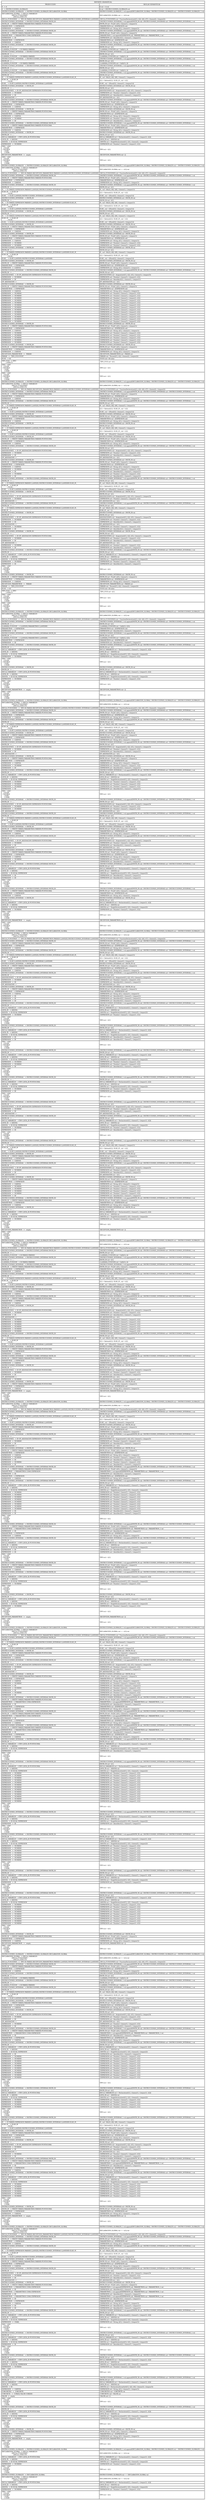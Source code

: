 digraph H { parent [ shape=plaintext label=< <table border='1' cellborder='1'>
<tr><td colspan="3">REPORTE GRAMATICAL</td></tr>
<tr><td port='port_one'>PRODUCCION</td><td port='port_two'>REGLAS SEMANTICAS</td></tr>
<tr><td align="left" port='port_one'>S  -&gt; A</td><td align="left" port='port_two'>S.val = A.val</td></tr>
<tr><td align="left" port='port_one'>A  -&gt; INSTRUCCIONES_GLOBALES</td><td align="left" port='port_two'>A.val = INSTRUCCIONES_GLOBALES.val</td></tr>
<tr><td align="left" port='port_one'>INSTRUCCIONES_GLOBALES  -&gt; INSTRUCCIONES_GLOBALES DECLARACION_GLOBAL</td><td align="left" port='port_two'>INSTRUCCIONES_GLOBALES_1.val.append(DECLARACION_GLOBAL) 
 INSTRUCCIONES_GLOBALES.val = INSTRUCCIONES_GLOBALES_1.val</td></tr>
<tr><td align="left" port='port_one'>DECLARACION_GLOBAL  -&gt; DECLA_VARIABLES 
 <BR/>|DECLA_FUNCIONES 
 <BR/>|DECLA_STRUCTS</td><td align="left" port='port_two'>DECLARACION_GLOBAL.val = = t[1].val</td></tr>
<tr><td align="left" port='port_one'>DECLA_FUNCIONES  -&gt;  TIPO ID PARIZQ RECEPCION_PARAMETROS PARDER LLAVEIZQ INSTRUCCIONES_INTERNAS LLAVEDER </td><td align="left" port='port_two'> DECLA_FUNCIONES.val= FunctionDeclaration(t[1], t[2], t[4], t[7], t.lineno(2), t.lexpos(2))</td></tr>
<tr><td align="left" port='port_one'>INSTRUCCIONES_INTERNAS  -&gt; INSTRUCCIONES_INTERNAS INSTR_IN </td><td align="left" port='port_two'> INSTRUCCIONES_INTERNAS_1.val.append(INSTR_IN.val) 
 INSTRUCCIONES_INTERNAS.val= INSTRUCCIONES_INTERNAS_1.val</td></tr>
<tr><td align="left" port='port_one'>INSTR_IN  -&gt; PRINTF PARIZQ PARAMETROS PARDER PUNTOCOMA </td><td align="left" port='port_two'>INSTR_IN.val= PrintF_(t[3], t.lineno(1), t.lexpos(1)) </td></tr>
<tr><td align="left" port='port_one'>PARAMETROS  -&gt; EXPRESION </td><td align="left" port='port_two'> PARAMETROS.val= [EXPRESION.val]</td></tr>
<tr><td align="left" port='port_one'>EXPRESION  -&gt;  CADENA </td><td align="left" port='port_two'> EXPRESION.val= String_(t[1], t.lineno(1), t.lexpos(1))</td></tr>
<tr><td align="left" port='port_one'>INSTRUCCIONES_INTERNAS  -&gt; INSTRUCCIONES_INTERNAS INSTR_IN </td><td align="left" port='port_two'> INSTRUCCIONES_INTERNAS_1.val.append(INSTR_IN.val) 
 INSTRUCCIONES_INTERNAS.val= INSTRUCCIONES_INTERNAS_1.val</td></tr>
<tr><td align="left" port='port_one'>INSTR_IN  -&gt; PRINTF PARIZQ PARAMETROS PARDER PUNTOCOMA </td><td align="left" port='port_two'>INSTR_IN.val= PrintF_(t[3], t.lineno(1), t.lexpos(1)) </td></tr>
<tr><td align="left" port='port_one'>PARAMETROS  -&gt; PARAMETROS COMA EXPRESION  </td><td align="left" port='port_two'> PARAMETROS_1.val.append(EXPRESION.val) 
 PARAMETROS.val= PARAMETROS_1.val</td></tr>
<tr><td align="left" port='port_one'>EXPRESION  -&gt;  ID </td><td align="left" port='port_two'> EXPRESION.val= Identifier(t[1], t.lineno(1), t.lexpos(1))</td></tr>
<tr><td align="left" port='port_one'>PARAMETROS  -&gt; EXPRESION </td><td align="left" port='port_two'> PARAMETROS.val= [EXPRESION.val]</td></tr>
<tr><td align="left" port='port_one'>EXPRESION  -&gt;  CADENA </td><td align="left" port='port_two'> EXPRESION.val= String_(t[1], t.lineno(1), t.lexpos(1))</td></tr>
<tr><td align="left" port='port_one'>INSTRUCCIONES_INTERNAS  -&gt; INSTRUCCIONES_INTERNAS INSTR_IN </td><td align="left" port='port_two'> INSTRUCCIONES_INTERNAS_1.val.append(INSTR_IN.val) 
 INSTRUCCIONES_INTERNAS.val= INSTRUCCIONES_INTERNAS_1.val</td></tr>
<tr><td align="left" port='port_one'>INSTR_IN  -&gt; ..... </td><td align="left" port='port_two'>INSTR_IN.val= t[1]</td></tr>
<tr><td align="left" port='port_one'>LLAMADA_FUNCION  -&gt; ID PARIZQ PARDER  </td><td align="left" port='port_two'> LLAMADA_FUNCION.val= Call(t[1], [])</td></tr>
<tr><td align="left" port='port_one'>INSTRUCCIONES_INTERNAS  -&gt; INSTRUCCIONES_INTERNAS INSTR_IN </td><td align="left" port='port_two'> INSTRUCCIONES_INTERNAS_1.val.append(INSTR_IN.val) 
 INSTRUCCIONES_INTERNAS.val= INSTRUCCIONES_INTERNAS_1.val</td></tr>
<tr><td align="left" port='port_one'>INSTR_IN  -&gt; ..... </td><td align="left" port='port_two'>INSTR_IN.val= t[1]</td></tr>
<tr><td align="left" port='port_one'>LLAMADA_FUNCION  -&gt; ID PARIZQ PARDER  </td><td align="left" port='port_two'> LLAMADA_FUNCION.val= Call(t[1], [])</td></tr>
<tr><td align="left" port='port_one'>INSTRUCCIONES_INTERNAS  -&gt; INSTRUCCIONES_INTERNAS INSTR_IN </td><td align="left" port='port_two'> INSTRUCCIONES_INTERNAS_1.val.append(INSTR_IN.val) 
 INSTRUCCIONES_INTERNAS.val= INSTRUCCIONES_INTERNAS_1.val</td></tr>
<tr><td align="left" port='port_one'>INSTR_IN  -&gt; ..... </td><td align="left" port='port_two'>INSTR_IN.val= t[1]</td></tr>
<tr><td align="left" port='port_one'>LLAMADA_FUNCION  -&gt; ID PARIZQ PARDER  </td><td align="left" port='port_two'> LLAMADA_FUNCION.val= Call(t[1], [])</td></tr>
<tr><td align="left" port='port_one'>INSTRUCCIONES_INTERNAS  -&gt; INSTRUCCIONES_INTERNAS INSTR_IN </td><td align="left" port='port_two'> INSTRUCCIONES_INTERNAS_1.val.append(INSTR_IN.val) 
 INSTRUCCIONES_INTERNAS.val= INSTRUCCIONES_INTERNAS_1.val</td></tr>
<tr><td align="left" port='port_one'>INSTR_IN  -&gt; ..... </td><td align="left" port='port_two'>INSTR_IN.val= t[1]</td></tr>
<tr><td align="left" port='port_one'>LLAMADA_FUNCION  -&gt; ID PARIZQ PARDER  </td><td align="left" port='port_two'> LLAMADA_FUNCION.val= Call(t[1], [])</td></tr>
<tr><td align="left" port='port_one'>INSTRUCCIONES_INTERNAS  -&gt; INSTRUCCIONES_INTERNAS INSTR_IN </td><td align="left" port='port_two'> INSTRUCCIONES_INTERNAS_1.val.append(INSTR_IN.val) 
 INSTRUCCIONES_INTERNAS.val= INSTRUCCIONES_INTERNAS_1.val</td></tr>
<tr><td align="left" port='port_one'>INSTR_IN  -&gt; ..... </td><td align="left" port='port_two'>INSTR_IN.val= t[1]</td></tr>
<tr><td align="left" port='port_one'>IF_  -&gt; IF PARIZQ EXPRESION PARDER LLAVEIZQ INSTRUCCIONES_INTERNAS LLAVEDER ELSE_IF_</td><td align="left" port='port_two'>IF_.val= If(t[3], t[6], t[8], t.lineno(1), t.lexpos(1))</td></tr>
<tr><td align="left" port='port_one'>ELSE_IF_  -&gt; ELSE_IF 
 <BR/>| ELSE_</td><td align="left" port='port_two'>t[1] = flatten(t[1]) 
 ELSE_IF_.val = t[1]</td></tr>
<tr><td align="left" port='port_one'>ELSE_  -&gt; ELSE LLAVEIZQ INSTRUCCIONES_INTERNAS LLAVEDER</td><td align="left" port='port_two'>ELSE_.val = [Else(t[3], t.lineno(1), t.lexpos(1))]</td></tr>
<tr><td align="left" port='port_one'>INSTRUCCIONES_INTERNAS  -&gt; INSTR_IN </td><td align="left" port='port_two'>INSTRUCCIONES_INTERNAS.val= INSTR_IN.val</td></tr>
<tr><td align="left" port='port_one'>INSTR_IN  -&gt; ..... </td><td align="left" port='port_two'>INSTR_IN.val= t[1]</td></tr>
<tr><td align="left" port='port_one'>ASIGNACIONES  -&gt; ID OP_ASIGNACION EXPRESION PUNTOCOMA  </td><td align="left" port='port_two'>ASIGNACIONES.val= Asignation(t[1], t[2], t[3], t.lineno(1), t.lexpos(3))</td></tr>
<tr><td align="left" port='port_one'>EXPRESION  -&gt;  NUMERO </td><td align="left" port='port_two'> EXPRESION.val= Number( t.lineno(1), t.lexpos(1), t[1])</td></tr>
<tr><td align="left" port='port_one'>EXPRESION  -&gt;  ID </td><td align="left" port='port_two'> EXPRESION.val= Identifier(t[1], t.lineno(1), t.lexpos(1))</td></tr>
<tr><td align="left" port='port_one'>OP_ASIGNACION -&gt; </td><td align="left" port='port_two'>OP_ASIGNACION.val = t[1]</td></tr>
<tr><td align="left" port='port_one'>INSTRUCCIONES_INTERNAS  -&gt; INSTRUCCIONES_INTERNAS INSTR_IN </td><td align="left" port='port_two'> INSTRUCCIONES_INTERNAS_1.val.append(INSTR_IN.val) 
 INSTRUCCIONES_INTERNAS.val= INSTRUCCIONES_INTERNAS_1.val</td></tr>
<tr><td align="left" port='port_one'>INSTR_IN  -&gt; PRINTF PARIZQ PARAMETROS PARDER PUNTOCOMA </td><td align="left" port='port_two'>INSTR_IN.val= PrintF_(t[3], t.lineno(1), t.lexpos(1)) </td></tr>
<tr><td align="left" port='port_one'>PARAMETROS  -&gt; EXPRESION </td><td align="left" port='port_two'> PARAMETROS.val= [EXPRESION.val]</td></tr>
<tr><td align="left" port='port_one'>EXPRESION  -&gt;  CADENA </td><td align="left" port='port_two'> EXPRESION.val= String_(t[1], t.lineno(1), t.lexpos(1))</td></tr>
<tr><td align="left" port='port_one'>INSTRUCCIONES_INTERNAS  -&gt; INSTR_IN </td><td align="left" port='port_two'>INSTRUCCIONES_INTERNAS.val= INSTR_IN.val</td></tr>
<tr><td align="left" port='port_one'>INSTR_IN  -&gt; PRINTF PARIZQ PARAMETROS PARDER PUNTOCOMA </td><td align="left" port='port_two'>INSTR_IN.val= PrintF_(t[3], t.lineno(1), t.lexpos(1)) </td></tr>
<tr><td align="left" port='port_one'>PARAMETROS  -&gt; EXPRESION </td><td align="left" port='port_two'> PARAMETROS.val= [EXPRESION.val]</td></tr>
<tr><td align="left" port='port_one'>EXPRESION  -&gt;  CADENA </td><td align="left" port='port_two'> EXPRESION.val= String_(t[1], t.lineno(1), t.lexpos(1))</td></tr>
<tr><td align="left" port='port_one'>EXPRESION  -&gt;  NUMERO </td><td align="left" port='port_two'> EXPRESION.val= Number( t.lineno(1), t.lexpos(1), t[1])</td></tr>
<tr><td align="left" port='port_one'>EXPRESION  -&gt;  ID </td><td align="left" port='port_two'> EXPRESION.val= Identifier(t[1], t.lineno(1), t.lexpos(1))</td></tr>
<tr><td align="left" port='port_one'>INSTRUCCIONES_INTERNAS  -&gt; INSTRUCCIONES_INTERNAS INSTR_IN </td><td align="left" port='port_two'> INSTRUCCIONES_INTERNAS_1.val.append(INSTR_IN.val) 
 INSTRUCCIONES_INTERNAS.val= INSTRUCCIONES_INTERNAS_1.val</td></tr>
<tr><td align="left" port='port_one'>INSTR_IN  -&gt; PRINTF PARIZQ PARAMETROS PARDER PUNTOCOMA </td><td align="left" port='port_two'>INSTR_IN.val= PrintF_(t[3], t.lineno(1), t.lexpos(1)) </td></tr>
<tr><td align="left" port='port_one'>PARAMETROS  -&gt; EXPRESION </td><td align="left" port='port_two'> PARAMETROS.val= [EXPRESION.val]</td></tr>
<tr><td align="left" port='port_one'>EXPRESION  -&gt;  CADENA </td><td align="left" port='port_two'> EXPRESION.val= String_(t[1], t.lineno(1), t.lexpos(1))</td></tr>
<tr><td align="left" port='port_one'>INSTRUCCIONES_INTERNAS  -&gt; INSTR_IN </td><td align="left" port='port_two'>INSTRUCCIONES_INTERNAS.val= INSTR_IN.val</td></tr>
<tr><td align="left" port='port_one'>INSTR_IN  -&gt; ..... </td><td align="left" port='port_two'>INSTR_IN.val= t[1]</td></tr>
<tr><td align="left" port='port_one'>DECLA_VARIABLES  -&gt;TIPO LISTA_ID PUNTOCOMA</td><td align="left" port='port_two'>DECLA_VARIABLES.val = Declaration(t[1], t.lineno(1), t.lexpos(1), t[2])</td></tr>
<tr><td align="left" port='port_one'>LISTA_ID  -&gt; ASIGNA</td><td align="left" port='port_two'>LISTA_ID.val = ASIGNA.val</td></tr>
<tr><td align="left" port='port_one'>ASIGNA  -&gt; ID IGUAL EXPRESION </td><td align="left" port='port_two'> ASIGNA.val = SingleDeclaration(t[1], t[3], t.lineno(2), t.lexpos(2))</td></tr>
<tr><td align="left" port='port_one'>EXPRESION  -&gt;  NUMERO </td><td align="left" port='port_two'> EXPRESION.val= Number( t.lineno(1), t.lexpos(1), t[1])</td></tr>
<tr><td align="left" port='port_one'>TIPO  -&gt;INT 
 <BR/>| FLOAT 
 <BR/>| DOUBLE 
 <BR/>| VOID 
 <BR/>| CHAR</td><td align="left" port='port_two'>TIPO.val = t[1]</td></tr>
<tr><td align="left" port='port_one'>RECEPCION_PARAMETROS  -&gt;   empty </td><td align="left" port='port_two'> RECEPCION_PARAMETROS.val= []</td></tr>
<tr><td align="left" port='port_one'>TIPO  -&gt;INT 
 <BR/>| FLOAT 
 <BR/>| DOUBLE 
 <BR/>| VOID 
 <BR/>| CHAR</td><td align="left" port='port_two'>TIPO.val = t[1]</td></tr>
<tr><td align="left" port='port_one'>INSTRUCCIONES_GLOBALES  -&gt; INSTRUCCIONES_GLOBALES DECLARACION_GLOBAL</td><td align="left" port='port_two'>INSTRUCCIONES_GLOBALES_1.val.append(DECLARACION_GLOBAL) 
 INSTRUCCIONES_GLOBALES.val = INSTRUCCIONES_GLOBALES_1.val</td></tr>
<tr><td align="left" port='port_one'>DECLARACION_GLOBAL  -&gt; DECLA_VARIABLES 
 <BR/>|DECLA_FUNCIONES 
 <BR/>|DECLA_STRUCTS</td><td align="left" port='port_two'>DECLARACION_GLOBAL.val = = t[1].val</td></tr>
<tr><td align="left" port='port_one'>DECLA_FUNCIONES  -&gt;  TIPO ID PARIZQ RECEPCION_PARAMETROS PARDER LLAVEIZQ INSTRUCCIONES_INTERNAS LLAVEDER </td><td align="left" port='port_two'> DECLA_FUNCIONES.val= FunctionDeclaration(t[1], t[2], t[4], t[7], t.lineno(2), t.lexpos(2))</td></tr>
<tr><td align="left" port='port_one'>INSTRUCCIONES_INTERNAS  -&gt; INSTRUCCIONES_INTERNAS INSTR_IN </td><td align="left" port='port_two'> INSTRUCCIONES_INTERNAS_1.val.append(INSTR_IN.val) 
 INSTRUCCIONES_INTERNAS.val= INSTRUCCIONES_INTERNAS_1.val</td></tr>
<tr><td align="left" port='port_one'>INSTR_IN  -&gt; PRINTF PARIZQ PARAMETROS PARDER PUNTOCOMA </td><td align="left" port='port_two'>INSTR_IN.val= PrintF_(t[3], t.lineno(1), t.lexpos(1)) </td></tr>
<tr><td align="left" port='port_one'>PARAMETROS  -&gt; EXPRESION </td><td align="left" port='port_two'> PARAMETROS.val= [EXPRESION.val]</td></tr>
<tr><td align="left" port='port_one'>EXPRESION  -&gt;  CADENA </td><td align="left" port='port_two'> EXPRESION.val= String_(t[1], t.lineno(1), t.lexpos(1))</td></tr>
<tr><td align="left" port='port_one'>INSTRUCCIONES_INTERNAS  -&gt; INSTRUCCIONES_INTERNAS INSTR_IN </td><td align="left" port='port_two'> INSTRUCCIONES_INTERNAS_1.val.append(INSTR_IN.val) 
 INSTRUCCIONES_INTERNAS.val= INSTRUCCIONES_INTERNAS_1.val</td></tr>
<tr><td align="left" port='port_one'>INSTR_IN  -&gt; ..... </td><td align="left" port='port_two'>INSTR_IN.val= t[1]</td></tr>
<tr><td align="left" port='port_one'>IF_  -&gt; IF PARIZQ EXPRESION PARDER LLAVEIZQ INSTRUCCIONES_INTERNAS LLAVEDER ELSE_IF_</td><td align="left" port='port_two'>IF_.val= If(t[3], t[6], t[8], t.lineno(1), t.lexpos(1))</td></tr>
<tr><td align="left" port='port_one'>ELSE_IF_  -&gt; ELSE_IF 
 <BR/>| ELSE_</td><td align="left" port='port_two'>t[1] = flatten(t[1]) 
 ELSE_IF_.val = t[1]</td></tr>
<tr><td align="left" port='port_one'>ELSE_  -&gt; ELSE LLAVEIZQ INSTRUCCIONES_INTERNAS LLAVEDER</td><td align="left" port='port_two'>ELSE_.val = [Else(t[3], t.lineno(1), t.lexpos(1))]</td></tr>
<tr><td align="left" port='port_one'>INSTRUCCIONES_INTERNAS  -&gt; INSTR_IN </td><td align="left" port='port_two'>INSTRUCCIONES_INTERNAS.val= INSTR_IN.val</td></tr>
<tr><td align="left" port='port_one'>INSTR_IN  -&gt; ..... </td><td align="left" port='port_two'>INSTR_IN.val= t[1]</td></tr>
<tr><td align="left" port='port_one'>IF_  -&gt; IF PARIZQ EXPRESION PARDER LLAVEIZQ INSTRUCCIONES_INTERNAS LLAVEDER ELSE_IF_</td><td align="left" port='port_two'>IF_.val= If(t[3], t[6], t[8], t.lineno(1), t.lexpos(1))</td></tr>
<tr><td align="left" port='port_one'>ELSE_IF_  -&gt; ELSE_IF 
 <BR/>| ELSE_</td><td align="left" port='port_two'>t[1] = flatten(t[1]) 
 ELSE_IF_.val = t[1]</td></tr>
<tr><td align="left" port='port_one'>ELSE_  -&gt; ELSE LLAVEIZQ INSTRUCCIONES_INTERNAS LLAVEDER</td><td align="left" port='port_two'>ELSE_.val = [Else(t[3], t.lineno(1), t.lexpos(1))]</td></tr>
<tr><td align="left" port='port_one'>INSTRUCCIONES_INTERNAS  -&gt; INSTR_IN </td><td align="left" port='port_two'>INSTRUCCIONES_INTERNAS.val= INSTR_IN.val</td></tr>
<tr><td align="left" port='port_one'>INSTR_IN  -&gt; ..... </td><td align="left" port='port_two'>INSTR_IN.val= t[1]</td></tr>
<tr><td align="left" port='port_one'>IF_  -&gt; IF PARIZQ EXPRESION PARDER LLAVEIZQ INSTRUCCIONES_INTERNAS LLAVEDER ELSE_IF_</td><td align="left" port='port_two'>IF_.val= If(t[3], t[6], t[8], t.lineno(1), t.lexpos(1))</td></tr>
<tr><td align="left" port='port_one'>ELSE_IF_  -&gt; ELSE_IF 
 <BR/>| ELSE_</td><td align="left" port='port_two'>t[1] = flatten(t[1]) 
 ELSE_IF_.val = t[1]</td></tr>
<tr><td align="left" port='port_one'>ELSE_  -&gt; ELSE LLAVEIZQ INSTRUCCIONES_INTERNAS LLAVEDER</td><td align="left" port='port_two'>ELSE_.val = [Else(t[3], t.lineno(1), t.lexpos(1))]</td></tr>
<tr><td align="left" port='port_one'>INSTRUCCIONES_INTERNAS  -&gt; INSTR_IN </td><td align="left" port='port_two'>INSTRUCCIONES_INTERNAS.val= INSTR_IN.val</td></tr>
<tr><td align="left" port='port_one'>INSTR_IN  -&gt; PRINTF PARIZQ PARAMETROS PARDER PUNTOCOMA </td><td align="left" port='port_two'>INSTR_IN.val= PrintF_(t[3], t.lineno(1), t.lexpos(1)) </td></tr>
<tr><td align="left" port='port_one'>PARAMETROS  -&gt; EXPRESION </td><td align="left" port='port_two'> PARAMETROS.val= [EXPRESION.val]</td></tr>
<tr><td align="left" port='port_one'>EXPRESION  -&gt;  CADENA </td><td align="left" port='port_two'> EXPRESION.val= String_(t[1], t.lineno(1), t.lexpos(1))</td></tr>
<tr><td align="left" port='port_one'>INSTRUCCIONES_INTERNAS  -&gt; INSTR_IN </td><td align="left" port='port_two'>INSTRUCCIONES_INTERNAS.val= INSTR_IN.val</td></tr>
<tr><td align="left" port='port_one'>INSTR_IN  -&gt; PRINTF PARIZQ PARAMETROS PARDER PUNTOCOMA </td><td align="left" port='port_two'>INSTR_IN.val= PrintF_(t[3], t.lineno(1), t.lexpos(1)) </td></tr>
<tr><td align="left" port='port_one'>PARAMETROS  -&gt; EXPRESION </td><td align="left" port='port_two'> PARAMETROS.val= [EXPRESION.val]</td></tr>
<tr><td align="left" port='port_one'>EXPRESION  -&gt;  CADENA </td><td align="left" port='port_two'> EXPRESION.val= String_(t[1], t.lineno(1), t.lexpos(1))</td></tr>
<tr><td align="left" port='port_one'>EXPRESION  -&gt;  NUMERO </td><td align="left" port='port_two'> EXPRESION.val= Number( t.lineno(1), t.lexpos(1), t[1])</td></tr>
<tr><td align="left" port='port_one'>EXPRESION  -&gt;  NUMERO </td><td align="left" port='port_two'> EXPRESION.val= Number( t.lineno(1), t.lexpos(1), t[1])</td></tr>
<tr><td align="left" port='port_one'>INSTRUCCIONES_INTERNAS  -&gt; INSTR_IN </td><td align="left" port='port_two'>INSTRUCCIONES_INTERNAS.val= INSTR_IN.val</td></tr>
<tr><td align="left" port='port_one'>INSTR_IN  -&gt; ..... </td><td align="left" port='port_two'>INSTR_IN.val= t[1]</td></tr>
<tr><td align="left" port='port_one'>IF_  -&gt; IF PARIZQ EXPRESION PARDER LLAVEIZQ INSTRUCCIONES_INTERNAS LLAVEDER ELSE_IF_</td><td align="left" port='port_two'>IF_.val= If(t[3], t[6], t[8], t.lineno(1), t.lexpos(1))</td></tr>
<tr><td align="left" port='port_one'>ELSE_IF_  -&gt; ELSE_IF 
 <BR/>| ELSE_</td><td align="left" port='port_two'>t[1] = flatten(t[1]) 
 ELSE_IF_.val = t[1]</td></tr>
<tr><td align="left" port='port_one'>ELSE_  -&gt; ELSE LLAVEIZQ INSTRUCCIONES_INTERNAS LLAVEDER</td><td align="left" port='port_two'>ELSE_.val = [Else(t[3], t.lineno(1), t.lexpos(1))]</td></tr>
<tr><td align="left" port='port_one'>INSTRUCCIONES_INTERNAS  -&gt; INSTR_IN </td><td align="left" port='port_two'>INSTRUCCIONES_INTERNAS.val= INSTR_IN.val</td></tr>
<tr><td align="left" port='port_one'>INSTR_IN  -&gt; PRINTF PARIZQ PARAMETROS PARDER PUNTOCOMA </td><td align="left" port='port_two'>INSTR_IN.val= PrintF_(t[3], t.lineno(1), t.lexpos(1)) </td></tr>
<tr><td align="left" port='port_one'>PARAMETROS  -&gt; EXPRESION </td><td align="left" port='port_two'> PARAMETROS.val= [EXPRESION.val]</td></tr>
<tr><td align="left" port='port_one'>EXPRESION  -&gt;  CADENA </td><td align="left" port='port_two'> EXPRESION.val= String_(t[1], t.lineno(1), t.lexpos(1))</td></tr>
<tr><td align="left" port='port_one'>INSTRUCCIONES_INTERNAS  -&gt; INSTRUCCIONES_INTERNAS INSTR_IN </td><td align="left" port='port_two'> INSTRUCCIONES_INTERNAS_1.val.append(INSTR_IN.val) 
 INSTRUCCIONES_INTERNAS.val= INSTRUCCIONES_INTERNAS_1.val</td></tr>
<tr><td align="left" port='port_one'>INSTR_IN  -&gt; ..... </td><td align="left" port='port_two'>INSTR_IN.val= t[1]</td></tr>
<tr><td align="left" port='port_one'>ASIGNACIONES  -&gt; ID OP_ASIGNACION EXPRESION PUNTOCOMA  </td><td align="left" port='port_two'>ASIGNACIONES.val= Asignation(t[1], t[2], t[3], t.lineno(1), t.lexpos(3))</td></tr>
<tr><td align="left" port='port_one'>EXPRESION  -&gt;  NUMERO </td><td align="left" port='port_two'> EXPRESION.val= Number( t.lineno(1), t.lexpos(1), t[1])</td></tr>
<tr><td align="left" port='port_one'>EXPRESION  -&gt;  ID </td><td align="left" port='port_two'> EXPRESION.val= Identifier(t[1], t.lineno(1), t.lexpos(1))</td></tr>
<tr><td align="left" port='port_one'>OP_ASIGNACION -&gt; </td><td align="left" port='port_two'>OP_ASIGNACION.val = t[1]</td></tr>
<tr><td align="left" port='port_one'>INSTRUCCIONES_INTERNAS  -&gt; INSTR_IN </td><td align="left" port='port_two'>INSTRUCCIONES_INTERNAS.val= INSTR_IN.val</td></tr>
<tr><td align="left" port='port_one'>INSTR_IN  -&gt; PRINTF PARIZQ PARAMETROS PARDER PUNTOCOMA </td><td align="left" port='port_two'>INSTR_IN.val= PrintF_(t[3], t.lineno(1), t.lexpos(1)) </td></tr>
<tr><td align="left" port='port_one'>PARAMETROS  -&gt; EXPRESION </td><td align="left" port='port_two'> PARAMETROS.val= [EXPRESION.val]</td></tr>
<tr><td align="left" port='port_one'>EXPRESION  -&gt;  CADENA </td><td align="left" port='port_two'> EXPRESION.val= String_(t[1], t.lineno(1), t.lexpos(1))</td></tr>
<tr><td align="left" port='port_one'>EXPRESION  -&gt;  NUMERO </td><td align="left" port='port_two'> EXPRESION.val= Number( t.lineno(1), t.lexpos(1), t[1])</td></tr>
<tr><td align="left" port='port_one'>EXPRESION  -&gt;  NUMERO </td><td align="left" port='port_two'> EXPRESION.val= Number( t.lineno(1), t.lexpos(1), t[1])</td></tr>
<tr><td align="left" port='port_one'>EXPRESION  -&gt;  NUMERO </td><td align="left" port='port_two'> EXPRESION.val= Number( t.lineno(1), t.lexpos(1), t[1])</td></tr>
<tr><td align="left" port='port_one'>EXPRESION  -&gt;  NUMERO </td><td align="left" port='port_two'> EXPRESION.val= Number( t.lineno(1), t.lexpos(1), t[1])</td></tr>
<tr><td align="left" port='port_one'>EXPRESION  -&gt;  NUMERO </td><td align="left" port='port_two'> EXPRESION.val= Number( t.lineno(1), t.lexpos(1), t[1])</td></tr>
<tr><td align="left" port='port_one'>EXPRESION  -&gt;  NUMERO </td><td align="left" port='port_two'> EXPRESION.val= Number( t.lineno(1), t.lexpos(1), t[1])</td></tr>
<tr><td align="left" port='port_one'>EXPRESION  -&gt;  NUMERO </td><td align="left" port='port_two'> EXPRESION.val= Number( t.lineno(1), t.lexpos(1), t[1])</td></tr>
<tr><td align="left" port='port_one'>EXPRESION  -&gt;  NUMERO </td><td align="left" port='port_two'> EXPRESION.val= Number( t.lineno(1), t.lexpos(1), t[1])</td></tr>
<tr><td align="left" port='port_one'>EXPRESION  -&gt;  NUMERO </td><td align="left" port='port_two'> EXPRESION.val= Number( t.lineno(1), t.lexpos(1), t[1])</td></tr>
<tr><td align="left" port='port_one'>EXPRESION  -&gt;  NUMERO </td><td align="left" port='port_two'> EXPRESION.val= Number( t.lineno(1), t.lexpos(1), t[1])</td></tr>
<tr><td align="left" port='port_one'>EXPRESION  -&gt;  NUMERO </td><td align="left" port='port_two'> EXPRESION.val= Number( t.lineno(1), t.lexpos(1), t[1])</td></tr>
<tr><td align="left" port='port_one'>EXPRESION  -&gt;  NUMERO </td><td align="left" port='port_two'> EXPRESION.val= Number( t.lineno(1), t.lexpos(1), t[1])</td></tr>
<tr><td align="left" port='port_one'>EXPRESION  -&gt;  NUMERO </td><td align="left" port='port_two'> EXPRESION.val= Number( t.lineno(1), t.lexpos(1), t[1])</td></tr>
<tr><td align="left" port='port_one'>INSTRUCCIONES_INTERNAS  -&gt; INSTR_IN </td><td align="left" port='port_two'>INSTRUCCIONES_INTERNAS.val= INSTR_IN.val</td></tr>
<tr><td align="left" port='port_one'>INSTR_IN  -&gt; PRINTF PARIZQ PARAMETROS PARDER PUNTOCOMA </td><td align="left" port='port_two'>INSTR_IN.val= PrintF_(t[3], t.lineno(1), t.lexpos(1)) </td></tr>
<tr><td align="left" port='port_one'>PARAMETROS  -&gt; EXPRESION </td><td align="left" port='port_two'> PARAMETROS.val= [EXPRESION.val]</td></tr>
<tr><td align="left" port='port_one'>EXPRESION  -&gt;  CADENA </td><td align="left" port='port_two'> EXPRESION.val= String_(t[1], t.lineno(1), t.lexpos(1))</td></tr>
<tr><td align="left" port='port_one'>EXPRESION  -&gt;  NUMERO </td><td align="left" port='port_two'> EXPRESION.val= Number( t.lineno(1), t.lexpos(1), t[1])</td></tr>
<tr><td align="left" port='port_one'>EXPRESION  -&gt;  NUMERO </td><td align="left" port='port_two'> EXPRESION.val= Number( t.lineno(1), t.lexpos(1), t[1])</td></tr>
<tr><td align="left" port='port_one'>EXPRESION  -&gt;  NUMERO </td><td align="left" port='port_two'> EXPRESION.val= Number( t.lineno(1), t.lexpos(1), t[1])</td></tr>
<tr><td align="left" port='port_one'>EXPRESION  -&gt;  NUMERO </td><td align="left" port='port_two'> EXPRESION.val= Number( t.lineno(1), t.lexpos(1), t[1])</td></tr>
<tr><td align="left" port='port_one'>EXPRESION  -&gt;  NUMERO </td><td align="left" port='port_two'> EXPRESION.val= Number( t.lineno(1), t.lexpos(1), t[1])</td></tr>
<tr><td align="left" port='port_one'>INSTRUCCIONES_INTERNAS  -&gt; INSTR_IN </td><td align="left" port='port_two'>INSTRUCCIONES_INTERNAS.val= INSTR_IN.val</td></tr>
<tr><td align="left" port='port_one'>INSTR_IN  -&gt; PRINTF PARIZQ PARAMETROS PARDER PUNTOCOMA </td><td align="left" port='port_two'>INSTR_IN.val= PrintF_(t[3], t.lineno(1), t.lexpos(1)) </td></tr>
<tr><td align="left" port='port_one'>PARAMETROS  -&gt; EXPRESION </td><td align="left" port='port_two'> PARAMETROS.val= [EXPRESION.val]</td></tr>
<tr><td align="left" port='port_one'>EXPRESION  -&gt;  CADENA </td><td align="left" port='port_two'> EXPRESION.val= String_(t[1], t.lineno(1), t.lexpos(1))</td></tr>
<tr><td align="left" port='port_one'>RECEPCION_PARAMETROS  -&gt;   PARAM </td><td align="left" port='port_two'> RECEPCION_PARAMETROS.val= PARAM.val</td></tr>
<tr><td align="left" port='port_one'>PARAM  -&gt;   TIPO_FUN PUNT </td><td align="left" port='port_two'> PARAM.val= Param(t[1], t[2], t.lineno(2), t.lexpos(2))</td></tr>
<tr><td align="left" port='port_one'>PUNT  -&gt; ID  </td><td align="left" port='port_two'> PUNT.val= ID.value</td></tr>
<tr><td align="left" port='port_one'>TIPO_FUN  -&gt; TIPO 
 <BR/>| STRUCT </td><td align="left" port='port_two'> TIPO_FUN.val= t[1]</td></tr>
<tr><td align="left" port='port_one'>TIPO  -&gt;INT 
 <BR/>| FLOAT 
 <BR/>| DOUBLE 
 <BR/>| VOID 
 <BR/>| CHAR</td><td align="left" port='port_two'>TIPO.val = t[1]</td></tr>
<tr><td align="left" port='port_one'>TIPO  -&gt;INT 
 <BR/>| FLOAT 
 <BR/>| DOUBLE 
 <BR/>| VOID 
 <BR/>| CHAR</td><td align="left" port='port_two'>TIPO.val = t[1]</td></tr>
<tr><td align="left" port='port_one'>INSTRUCCIONES_GLOBALES  -&gt; INSTRUCCIONES_GLOBALES DECLARACION_GLOBAL</td><td align="left" port='port_two'>INSTRUCCIONES_GLOBALES_1.val.append(DECLARACION_GLOBAL) 
 INSTRUCCIONES_GLOBALES.val = INSTRUCCIONES_GLOBALES_1.val</td></tr>
<tr><td align="left" port='port_one'>DECLARACION_GLOBAL  -&gt; DECLA_VARIABLES 
 <BR/>|DECLA_FUNCIONES 
 <BR/>|DECLA_STRUCTS</td><td align="left" port='port_two'>DECLARACION_GLOBAL.val = = t[1].val</td></tr>
<tr><td align="left" port='port_one'>DECLA_FUNCIONES  -&gt;  TIPO ID PARIZQ RECEPCION_PARAMETROS PARDER LLAVEIZQ INSTRUCCIONES_INTERNAS LLAVEDER </td><td align="left" port='port_two'> DECLA_FUNCIONES.val= FunctionDeclaration(t[1], t[2], t[4], t[7], t.lineno(2), t.lexpos(2))</td></tr>
<tr><td align="left" port='port_one'>INSTRUCCIONES_INTERNAS  -&gt; INSTRUCCIONES_INTERNAS INSTR_IN </td><td align="left" port='port_two'> INSTRUCCIONES_INTERNAS_1.val.append(INSTR_IN.val) 
 INSTRUCCIONES_INTERNAS.val= INSTRUCCIONES_INTERNAS_1.val</td></tr>
<tr><td align="left" port='port_one'>INSTR_IN  -&gt; PRINTF PARIZQ PARAMETROS PARDER PUNTOCOMA </td><td align="left" port='port_two'>INSTR_IN.val= PrintF_(t[3], t.lineno(1), t.lexpos(1)) </td></tr>
<tr><td align="left" port='port_one'>PARAMETROS  -&gt; EXPRESION </td><td align="left" port='port_two'> PARAMETROS.val= [EXPRESION.val]</td></tr>
<tr><td align="left" port='port_one'>EXPRESION  -&gt;  CADENA </td><td align="left" port='port_two'> EXPRESION.val= String_(t[1], t.lineno(1), t.lexpos(1))</td></tr>
<tr><td align="left" port='port_one'>INSTRUCCIONES_INTERNAS  -&gt; INSTRUCCIONES_INTERNAS INSTR_IN </td><td align="left" port='port_two'> INSTRUCCIONES_INTERNAS_1.val.append(INSTR_IN.val) 
 INSTRUCCIONES_INTERNAS.val= INSTRUCCIONES_INTERNAS_1.val</td></tr>
<tr><td align="left" port='port_one'>INSTR_IN  -&gt; ..... </td><td align="left" port='port_two'>INSTR_IN.val= t[1]</td></tr>
<tr><td align="left" port='port_one'>IF_  -&gt; IF PARIZQ EXPRESION PARDER LLAVEIZQ INSTRUCCIONES_INTERNAS LLAVEDER ELSE_IF_</td><td align="left" port='port_two'>IF_.val= If(t[3], t[6], t[8], t.lineno(1), t.lexpos(1))</td></tr>
<tr><td align="left" port='port_one'>ELSE_IF_  -&gt; ELSE_IF 
 <BR/>| ELSE_</td><td align="left" port='port_two'>t[1] = flatten(t[1]) 
 ELSE_IF_.val = t[1]</td></tr>
<tr><td align="left" port='port_one'>ELSE_  -&gt; ELSE LLAVEIZQ INSTRUCCIONES_INTERNAS LLAVEDER</td><td align="left" port='port_two'>ELSE_.val = [Else(t[3], t.lineno(1), t.lexpos(1))]</td></tr>
<tr><td align="left" port='port_one'>INSTRUCCIONES_INTERNAS  -&gt; INSTR_IN </td><td align="left" port='port_two'>INSTRUCCIONES_INTERNAS.val= INSTR_IN.val</td></tr>
<tr><td align="left" port='port_one'>INSTR_IN  -&gt; PRINTF PARIZQ PARAMETROS PARDER PUNTOCOMA </td><td align="left" port='port_two'>INSTR_IN.val= PrintF_(t[3], t.lineno(1), t.lexpos(1)) </td></tr>
<tr><td align="left" port='port_one'>PARAMETROS  -&gt; EXPRESION </td><td align="left" port='port_two'> PARAMETROS.val= [EXPRESION.val]</td></tr>
<tr><td align="left" port='port_one'>EXPRESION  -&gt;  CADENA </td><td align="left" port='port_two'> EXPRESION.val= String_(t[1], t.lineno(1), t.lexpos(1))</td></tr>
<tr><td align="left" port='port_one'>INSTRUCCIONES_INTERNAS  -&gt; INSTR_IN </td><td align="left" port='port_two'>INSTRUCCIONES_INTERNAS.val= INSTR_IN.val</td></tr>
<tr><td align="left" port='port_one'>INSTR_IN  -&gt; ..... </td><td align="left" port='port_two'>INSTR_IN.val= t[1]</td></tr>
<tr><td align="left" port='port_one'>IF_  -&gt; IF PARIZQ EXPRESION PARDER LLAVEIZQ INSTRUCCIONES_INTERNAS LLAVEDER ELSE_IF_</td><td align="left" port='port_two'>IF_.val= If(t[3], t[6], t[8], t.lineno(1), t.lexpos(1))</td></tr>
<tr><td align="left" port='port_one'>ELSE_IF_  -&gt; ELSE_IF 
 <BR/>| ELSE_</td><td align="left" port='port_two'>t[1] = flatten(t[1]) 
 ELSE_IF_.val = t[1]</td></tr>
<tr><td align="left" port='port_one'>ELSE_  -&gt; ELSE LLAVEIZQ INSTRUCCIONES_INTERNAS LLAVEDER</td><td align="left" port='port_two'>ELSE_.val = [Else(t[3], t.lineno(1), t.lexpos(1))]</td></tr>
<tr><td align="left" port='port_one'>INSTRUCCIONES_INTERNAS  -&gt; INSTR_IN </td><td align="left" port='port_two'>INSTRUCCIONES_INTERNAS.val= INSTR_IN.val</td></tr>
<tr><td align="left" port='port_one'>INSTR_IN  -&gt; PRINTF PARIZQ PARAMETROS PARDER PUNTOCOMA </td><td align="left" port='port_two'>INSTR_IN.val= PrintF_(t[3], t.lineno(1), t.lexpos(1)) </td></tr>
<tr><td align="left" port='port_one'>PARAMETROS  -&gt; EXPRESION </td><td align="left" port='port_two'> PARAMETROS.val= [EXPRESION.val]</td></tr>
<tr><td align="left" port='port_one'>EXPRESION  -&gt;  CADENA </td><td align="left" port='port_two'> EXPRESION.val= String_(t[1], t.lineno(1), t.lexpos(1))</td></tr>
<tr><td align="left" port='port_one'>INSTRUCCIONES_INTERNAS  -&gt; INSTRUCCIONES_INTERNAS INSTR_IN </td><td align="left" port='port_two'> INSTRUCCIONES_INTERNAS_1.val.append(INSTR_IN.val) 
 INSTRUCCIONES_INTERNAS.val= INSTRUCCIONES_INTERNAS_1.val</td></tr>
<tr><td align="left" port='port_one'>INSTR_IN  -&gt; ..... </td><td align="left" port='port_two'>INSTR_IN.val= t[1]</td></tr>
<tr><td align="left" port='port_one'>ASIGNACIONES  -&gt; ID OP_ASIGNACION EXPRESION PUNTOCOMA  </td><td align="left" port='port_two'>ASIGNACIONES.val= Asignation(t[1], t[2], t[3], t.lineno(1), t.lexpos(3))</td></tr>
<tr><td align="left" port='port_one'>EXPRESION  -&gt;  NUMERO </td><td align="left" port='port_two'> EXPRESION.val= Number( t.lineno(1), t.lexpos(1), t[1])</td></tr>
<tr><td align="left" port='port_one'>EXPRESION  -&gt;  ID </td><td align="left" port='port_two'> EXPRESION.val= Identifier(t[1], t.lineno(1), t.lexpos(1))</td></tr>
<tr><td align="left" port='port_one'>OP_ASIGNACION -&gt; </td><td align="left" port='port_two'>OP_ASIGNACION.val = t[1]</td></tr>
<tr><td align="left" port='port_one'>INSTRUCCIONES_INTERNAS  -&gt; INSTR_IN </td><td align="left" port='port_two'>INSTRUCCIONES_INTERNAS.val= INSTR_IN.val</td></tr>
<tr><td align="left" port='port_one'>INSTR_IN  -&gt; PRINTF PARIZQ PARAMETROS PARDER PUNTOCOMA </td><td align="left" port='port_two'>INSTR_IN.val= PrintF_(t[3], t.lineno(1), t.lexpos(1)) </td></tr>
<tr><td align="left" port='port_one'>PARAMETROS  -&gt; EXPRESION </td><td align="left" port='port_two'> PARAMETROS.val= [EXPRESION.val]</td></tr>
<tr><td align="left" port='port_one'>EXPRESION  -&gt;  CADENA </td><td align="left" port='port_two'> EXPRESION.val= String_(t[1], t.lineno(1), t.lexpos(1))</td></tr>
<tr><td align="left" port='port_one'>EXPRESION  -&gt;  NUMERO </td><td align="left" port='port_two'> EXPRESION.val= Number( t.lineno(1), t.lexpos(1), t[1])</td></tr>
<tr><td align="left" port='port_one'>EXPRESION  -&gt;  ID </td><td align="left" port='port_two'> EXPRESION.val= Identifier(t[1], t.lineno(1), t.lexpos(1))</td></tr>
<tr><td align="left" port='port_one'>EXPRESION  -&gt;  NUMERO </td><td align="left" port='port_two'> EXPRESION.val= Number( t.lineno(1), t.lexpos(1), t[1])</td></tr>
<tr><td align="left" port='port_one'>EXPRESION  -&gt;  ID </td><td align="left" port='port_two'> EXPRESION.val= Identifier(t[1], t.lineno(1), t.lexpos(1))</td></tr>
<tr><td align="left" port='port_one'>INSTRUCCIONES_INTERNAS  -&gt; INSTRUCCIONES_INTERNAS INSTR_IN </td><td align="left" port='port_two'> INSTRUCCIONES_INTERNAS_1.val.append(INSTR_IN.val) 
 INSTRUCCIONES_INTERNAS.val= INSTRUCCIONES_INTERNAS_1.val</td></tr>
<tr><td align="left" port='port_one'>INSTR_IN  -&gt; ..... </td><td align="left" port='port_two'>INSTR_IN.val= t[1]</td></tr>
<tr><td align="left" port='port_one'>IF_  -&gt; IF PARIZQ EXPRESION PARDER LLAVEIZQ INSTRUCCIONES_INTERNAS LLAVEDER ELSE_IF_</td><td align="left" port='port_two'>IF_.val= If(t[3], t[6], t[8], t.lineno(1), t.lexpos(1))</td></tr>
<tr><td align="left" port='port_one'>ELSE_IF_  -&gt; ELSE_IF 
 <BR/>| ELSE_</td><td align="left" port='port_two'>t[1] = flatten(t[1]) 
 ELSE_IF_.val = t[1]</td></tr>
<tr><td align="left" port='port_one'>ELSE_  -&gt; ELSE LLAVEIZQ INSTRUCCIONES_INTERNAS LLAVEDER</td><td align="left" port='port_two'>ELSE_.val = [Else(t[3], t.lineno(1), t.lexpos(1))]</td></tr>
<tr><td align="left" port='port_one'>INSTRUCCIONES_INTERNAS  -&gt; INSTR_IN </td><td align="left" port='port_two'>INSTRUCCIONES_INTERNAS.val= INSTR_IN.val</td></tr>
<tr><td align="left" port='port_one'>INSTR_IN  -&gt; ..... </td><td align="left" port='port_two'>INSTR_IN.val= t[1]</td></tr>
<tr><td align="left" port='port_one'>ASIGNACIONES  -&gt; ID OP_ASIGNACION EXPRESION PUNTOCOMA  </td><td align="left" port='port_two'>ASIGNACIONES.val= Asignation(t[1], t[2], t[3], t.lineno(1), t.lexpos(3))</td></tr>
<tr><td align="left" port='port_one'>EXPRESION  -&gt;  NUMERO </td><td align="left" port='port_two'> EXPRESION.val= Number( t.lineno(1), t.lexpos(1), t[1])</td></tr>
<tr><td align="left" port='port_one'>OP_ASIGNACION -&gt; </td><td align="left" port='port_two'>OP_ASIGNACION.val = t[1]</td></tr>
<tr><td align="left" port='port_one'>INSTRUCCIONES_INTERNAS  -&gt; INSTRUCCIONES_INTERNAS INSTR_IN </td><td align="left" port='port_two'> INSTRUCCIONES_INTERNAS_1.val.append(INSTR_IN.val) 
 INSTRUCCIONES_INTERNAS.val= INSTRUCCIONES_INTERNAS_1.val</td></tr>
<tr><td align="left" port='port_one'>INSTR_IN  -&gt; ..... </td><td align="left" port='port_two'>INSTR_IN.val= t[1]</td></tr>
<tr><td align="left" port='port_one'>IF_  -&gt; IF PARIZQ EXPRESION PARDER LLAVEIZQ INSTRUCCIONES_INTERNAS LLAVEDER ELSE_IF_</td><td align="left" port='port_two'>IF_.val= If(t[3], t[6], t[8], t.lineno(1), t.lexpos(1))</td></tr>
<tr><td align="left" port='port_one'>ELSE_IF_  -&gt; </td><td align="left" port='port_two'>ELSE_IF_.val = []</td></tr>
<tr><td align="left" port='port_one'>INSTRUCCIONES_INTERNAS  -&gt; INSTR_IN </td><td align="left" port='port_two'>INSTRUCCIONES_INTERNAS.val= INSTR_IN.val</td></tr>
<tr><td align="left" port='port_one'>INSTR_IN  -&gt; ..... </td><td align="left" port='port_two'>INSTR_IN.val= t[1]</td></tr>
<tr><td align="left" port='port_one'>ASIGNACIONES  -&gt; ID OP_ASIGNACION EXPRESION PUNTOCOMA  </td><td align="left" port='port_two'>ASIGNACIONES.val= Asignation(t[1], t[2], t[3], t.lineno(1), t.lexpos(3))</td></tr>
<tr><td align="left" port='port_one'>EXPRESION  -&gt;  NUMERO </td><td align="left" port='port_two'> EXPRESION.val= Number( t.lineno(1), t.lexpos(1), t[1])</td></tr>
<tr><td align="left" port='port_one'>EXPRESION  -&gt;  ID </td><td align="left" port='port_two'> EXPRESION.val= Identifier(t[1], t.lineno(1), t.lexpos(1))</td></tr>
<tr><td align="left" port='port_one'>OP_ASIGNACION -&gt; </td><td align="left" port='port_two'>OP_ASIGNACION.val = t[1]</td></tr>
<tr><td align="left" port='port_one'>EXPRESION  -&gt;  NUMERO </td><td align="left" port='port_two'> EXPRESION.val= Number( t.lineno(1), t.lexpos(1), t[1])</td></tr>
<tr><td align="left" port='port_one'>EXPRESION  -&gt;  ID </td><td align="left" port='port_two'> EXPRESION.val= Identifier(t[1], t.lineno(1), t.lexpos(1))</td></tr>
<tr><td align="left" port='port_one'>INSTRUCCIONES_INTERNAS  -&gt; INSTR_IN </td><td align="left" port='port_two'>INSTRUCCIONES_INTERNAS.val= INSTR_IN.val</td></tr>
<tr><td align="left" port='port_one'>INSTR_IN  -&gt; ..... </td><td align="left" port='port_two'>INSTR_IN.val= t[1]</td></tr>
<tr><td align="left" port='port_one'>ASIGNACIONES  -&gt; ID OP_ASIGNACION EXPRESION PUNTOCOMA  </td><td align="left" port='port_two'>ASIGNACIONES.val= Asignation(t[1], t[2], t[3], t.lineno(1), t.lexpos(3))</td></tr>
<tr><td align="left" port='port_one'>EXPRESION  -&gt;  NUMERO </td><td align="left" port='port_two'> EXPRESION.val= Number( t.lineno(1), t.lexpos(1), t[1])</td></tr>
<tr><td align="left" port='port_one'>EXPRESION  -&gt;  ID </td><td align="left" port='port_two'> EXPRESION.val= Identifier(t[1], t.lineno(1), t.lexpos(1))</td></tr>
<tr><td align="left" port='port_one'>OP_ASIGNACION -&gt; </td><td align="left" port='port_two'>OP_ASIGNACION.val = t[1]</td></tr>
<tr><td align="left" port='port_one'>EXPRESION  -&gt;  NUMERO </td><td align="left" port='port_two'> EXPRESION.val= Number( t.lineno(1), t.lexpos(1), t[1])</td></tr>
<tr><td align="left" port='port_one'>EXPRESION  -&gt;  ID </td><td align="left" port='port_two'> EXPRESION.val= Identifier(t[1], t.lineno(1), t.lexpos(1))</td></tr>
<tr><td align="left" port='port_one'>INSTRUCCIONES_INTERNAS  -&gt; INSTRUCCIONES_INTERNAS INSTR_IN </td><td align="left" port='port_two'> INSTRUCCIONES_INTERNAS_1.val.append(INSTR_IN.val) 
 INSTRUCCIONES_INTERNAS.val= INSTRUCCIONES_INTERNAS_1.val</td></tr>
<tr><td align="left" port='port_one'>INSTR_IN  -&gt; ..... </td><td align="left" port='port_two'>INSTR_IN.val= t[1]</td></tr>
<tr><td align="left" port='port_one'>DECLA_VARIABLES  -&gt;TIPO LISTA_ID PUNTOCOMA</td><td align="left" port='port_two'>DECLA_VARIABLES.val = Declaration(t[1], t.lineno(1), t.lexpos(1), t[2])</td></tr>
<tr><td align="left" port='port_one'>LISTA_ID  -&gt; ASIGNA</td><td align="left" port='port_two'>LISTA_ID.val = ASIGNA.val</td></tr>
<tr><td align="left" port='port_one'>ASIGNA  -&gt; ID IGUAL EXPRESION </td><td align="left" port='port_two'> ASIGNA.val = SingleDeclaration(t[1], t[3], t.lineno(2), t.lexpos(2))</td></tr>
<tr><td align="left" port='port_one'>EXPRESION  -&gt;  NUMERO </td><td align="left" port='port_two'> EXPRESION.val= Number( t.lineno(1), t.lexpos(1), t[1])</td></tr>
<tr><td align="left" port='port_one'>EXPRESION  -&gt;  ID </td><td align="left" port='port_two'> EXPRESION.val= Identifier(t[1], t.lineno(1), t.lexpos(1))</td></tr>
<tr><td align="left" port='port_one'>TIPO  -&gt;INT 
 <BR/>| FLOAT 
 <BR/>| DOUBLE 
 <BR/>| VOID 
 <BR/>| CHAR</td><td align="left" port='port_two'>TIPO.val = t[1]</td></tr>
<tr><td align="left" port='port_one'>INSTRUCCIONES_INTERNAS  -&gt; INSTR_IN </td><td align="left" port='port_two'>INSTRUCCIONES_INTERNAS.val= INSTR_IN.val</td></tr>
<tr><td align="left" port='port_one'>INSTR_IN  -&gt; PRINTF PARIZQ PARAMETROS PARDER PUNTOCOMA </td><td align="left" port='port_two'>INSTR_IN.val= PrintF_(t[3], t.lineno(1), t.lexpos(1)) </td></tr>
<tr><td align="left" port='port_one'>PARAMETROS  -&gt; EXPRESION </td><td align="left" port='port_two'> PARAMETROS.val= [EXPRESION.val]</td></tr>
<tr><td align="left" port='port_one'>EXPRESION  -&gt;  CADENA </td><td align="left" port='port_two'> EXPRESION.val= String_(t[1], t.lineno(1), t.lexpos(1))</td></tr>
<tr><td align="left" port='port_one'>RECEPCION_PARAMETROS  -&gt;   PARAM </td><td align="left" port='port_two'> RECEPCION_PARAMETROS.val= PARAM.val</td></tr>
<tr><td align="left" port='port_one'>PARAM  -&gt;   TIPO_FUN PUNT </td><td align="left" port='port_two'> PARAM.val= Param(t[1], t[2], t.lineno(2), t.lexpos(2))</td></tr>
<tr><td align="left" port='port_one'>PUNT  -&gt; ID  </td><td align="left" port='port_two'> PUNT.val= ID.value</td></tr>
<tr><td align="left" port='port_one'>TIPO_FUN  -&gt; TIPO 
 <BR/>| STRUCT </td><td align="left" port='port_two'> TIPO_FUN.val= t[1]</td></tr>
<tr><td align="left" port='port_one'>TIPO  -&gt;INT 
 <BR/>| FLOAT 
 <BR/>| DOUBLE 
 <BR/>| VOID 
 <BR/>| CHAR</td><td align="left" port='port_two'>TIPO.val = t[1]</td></tr>
<tr><td align="left" port='port_one'>TIPO  -&gt;INT 
 <BR/>| FLOAT 
 <BR/>| DOUBLE 
 <BR/>| VOID 
 <BR/>| CHAR</td><td align="left" port='port_two'>TIPO.val = t[1]</td></tr>
<tr><td align="left" port='port_one'>INSTRUCCIONES_GLOBALES  -&gt; INSTRUCCIONES_GLOBALES DECLARACION_GLOBAL</td><td align="left" port='port_two'>INSTRUCCIONES_GLOBALES_1.val.append(DECLARACION_GLOBAL) 
 INSTRUCCIONES_GLOBALES.val = INSTRUCCIONES_GLOBALES_1.val</td></tr>
<tr><td align="left" port='port_one'>DECLARACION_GLOBAL  -&gt; DECLA_VARIABLES 
 <BR/>|DECLA_FUNCIONES 
 <BR/>|DECLA_STRUCTS</td><td align="left" port='port_two'>DECLARACION_GLOBAL.val = = t[1].val</td></tr>
<tr><td align="left" port='port_one'>DECLA_FUNCIONES  -&gt;  TIPO ID PARIZQ RECEPCION_PARAMETROS PARDER LLAVEIZQ INSTRUCCIONES_INTERNAS LLAVEDER </td><td align="left" port='port_two'> DECLA_FUNCIONES.val= FunctionDeclaration(t[1], t[2], t[4], t[7], t.lineno(2), t.lexpos(2))</td></tr>
<tr><td align="left" port='port_one'>INSTRUCCIONES_INTERNAS  -&gt; INSTRUCCIONES_INTERNAS INSTR_IN </td><td align="left" port='port_two'> INSTRUCCIONES_INTERNAS_1.val.append(INSTR_IN.val) 
 INSTRUCCIONES_INTERNAS.val= INSTRUCCIONES_INTERNAS_1.val</td></tr>
<tr><td align="left" port='port_one'>INSTR_IN  -&gt; ..... </td><td align="left" port='port_two'>INSTR_IN.val= t[1]</td></tr>
<tr><td align="left" port='port_one'>LLAMADA_FUNCION  -&gt; LLAVEIZQ PARAMETROS LLAVEDER  </td><td align="left" port='port_two'> LLAMADA_FUNCION.val= Call(t[1], t[3])</td></tr>
<tr><td align="left" port='port_one'>PARAMETROS  -&gt; EXPRESION </td><td align="left" port='port_two'> PARAMETROS.val= [EXPRESION.val]</td></tr>
<tr><td align="left" port='port_one'>EXPRESION  -&gt;  ID </td><td align="left" port='port_two'> EXPRESION.val= Identifier(t[1], t.lineno(1), t.lexpos(1))</td></tr>
<tr><td align="left" port='port_one'>INSTRUCCIONES_INTERNAS  -&gt; INSTRUCCIONES_INTERNAS INSTR_IN </td><td align="left" port='port_two'> INSTRUCCIONES_INTERNAS_1.val.append(INSTR_IN.val) 
 INSTRUCCIONES_INTERNAS.val= INSTRUCCIONES_INTERNAS_1.val</td></tr>
<tr><td align="left" port='port_one'>INSTR_IN  -&gt; ..... </td><td align="left" port='port_two'>INSTR_IN.val= t[1]</td></tr>
<tr><td align="left" port='port_one'>LLAMADA_FUNCION  -&gt; LLAVEIZQ PARAMETROS LLAVEDER  </td><td align="left" port='port_two'> LLAMADA_FUNCION.val= Call(t[1], t[3])</td></tr>
<tr><td align="left" port='port_one'>PARAMETROS  -&gt; EXPRESION </td><td align="left" port='port_two'> PARAMETROS.val= [EXPRESION.val]</td></tr>
<tr><td align="left" port='port_one'>EXPRESION  -&gt;  ID </td><td align="left" port='port_two'> EXPRESION.val= Identifier(t[1], t.lineno(1), t.lexpos(1))</td></tr>
<tr><td align="left" port='port_one'>INSTRUCCIONES_INTERNAS  -&gt; INSTRUCCIONES_INTERNAS INSTR_IN </td><td align="left" port='port_two'> INSTRUCCIONES_INTERNAS_1.val.append(INSTR_IN.val) 
 INSTRUCCIONES_INTERNAS.val= INSTRUCCIONES_INTERNAS_1.val</td></tr>
<tr><td align="left" port='port_one'>INSTR_IN  -&gt; ..... </td><td align="left" port='port_two'>INSTR_IN.val= t[1]</td></tr>
<tr><td align="left" port='port_one'>DECLA_VARIABLES  -&gt;TIPO LISTA_ID PUNTOCOMA</td><td align="left" port='port_two'>DECLA_VARIABLES.val = Declaration(t[1], t.lineno(1), t.lexpos(1), t[2])</td></tr>
<tr><td align="left" port='port_one'>LISTA_ID  -&gt; ASIGNA</td><td align="left" port='port_two'>LISTA_ID.val = ASIGNA.val</td></tr>
<tr><td align="left" port='port_one'>ASIGNA  -&gt; ID IGUAL EXPRESION </td><td align="left" port='port_two'> ASIGNA.val = SingleDeclaration(t[1], t[3], t.lineno(2), t.lexpos(2))</td></tr>
<tr><td align="left" port='port_one'>EXPRESION  -&gt;  NUMERO </td><td align="left" port='port_two'> EXPRESION.val= Number( t.lineno(1), t.lexpos(1), t[1])</td></tr>
<tr><td align="left" port='port_one'>TIPO  -&gt;INT 
 <BR/>| FLOAT 
 <BR/>| DOUBLE 
 <BR/>| VOID 
 <BR/>| CHAR</td><td align="left" port='port_two'>TIPO.val = t[1]</td></tr>
<tr><td align="left" port='port_one'>INSTRUCCIONES_INTERNAS  -&gt; INSTR_IN </td><td align="left" port='port_two'>INSTRUCCIONES_INTERNAS.val= INSTR_IN.val</td></tr>
<tr><td align="left" port='port_one'>INSTR_IN  -&gt; ..... </td><td align="left" port='port_two'>INSTR_IN.val= t[1]</td></tr>
<tr><td align="left" port='port_one'>DECLA_VARIABLES  -&gt;TIPO LISTA_ID PUNTOCOMA</td><td align="left" port='port_two'>DECLA_VARIABLES.val = Declaration(t[1], t.lineno(1), t.lexpos(1), t[2])</td></tr>
<tr><td align="left" port='port_one'>LISTA_ID  -&gt; ASIGNA</td><td align="left" port='port_two'>LISTA_ID.val = ASIGNA.val</td></tr>
<tr><td align="left" port='port_one'>ASIGNA  -&gt; ID IGUAL EXPRESION </td><td align="left" port='port_two'> ASIGNA.val = SingleDeclaration(t[1], t[3], t.lineno(2), t.lexpos(2))</td></tr>
<tr><td align="left" port='port_one'>EXPRESION  -&gt;  NUMERO </td><td align="left" port='port_two'> EXPRESION.val= Number( t.lineno(1), t.lexpos(1), t[1])</td></tr>
<tr><td align="left" port='port_one'>TIPO  -&gt;INT 
 <BR/>| FLOAT 
 <BR/>| DOUBLE 
 <BR/>| VOID 
 <BR/>| CHAR</td><td align="left" port='port_two'>TIPO.val = t[1]</td></tr>
<tr><td align="left" port='port_one'>RECEPCION_PARAMETROS  -&gt;   empty </td><td align="left" port='port_two'> RECEPCION_PARAMETROS.val= []</td></tr>
<tr><td align="left" port='port_one'>TIPO  -&gt;INT 
 <BR/>| FLOAT 
 <BR/>| DOUBLE 
 <BR/>| VOID 
 <BR/>| CHAR</td><td align="left" port='port_two'>TIPO.val = t[1]</td></tr>
<tr><td align="left" port='port_one'>INSTRUCCIONES_GLOBALES  -&gt; INSTRUCCIONES_GLOBALES DECLARACION_GLOBAL</td><td align="left" port='port_two'>INSTRUCCIONES_GLOBALES_1.val.append(DECLARACION_GLOBAL) 
 INSTRUCCIONES_GLOBALES.val = INSTRUCCIONES_GLOBALES_1.val</td></tr>
<tr><td align="left" port='port_one'>DECLARACION_GLOBAL  -&gt; DECLA_VARIABLES 
 <BR/>|DECLA_FUNCIONES 
 <BR/>|DECLA_STRUCTS</td><td align="left" port='port_two'>DECLARACION_GLOBAL.val = = t[1].val</td></tr>
<tr><td align="left" port='port_one'>DECLA_FUNCIONES  -&gt;  TIPO ID PARIZQ RECEPCION_PARAMETROS PARDER LLAVEIZQ INSTRUCCIONES_INTERNAS LLAVEDER </td><td align="left" port='port_two'> DECLA_FUNCIONES.val= FunctionDeclaration(t[1], t[2], t[4], t[7], t.lineno(2), t.lexpos(2))</td></tr>
<tr><td align="left" port='port_one'>INSTRUCCIONES_INTERNAS  -&gt; INSTRUCCIONES_INTERNAS INSTR_IN </td><td align="left" port='port_two'> INSTRUCCIONES_INTERNAS_1.val.append(INSTR_IN.val) 
 INSTRUCCIONES_INTERNAS.val= INSTRUCCIONES_INTERNAS_1.val</td></tr>
<tr><td align="left" port='port_one'>INSTR_IN  -&gt; PRINTF PARIZQ PARAMETROS PARDER PUNTOCOMA </td><td align="left" port='port_two'>INSTR_IN.val= PrintF_(t[3], t.lineno(1), t.lexpos(1)) </td></tr>
<tr><td align="left" port='port_one'>PARAMETROS  -&gt; EXPRESION </td><td align="left" port='port_two'> PARAMETROS.val= [EXPRESION.val]</td></tr>
<tr><td align="left" port='port_one'>EXPRESION  -&gt;  CADENA </td><td align="left" port='port_two'> EXPRESION.val= String_(t[1], t.lineno(1), t.lexpos(1))</td></tr>
<tr><td align="left" port='port_one'>INSTRUCCIONES_INTERNAS  -&gt; INSTRUCCIONES_INTERNAS INSTR_IN </td><td align="left" port='port_two'> INSTRUCCIONES_INTERNAS_1.val.append(INSTR_IN.val) 
 INSTRUCCIONES_INTERNAS.val= INSTRUCCIONES_INTERNAS_1.val</td></tr>
<tr><td align="left" port='port_one'>INSTR_IN  -&gt; ..... </td><td align="left" port='port_two'>INSTR_IN.val= t[1]</td></tr>
<tr><td align="left" port='port_one'>IF_  -&gt; IF PARIZQ EXPRESION PARDER LLAVEIZQ INSTRUCCIONES_INTERNAS LLAVEDER ELSE_IF_</td><td align="left" port='port_two'>IF_.val= If(t[3], t[6], t[8], t.lineno(1), t.lexpos(1))</td></tr>
<tr><td align="left" port='port_one'>ELSE_IF_  -&gt; ELSE_IF 
 <BR/>| ELSE_</td><td align="left" port='port_two'>t[1] = flatten(t[1]) 
 ELSE_IF_.val = t[1]</td></tr>
<tr><td align="left" port='port_one'>ELSE_  -&gt; ELSE LLAVEIZQ INSTRUCCIONES_INTERNAS LLAVEDER</td><td align="left" port='port_two'>ELSE_.val = [Else(t[3], t.lineno(1), t.lexpos(1))]</td></tr>
<tr><td align="left" port='port_one'>INSTRUCCIONES_INTERNAS  -&gt; INSTR_IN </td><td align="left" port='port_two'>INSTRUCCIONES_INTERNAS.val= INSTR_IN.val</td></tr>
<tr><td align="left" port='port_one'>INSTR_IN  -&gt; PRINTF PARIZQ PARAMETROS PARDER PUNTOCOMA </td><td align="left" port='port_two'>INSTR_IN.val= PrintF_(t[3], t.lineno(1), t.lexpos(1)) </td></tr>
<tr><td align="left" port='port_one'>PARAMETROS  -&gt; EXPRESION </td><td align="left" port='port_two'> PARAMETROS.val= [EXPRESION.val]</td></tr>
<tr><td align="left" port='port_one'>EXPRESION  -&gt;  CADENA </td><td align="left" port='port_two'> EXPRESION.val= String_(t[1], t.lineno(1), t.lexpos(1))</td></tr>
<tr><td align="left" port='port_one'>INSTRUCCIONES_INTERNAS  -&gt; INSTRUCCIONES_INTERNAS INSTR_IN </td><td align="left" port='port_two'> INSTRUCCIONES_INTERNAS_1.val.append(INSTR_IN.val) 
 INSTRUCCIONES_INTERNAS.val= INSTRUCCIONES_INTERNAS_1.val</td></tr>
<tr><td align="left" port='port_one'>INSTR_IN  -&gt; ..... </td><td align="left" port='port_two'>INSTR_IN.val= t[1]</td></tr>
<tr><td align="left" port='port_one'>ASIGNACIONES  -&gt; ID OP_ASIGNACION EXPRESION PUNTOCOMA  </td><td align="left" port='port_two'>ASIGNACIONES.val= Asignation(t[1], t[2], t[3], t.lineno(1), t.lexpos(3))</td></tr>
<tr><td align="left" port='port_one'>EXPRESION  -&gt;  NUMERO </td><td align="left" port='port_two'> EXPRESION.val= Number( t.lineno(1), t.lexpos(1), t[1])</td></tr>
<tr><td align="left" port='port_one'>EXPRESION  -&gt;  ID </td><td align="left" port='port_two'> EXPRESION.val= Identifier(t[1], t.lineno(1), t.lexpos(1))</td></tr>
<tr><td align="left" port='port_one'>OP_ASIGNACION -&gt; </td><td align="left" port='port_two'>OP_ASIGNACION.val = t[1]</td></tr>
<tr><td align="left" port='port_one'>INSTRUCCIONES_INTERNAS  -&gt; INSTR_IN </td><td align="left" port='port_two'>INSTRUCCIONES_INTERNAS.val= INSTR_IN.val</td></tr>
<tr><td align="left" port='port_one'>INSTR_IN  -&gt; PRINTF PARIZQ PARAMETROS PARDER PUNTOCOMA </td><td align="left" port='port_two'>INSTR_IN.val= PrintF_(t[3], t.lineno(1), t.lexpos(1)) </td></tr>
<tr><td align="left" port='port_one'>PARAMETROS  -&gt; EXPRESION </td><td align="left" port='port_two'> PARAMETROS.val= [EXPRESION.val]</td></tr>
<tr><td align="left" port='port_one'>EXPRESION  -&gt;  CADENA </td><td align="left" port='port_two'> EXPRESION.val= String_(t[1], t.lineno(1), t.lexpos(1))</td></tr>
<tr><td align="left" port='port_one'>EXPRESION  -&gt;  NUMERO </td><td align="left" port='port_two'> EXPRESION.val= Number( t.lineno(1), t.lexpos(1), t[1])</td></tr>
<tr><td align="left" port='port_one'>EXPRESION  -&gt;  ID </td><td align="left" port='port_two'> EXPRESION.val= Identifier(t[1], t.lineno(1), t.lexpos(1))</td></tr>
<tr><td align="left" port='port_one'>INSTRUCCIONES_INTERNAS  -&gt; INSTRUCCIONES_INTERNAS INSTR_IN </td><td align="left" port='port_two'> INSTRUCCIONES_INTERNAS_1.val.append(INSTR_IN.val) 
 INSTRUCCIONES_INTERNAS.val= INSTRUCCIONES_INTERNAS_1.val</td></tr>
<tr><td align="left" port='port_one'>INSTR_IN  -&gt; ..... </td><td align="left" port='port_two'>INSTR_IN.val= t[1]</td></tr>
<tr><td align="left" port='port_one'>DECLA_VARIABLES  -&gt;TIPO LISTA_ID PUNTOCOMA</td><td align="left" port='port_two'>DECLA_VARIABLES.val = Declaration(t[1], t.lineno(1), t.lexpos(1), t[2])</td></tr>
<tr><td align="left" port='port_one'>LISTA_ID  -&gt; ASIGNA</td><td align="left" port='port_two'>LISTA_ID.val = ASIGNA.val</td></tr>
<tr><td align="left" port='port_one'>ASIGNA  -&gt; ID IGUAL EXPRESION </td><td align="left" port='port_two'> ASIGNA.val = SingleDeclaration(t[1], t[3], t.lineno(2), t.lexpos(2))</td></tr>
<tr><td align="left" port='port_one'>EXPRESION  -&gt;  NUMERO </td><td align="left" port='port_two'> EXPRESION.val= Number( t.lineno(1), t.lexpos(1), t[1])</td></tr>
<tr><td align="left" port='port_one'>EXPRESION  -&gt;  NUMERO </td><td align="left" port='port_two'> EXPRESION.val= Number( t.lineno(1), t.lexpos(1), t[1])</td></tr>
<tr><td align="left" port='port_one'>EXPRESION  -&gt;  NUMERO </td><td align="left" port='port_two'> EXPRESION.val= Number( t.lineno(1), t.lexpos(1), t[1])</td></tr>
<tr><td align="left" port='port_one'>EXPRESION  -&gt;  ID </td><td align="left" port='port_two'> EXPRESION.val= Identifier(t[1], t.lineno(1), t.lexpos(1))</td></tr>
<tr><td align="left" port='port_one'>TIPO  -&gt;INT 
 <BR/>| FLOAT 
 <BR/>| DOUBLE 
 <BR/>| VOID 
 <BR/>| CHAR</td><td align="left" port='port_two'>TIPO.val = t[1]</td></tr>
<tr><td align="left" port='port_one'>INSTRUCCIONES_INTERNAS  -&gt; INSTRUCCIONES_INTERNAS INSTR_IN </td><td align="left" port='port_two'> INSTRUCCIONES_INTERNAS_1.val.append(INSTR_IN.val) 
 INSTRUCCIONES_INTERNAS.val= INSTRUCCIONES_INTERNAS_1.val</td></tr>
<tr><td align="left" port='port_one'>INSTR_IN  -&gt; ..... </td><td align="left" port='port_two'>INSTR_IN.val= t[1]</td></tr>
<tr><td align="left" port='port_one'>ASIGNACIONES  -&gt; ID OP_ASIGNACION EXPRESION PUNTOCOMA  </td><td align="left" port='port_two'>ASIGNACIONES.val= Asignation(t[1], t[2], t[3], t.lineno(1), t.lexpos(3))</td></tr>
<tr><td align="left" port='port_one'>EXPRESION  -&gt;  NUMERO </td><td align="left" port='port_two'> EXPRESION.val= Number( t.lineno(1), t.lexpos(1), t[1])</td></tr>
<tr><td align="left" port='port_one'>EXPRESION  -&gt;  NUMERO </td><td align="left" port='port_two'> EXPRESION.val= Number( t.lineno(1), t.lexpos(1), t[1])</td></tr>
<tr><td align="left" port='port_one'>OP_ASIGNACION -&gt; </td><td align="left" port='port_two'>OP_ASIGNACION.val = t[1]</td></tr>
<tr><td align="left" port='port_one'>INSTRUCCIONES_INTERNAS  -&gt; INSTRUCCIONES_INTERNAS INSTR_IN </td><td align="left" port='port_two'> INSTRUCCIONES_INTERNAS_1.val.append(INSTR_IN.val) 
 INSTRUCCIONES_INTERNAS.val= INSTRUCCIONES_INTERNAS_1.val</td></tr>
<tr><td align="left" port='port_one'>INSTR_IN  -&gt; ..... </td><td align="left" port='port_two'>INSTR_IN.val= t[1]</td></tr>
<tr><td align="left" port='port_one'>IF_  -&gt; IF PARIZQ EXPRESION PARDER LLAVEIZQ INSTRUCCIONES_INTERNAS LLAVEDER ELSE_IF_</td><td align="left" port='port_two'>IF_.val= If(t[3], t[6], t[8], t.lineno(1), t.lexpos(1))</td></tr>
<tr><td align="left" port='port_one'>ELSE_IF_  -&gt; ELSE_IF 
 <BR/>| ELSE_</td><td align="left" port='port_two'>t[1] = flatten(t[1]) 
 ELSE_IF_.val = t[1]</td></tr>
<tr><td align="left" port='port_one'>ELSE_  -&gt; ELSE LLAVEIZQ INSTRUCCIONES_INTERNAS LLAVEDER</td><td align="left" port='port_two'>ELSE_.val = [Else(t[3], t.lineno(1), t.lexpos(1))]</td></tr>
<tr><td align="left" port='port_one'>INSTRUCCIONES_INTERNAS  -&gt; INSTR_IN </td><td align="left" port='port_two'>INSTRUCCIONES_INTERNAS.val= INSTR_IN.val</td></tr>
<tr><td align="left" port='port_one'>INSTR_IN  -&gt; PRINTF PARIZQ PARAMETROS PARDER PUNTOCOMA </td><td align="left" port='port_two'>INSTR_IN.val= PrintF_(t[3], t.lineno(1), t.lexpos(1)) </td></tr>
<tr><td align="left" port='port_one'>PARAMETROS  -&gt; EXPRESION </td><td align="left" port='port_two'> PARAMETROS.val= [EXPRESION.val]</td></tr>
<tr><td align="left" port='port_one'>EXPRESION  -&gt;  CADENA </td><td align="left" port='port_two'> EXPRESION.val= String_(t[1], t.lineno(1), t.lexpos(1))</td></tr>
<tr><td align="left" port='port_one'>INSTRUCCIONES_INTERNAS  -&gt; INSTRUCCIONES_INTERNAS INSTR_IN </td><td align="left" port='port_two'> INSTRUCCIONES_INTERNAS_1.val.append(INSTR_IN.val) 
 INSTRUCCIONES_INTERNAS.val= INSTRUCCIONES_INTERNAS_1.val</td></tr>
<tr><td align="left" port='port_one'>INSTR_IN  -&gt; ..... </td><td align="left" port='port_two'>INSTR_IN.val= t[1]</td></tr>
<tr><td align="left" port='port_one'>ASIGNACIONES  -&gt; ID OP_ASIGNACION EXPRESION PUNTOCOMA  </td><td align="left" port='port_two'>ASIGNACIONES.val= Asignation(t[1], t[2], t[3], t.lineno(1), t.lexpos(3))</td></tr>
<tr><td align="left" port='port_one'>EXPRESION  -&gt;  NUMERO </td><td align="left" port='port_two'> EXPRESION.val= Number( t.lineno(1), t.lexpos(1), t[1])</td></tr>
<tr><td align="left" port='port_one'>EXPRESION  -&gt;  ID </td><td align="left" port='port_two'> EXPRESION.val= Identifier(t[1], t.lineno(1), t.lexpos(1))</td></tr>
<tr><td align="left" port='port_one'>OP_ASIGNACION -&gt; </td><td align="left" port='port_two'>OP_ASIGNACION.val = t[1]</td></tr>
<tr><td align="left" port='port_one'>INSTRUCCIONES_INTERNAS  -&gt; INSTR_IN </td><td align="left" port='port_two'>INSTRUCCIONES_INTERNAS.val= INSTR_IN.val</td></tr>
<tr><td align="left" port='port_one'>INSTR_IN  -&gt; PRINTF PARIZQ PARAMETROS PARDER PUNTOCOMA </td><td align="left" port='port_two'>INSTR_IN.val= PrintF_(t[3], t.lineno(1), t.lexpos(1)) </td></tr>
<tr><td align="left" port='port_one'>PARAMETROS  -&gt; EXPRESION </td><td align="left" port='port_two'> PARAMETROS.val= [EXPRESION.val]</td></tr>
<tr><td align="left" port='port_one'>EXPRESION  -&gt;  CADENA </td><td align="left" port='port_two'> EXPRESION.val= String_(t[1], t.lineno(1), t.lexpos(1))</td></tr>
<tr><td align="left" port='port_one'>EXPRESION  -&gt;  NUMERO </td><td align="left" port='port_two'> EXPRESION.val= Number( t.lineno(1), t.lexpos(1), t[1])</td></tr>
<tr><td align="left" port='port_one'>EXPRESION  -&gt;  ID </td><td align="left" port='port_two'> EXPRESION.val= Identifier(t[1], t.lineno(1), t.lexpos(1))</td></tr>
<tr><td align="left" port='port_one'>INSTRUCCIONES_INTERNAS  -&gt; INSTRUCCIONES_INTERNAS INSTR_IN </td><td align="left" port='port_two'> INSTRUCCIONES_INTERNAS_1.val.append(INSTR_IN.val) 
 INSTRUCCIONES_INTERNAS.val= INSTRUCCIONES_INTERNAS_1.val</td></tr>
<tr><td align="left" port='port_one'>INSTR_IN  -&gt; ..... </td><td align="left" port='port_two'>INSTR_IN.val= t[1]</td></tr>
<tr><td align="left" port='port_one'>DECLA_VARIABLES  -&gt;TIPO LISTA_ID PUNTOCOMA</td><td align="left" port='port_two'>DECLA_VARIABLES.val = Declaration(t[1], t.lineno(1), t.lexpos(1), t[2])</td></tr>
<tr><td align="left" port='port_one'>LISTA_ID  -&gt; ASIGNA</td><td align="left" port='port_two'>LISTA_ID.val = ASIGNA.val</td></tr>
<tr><td align="left" port='port_one'>ASIGNA  -&gt; ID IGUAL EXPRESION </td><td align="left" port='port_two'> ASIGNA.val = SingleDeclaration(t[1], t[3], t.lineno(2), t.lexpos(2))</td></tr>
<tr><td align="left" port='port_one'>EXPRESION  -&gt;  ID </td><td align="left" port='port_two'> EXPRESION.val= Identifier(t[1], t.lineno(1), t.lexpos(1))</td></tr>
<tr><td align="left" port='port_one'>EXPRESION  -&gt;  ID </td><td align="left" port='port_two'> EXPRESION.val= Identifier(t[1], t.lineno(1), t.lexpos(1))</td></tr>
<tr><td align="left" port='port_one'>TIPO  -&gt;INT 
 <BR/>| FLOAT 
 <BR/>| DOUBLE 
 <BR/>| VOID 
 <BR/>| CHAR</td><td align="left" port='port_two'>TIPO.val = t[1]</td></tr>
<tr><td align="left" port='port_one'>INSTRUCCIONES_INTERNAS  -&gt; INSTRUCCIONES_INTERNAS INSTR_IN </td><td align="left" port='port_two'> INSTRUCCIONES_INTERNAS_1.val.append(INSTR_IN.val) 
 INSTRUCCIONES_INTERNAS.val= INSTRUCCIONES_INTERNAS_1.val</td></tr>
<tr><td align="left" port='port_one'>INSTR_IN  -&gt; PRINTF PARIZQ PARAMETROS PARDER PUNTOCOMA </td><td align="left" port='port_two'>INSTR_IN.val= PrintF_(t[3], t.lineno(1), t.lexpos(1)) </td></tr>
<tr><td align="left" port='port_one'>PARAMETROS  -&gt; EXPRESION </td><td align="left" port='port_two'> PARAMETROS.val= [EXPRESION.val]</td></tr>
<tr><td align="left" port='port_one'>EXPRESION  -&gt;  CADENA </td><td align="left" port='port_two'> EXPRESION.val= String_(t[1], t.lineno(1), t.lexpos(1))</td></tr>
<tr><td align="left" port='port_one'>INSTRUCCIONES_INTERNAS  -&gt; INSTR_IN </td><td align="left" port='port_two'>INSTRUCCIONES_INTERNAS.val= INSTR_IN.val</td></tr>
<tr><td align="left" port='port_one'>INSTR_IN  -&gt; ..... </td><td align="left" port='port_two'>INSTR_IN.val= t[1]</td></tr>
<tr><td align="left" port='port_one'>DECLA_VARIABLES  -&gt;TIPO LISTA_ID PUNTOCOMA</td><td align="left" port='port_two'>DECLA_VARIABLES.val = Declaration(t[1], t.lineno(1), t.lexpos(1), t[2])</td></tr>
<tr><td align="left" port='port_one'>LISTA_ID  -&gt; ASIGNA</td><td align="left" port='port_two'>LISTA_ID.val = ASIGNA.val</td></tr>
<tr><td align="left" port='port_one'>ASIGNA  -&gt; ID IGUAL EXPRESION </td><td align="left" port='port_two'> ASIGNA.val = SingleDeclaration(t[1], t[3], t.lineno(2), t.lexpos(2))</td></tr>
<tr><td align="left" port='port_one'>EXPRESION  -&gt;  NUMERO </td><td align="left" port='port_two'> EXPRESION.val= Number( t.lineno(1), t.lexpos(1), t[1])</td></tr>
<tr><td align="left" port='port_one'>TIPO  -&gt;INT 
 <BR/>| FLOAT 
 <BR/>| DOUBLE 
 <BR/>| VOID 
 <BR/>| CHAR</td><td align="left" port='port_two'>TIPO.val = t[1]</td></tr>
<tr><td align="left" port='port_one'>RECEPCION_PARAMETROS  -&gt;   empty </td><td align="left" port='port_two'> RECEPCION_PARAMETROS.val= []</td></tr>
<tr><td align="left" port='port_one'>TIPO  -&gt;INT 
 <BR/>| FLOAT 
 <BR/>| DOUBLE 
 <BR/>| VOID 
 <BR/>| CHAR</td><td align="left" port='port_two'>TIPO.val = t[1]</td></tr>
<tr><td align="left" port='port_one'>INSTRUCCIONES_GLOBALES  -&gt; INSTRUCCIONES_GLOBALES DECLARACION_GLOBAL</td><td align="left" port='port_two'>INSTRUCCIONES_GLOBALES_1.val.append(DECLARACION_GLOBAL) 
 INSTRUCCIONES_GLOBALES.val = INSTRUCCIONES_GLOBALES_1.val</td></tr>
<tr><td align="left" port='port_one'>DECLARACION_GLOBAL  -&gt; DECLA_VARIABLES 
 <BR/>|DECLA_FUNCIONES 
 <BR/>|DECLA_STRUCTS</td><td align="left" port='port_two'>DECLARACION_GLOBAL.val = = t[1].val</td></tr>
<tr><td align="left" port='port_one'>DECLA_FUNCIONES  -&gt;  TIPO ID PARIZQ RECEPCION_PARAMETROS PARDER LLAVEIZQ INSTRUCCIONES_INTERNAS LLAVEDER </td><td align="left" port='port_two'> DECLA_FUNCIONES.val= FunctionDeclaration(t[1], t[2], t[4], t[7], t.lineno(2), t.lexpos(2))</td></tr>
<tr><td align="left" port='port_one'>INSTRUCCIONES_INTERNAS  -&gt; INSTRUCCIONES_INTERNAS INSTR_IN </td><td align="left" port='port_two'> INSTRUCCIONES_INTERNAS_1.val.append(INSTR_IN.val) 
 INSTRUCCIONES_INTERNAS.val= INSTRUCCIONES_INTERNAS_1.val</td></tr>
<tr><td align="left" port='port_one'>INSTR_IN  -&gt; PRINTF PARIZQ PARAMETROS PARDER PUNTOCOMA </td><td align="left" port='port_two'>INSTR_IN.val= PrintF_(t[3], t.lineno(1), t.lexpos(1)) </td></tr>
<tr><td align="left" port='port_one'>PARAMETROS  -&gt; EXPRESION </td><td align="left" port='port_two'> PARAMETROS.val= [EXPRESION.val]</td></tr>
<tr><td align="left" port='port_one'>EXPRESION  -&gt;  CADENA </td><td align="left" port='port_two'> EXPRESION.val= String_(t[1], t.lineno(1), t.lexpos(1))</td></tr>
<tr><td align="left" port='port_one'>INSTRUCCIONES_INTERNAS  -&gt; INSTRUCCIONES_INTERNAS INSTR_IN </td><td align="left" port='port_two'> INSTRUCCIONES_INTERNAS_1.val.append(INSTR_IN.val) 
 INSTRUCCIONES_INTERNAS.val= INSTRUCCIONES_INTERNAS_1.val</td></tr>
<tr><td align="left" port='port_one'>INSTR_IN  -&gt; ..... </td><td align="left" port='port_two'>INSTR_IN.val= t[1]</td></tr>
<tr><td align="left" port='port_one'>IF_  -&gt; IF PARIZQ EXPRESION PARDER LLAVEIZQ INSTRUCCIONES_INTERNAS LLAVEDER ELSE_IF_</td><td align="left" port='port_two'>IF_.val= If(t[3], t[6], t[8], t.lineno(1), t.lexpos(1))</td></tr>
<tr><td align="left" port='port_one'>ELSE_IF_  -&gt; ELSE_IF 
 <BR/>| ELSE_</td><td align="left" port='port_two'>t[1] = flatten(t[1]) 
 ELSE_IF_.val = t[1]</td></tr>
<tr><td align="left" port='port_one'>ELSE_  -&gt; ELSE LLAVEIZQ INSTRUCCIONES_INTERNAS LLAVEDER</td><td align="left" port='port_two'>ELSE_.val = [Else(t[3], t.lineno(1), t.lexpos(1))]</td></tr>
<tr><td align="left" port='port_one'>INSTRUCCIONES_INTERNAS  -&gt; INSTR_IN </td><td align="left" port='port_two'>INSTRUCCIONES_INTERNAS.val= INSTR_IN.val</td></tr>
<tr><td align="left" port='port_one'>INSTR_IN  -&gt; PRINTF PARIZQ PARAMETROS PARDER PUNTOCOMA </td><td align="left" port='port_two'>INSTR_IN.val= PrintF_(t[3], t.lineno(1), t.lexpos(1)) </td></tr>
<tr><td align="left" port='port_one'>PARAMETROS  -&gt; EXPRESION </td><td align="left" port='port_two'> PARAMETROS.val= [EXPRESION.val]</td></tr>
<tr><td align="left" port='port_one'>EXPRESION  -&gt;  CADENA </td><td align="left" port='port_two'> EXPRESION.val= String_(t[1], t.lineno(1), t.lexpos(1))</td></tr>
<tr><td align="left" port='port_one'>INSTRUCCIONES_INTERNAS  -&gt; INSTRUCCIONES_INTERNAS INSTR_IN </td><td align="left" port='port_two'> INSTRUCCIONES_INTERNAS_1.val.append(INSTR_IN.val) 
 INSTRUCCIONES_INTERNAS.val= INSTRUCCIONES_INTERNAS_1.val</td></tr>
<tr><td align="left" port='port_one'>INSTR_IN  -&gt; ..... </td><td align="left" port='port_two'>INSTR_IN.val= t[1]</td></tr>
<tr><td align="left" port='port_one'>ASIGNACIONES  -&gt; ID OP_ASIGNACION EXPRESION PUNTOCOMA  </td><td align="left" port='port_two'>ASIGNACIONES.val= Asignation(t[1], t[2], t[3], t.lineno(1), t.lexpos(3))</td></tr>
<tr><td align="left" port='port_one'>EXPRESION  -&gt;  NUMERO </td><td align="left" port='port_two'> EXPRESION.val= Number( t.lineno(1), t.lexpos(1), t[1])</td></tr>
<tr><td align="left" port='port_one'>EXPRESION  -&gt;  ID </td><td align="left" port='port_two'> EXPRESION.val= Identifier(t[1], t.lineno(1), t.lexpos(1))</td></tr>
<tr><td align="left" port='port_one'>OP_ASIGNACION -&gt; </td><td align="left" port='port_two'>OP_ASIGNACION.val = t[1]</td></tr>
<tr><td align="left" port='port_one'>INSTRUCCIONES_INTERNAS  -&gt; INSTR_IN </td><td align="left" port='port_two'>INSTRUCCIONES_INTERNAS.val= INSTR_IN.val</td></tr>
<tr><td align="left" port='port_one'>INSTR_IN  -&gt; PRINTF PARIZQ PARAMETROS PARDER PUNTOCOMA </td><td align="left" port='port_two'>INSTR_IN.val= PrintF_(t[3], t.lineno(1), t.lexpos(1)) </td></tr>
<tr><td align="left" port='port_one'>PARAMETROS  -&gt; EXPRESION </td><td align="left" port='port_two'> PARAMETROS.val= [EXPRESION.val]</td></tr>
<tr><td align="left" port='port_one'>EXPRESION  -&gt;  CADENA </td><td align="left" port='port_two'> EXPRESION.val= String_(t[1], t.lineno(1), t.lexpos(1))</td></tr>
<tr><td align="left" port='port_one'>EXPRESION  -&gt;  ID </td><td align="left" port='port_two'> EXPRESION.val= Identifier(t[1], t.lineno(1), t.lexpos(1))</td></tr>
<tr><td align="left" port='port_one'>EXPRESION  -&gt;  ID </td><td align="left" port='port_two'> EXPRESION.val= Identifier(t[1], t.lineno(1), t.lexpos(1))</td></tr>
<tr><td align="left" port='port_one'>EXPRESION  -&gt;  ID </td><td align="left" port='port_two'> EXPRESION.val= Identifier(t[1], t.lineno(1), t.lexpos(1))</td></tr>
<tr><td align="left" port='port_one'>INSTRUCCIONES_INTERNAS  -&gt; INSTRUCCIONES_INTERNAS INSTR_IN </td><td align="left" port='port_two'> INSTRUCCIONES_INTERNAS_1.val.append(INSTR_IN.val) 
 INSTRUCCIONES_INTERNAS.val= INSTRUCCIONES_INTERNAS_1.val</td></tr>
<tr><td align="left" port='port_one'>INSTR_IN  -&gt; ..... </td><td align="left" port='port_two'>INSTR_IN.val= t[1]</td></tr>
<tr><td align="left" port='port_one'>DECLA_VARIABLES  -&gt;TIPO LISTA_ID PUNTOCOMA</td><td align="left" port='port_two'>DECLA_VARIABLES.val = Declaration(t[1], t.lineno(1), t.lexpos(1), t[2])</td></tr>
<tr><td align="left" port='port_one'>LISTA_ID  -&gt; ASIGNA</td><td align="left" port='port_two'>LISTA_ID.val = ASIGNA.val</td></tr>
<tr><td align="left" port='port_one'>ASIGNA  -&gt; ID IGUAL EXPRESION </td><td align="left" port='port_two'> ASIGNA.val = SingleDeclaration(t[1], t[3], t.lineno(2), t.lexpos(2))</td></tr>
<tr><td align="left" port='port_one'>EXPRESION  -&gt;  NUMERO </td><td align="left" port='port_two'> EXPRESION.val= Number( t.lineno(1), t.lexpos(1), t[1])</td></tr>
<tr><td align="left" port='port_one'>TIPO  -&gt;INT 
 <BR/>| FLOAT 
 <BR/>| DOUBLE 
 <BR/>| VOID 
 <BR/>| CHAR</td><td align="left" port='port_two'>TIPO.val = t[1]</td></tr>
<tr><td align="left" port='port_one'>INSTRUCCIONES_INTERNAS  -&gt; INSTRUCCIONES_INTERNAS INSTR_IN </td><td align="left" port='port_two'> INSTRUCCIONES_INTERNAS_1.val.append(INSTR_IN.val) 
 INSTRUCCIONES_INTERNAS.val= INSTRUCCIONES_INTERNAS_1.val</td></tr>
<tr><td align="left" port='port_one'>INSTR_IN  -&gt; ..... </td><td align="left" port='port_two'>INSTR_IN.val= t[1]</td></tr>
<tr><td align="left" port='port_one'>DECLA_VARIABLES  -&gt;TIPO LISTA_ID PUNTOCOMA</td><td align="left" port='port_two'>DECLA_VARIABLES.val = Declaration(t[1], t.lineno(1), t.lexpos(1), t[2])</td></tr>
<tr><td align="left" port='port_one'>LISTA_ID  -&gt; ASIGNA</td><td align="left" port='port_two'>LISTA_ID.val = ASIGNA.val</td></tr>
<tr><td align="left" port='port_one'>ASIGNA  -&gt; ID IGUAL EXPRESION </td><td align="left" port='port_two'> ASIGNA.val = SingleDeclaration(t[1], t[3], t.lineno(2), t.lexpos(2))</td></tr>
<tr><td align="left" port='port_one'>EXPRESION  -&gt;  ID </td><td align="left" port='port_two'> EXPRESION.val= Identifier(t[1], t.lineno(1), t.lexpos(1))</td></tr>
<tr><td align="left" port='port_one'>EXPRESION  -&gt;  ID </td><td align="left" port='port_two'> EXPRESION.val= Identifier(t[1], t.lineno(1), t.lexpos(1))</td></tr>
<tr><td align="left" port='port_one'>TIPO  -&gt;INT 
 <BR/>| FLOAT 
 <BR/>| DOUBLE 
 <BR/>| VOID 
 <BR/>| CHAR</td><td align="left" port='port_two'>TIPO.val = t[1]</td></tr>
<tr><td align="left" port='port_one'>INSTRUCCIONES_INTERNAS  -&gt; INSTRUCCIONES_INTERNAS INSTR_IN </td><td align="left" port='port_two'> INSTRUCCIONES_INTERNAS_1.val.append(INSTR_IN.val) 
 INSTRUCCIONES_INTERNAS.val= INSTRUCCIONES_INTERNAS_1.val</td></tr>
<tr><td align="left" port='port_one'>INSTR_IN  -&gt; ..... </td><td align="left" port='port_two'>INSTR_IN.val= t[1]</td></tr>
<tr><td align="left" port='port_one'>DECLA_VARIABLES  -&gt;TIPO LISTA_ID PUNTOCOMA</td><td align="left" port='port_two'>DECLA_VARIABLES.val = Declaration(t[1], t.lineno(1), t.lexpos(1), t[2])</td></tr>
<tr><td align="left" port='port_one'>LISTA_ID  -&gt; ASIGNA</td><td align="left" port='port_two'>LISTA_ID.val = ASIGNA.val</td></tr>
<tr><td align="left" port='port_one'>ASIGNA  -&gt; ID IGUAL EXPRESION </td><td align="left" port='port_two'> ASIGNA.val = SingleDeclaration(t[1], t[3], t.lineno(2), t.lexpos(2))</td></tr>
<tr><td align="left" port='port_one'>EXPRESION  -&gt;  NUMERO </td><td align="left" port='port_two'> EXPRESION.val= Number( t.lineno(1), t.lexpos(1), t[1])</td></tr>
<tr><td align="left" port='port_one'>EXPRESION  -&gt;  NUMERO </td><td align="left" port='port_two'> EXPRESION.val= Number( t.lineno(1), t.lexpos(1), t[1])</td></tr>
<tr><td align="left" port='port_one'>EXPRESION  -&gt;  ID </td><td align="left" port='port_two'> EXPRESION.val= Identifier(t[1], t.lineno(1), t.lexpos(1))</td></tr>
<tr><td align="left" port='port_one'>TIPO  -&gt;INT 
 <BR/>| FLOAT 
 <BR/>| DOUBLE 
 <BR/>| VOID 
 <BR/>| CHAR</td><td align="left" port='port_two'>TIPO.val = t[1]</td></tr>
<tr><td align="left" port='port_one'>INSTRUCCIONES_INTERNAS  -&gt; INSTRUCCIONES_INTERNAS INSTR_IN </td><td align="left" port='port_two'> INSTRUCCIONES_INTERNAS_1.val.append(INSTR_IN.val) 
 INSTRUCCIONES_INTERNAS.val= INSTRUCCIONES_INTERNAS_1.val</td></tr>
<tr><td align="left" port='port_one'>INSTR_IN  -&gt; ..... </td><td align="left" port='port_two'>INSTR_IN.val= t[1]</td></tr>
<tr><td align="left" port='port_one'>DECLA_VARIABLES  -&gt;TIPO LISTA_ID PUNTOCOMA</td><td align="left" port='port_two'>DECLA_VARIABLES.val = Declaration(t[1], t.lineno(1), t.lexpos(1), t[2])</td></tr>
<tr><td align="left" port='port_one'>LISTA_ID  -&gt; ASIGNA</td><td align="left" port='port_two'>LISTA_ID.val = ASIGNA.val</td></tr>
<tr><td align="left" port='port_one'>ASIGNA  -&gt; ID IGUAL EXPRESION </td><td align="left" port='port_two'> ASIGNA.val = SingleDeclaration(t[1], t[3], t.lineno(2), t.lexpos(2))</td></tr>
<tr><td align="left" port='port_one'>EXPRESION  -&gt;  NUMERO </td><td align="left" port='port_two'> EXPRESION.val= Number( t.lineno(1), t.lexpos(1), t[1])</td></tr>
<tr><td align="left" port='port_one'>EXPRESION  -&gt;  ID </td><td align="left" port='port_two'> EXPRESION.val= Identifier(t[1], t.lineno(1), t.lexpos(1))</td></tr>
<tr><td align="left" port='port_one'>TIPO  -&gt;INT 
 <BR/>| FLOAT 
 <BR/>| DOUBLE 
 <BR/>| VOID 
 <BR/>| CHAR</td><td align="left" port='port_two'>TIPO.val = t[1]</td></tr>
<tr><td align="left" port='port_one'>INSTRUCCIONES_INTERNAS  -&gt; INSTRUCCIONES_INTERNAS INSTR_IN </td><td align="left" port='port_two'> INSTRUCCIONES_INTERNAS_1.val.append(INSTR_IN.val) 
 INSTRUCCIONES_INTERNAS.val= INSTRUCCIONES_INTERNAS_1.val</td></tr>
<tr><td align="left" port='port_one'>INSTR_IN  -&gt; ..... </td><td align="left" port='port_two'>INSTR_IN.val= t[1]</td></tr>
<tr><td align="left" port='port_one'>ASIGNACIONES  -&gt; ID OP_ASIGNACION EXPRESION PUNTOCOMA  </td><td align="left" port='port_two'>ASIGNACIONES.val= Asignation(t[1], t[2], t[3], t.lineno(1), t.lexpos(3))</td></tr>
<tr><td align="left" port='port_one'>EXPRESION  -&gt;  NUMERO </td><td align="left" port='port_two'> EXPRESION.val= Number( t.lineno(1), t.lexpos(1), t[1])</td></tr>
<tr><td align="left" port='port_one'>EXPRESION  -&gt;  ID </td><td align="left" port='port_two'> EXPRESION.val= Identifier(t[1], t.lineno(1), t.lexpos(1))</td></tr>
<tr><td align="left" port='port_one'>OP_ASIGNACION -&gt; </td><td align="left" port='port_two'>OP_ASIGNACION.val = t[1]</td></tr>
<tr><td align="left" port='port_one'>INSTRUCCIONES_INTERNAS  -&gt; INSTRUCCIONES_INTERNAS INSTR_IN </td><td align="left" port='port_two'> INSTRUCCIONES_INTERNAS_1.val.append(INSTR_IN.val) 
 INSTRUCCIONES_INTERNAS.val= INSTRUCCIONES_INTERNAS_1.val</td></tr>
<tr><td align="left" port='port_one'>INSTR_IN  -&gt; ..... </td><td align="left" port='port_two'>INSTR_IN.val= t[1]</td></tr>
<tr><td align="left" port='port_one'>DECLA_VARIABLES  -&gt;TIPO LISTA_ID PUNTOCOMA</td><td align="left" port='port_two'>DECLA_VARIABLES.val = Declaration(t[1], t.lineno(1), t.lexpos(1), t[2])</td></tr>
<tr><td align="left" port='port_one'>LISTA_ID  -&gt; ASIGNA</td><td align="left" port='port_two'>LISTA_ID.val = ASIGNA.val</td></tr>
<tr><td align="left" port='port_one'>ASIGNA  -&gt; ID IGUAL EXPRESION </td><td align="left" port='port_two'> ASIGNA.val = SingleDeclaration(t[1], t[3], t.lineno(2), t.lexpos(2))</td></tr>
<tr><td align="left" port='port_one'>EXPRESION  -&gt;  NUMERO </td><td align="left" port='port_two'> EXPRESION.val= Number( t.lineno(1), t.lexpos(1), t[1])</td></tr>
<tr><td align="left" port='port_one'>EXPRESION  -&gt;  ID </td><td align="left" port='port_two'> EXPRESION.val= Identifier(t[1], t.lineno(1), t.lexpos(1))</td></tr>
<tr><td align="left" port='port_one'>TIPO  -&gt;INT 
 <BR/>| FLOAT 
 <BR/>| DOUBLE 
 <BR/>| VOID 
 <BR/>| CHAR</td><td align="left" port='port_two'>TIPO.val = t[1]</td></tr>
<tr><td align="left" port='port_one'>INSTRUCCIONES_INTERNAS  -&gt; INSTRUCCIONES_INTERNAS INSTR_IN </td><td align="left" port='port_two'> INSTRUCCIONES_INTERNAS_1.val.append(INSTR_IN.val) 
 INSTRUCCIONES_INTERNAS.val= INSTRUCCIONES_INTERNAS_1.val</td></tr>
<tr><td align="left" port='port_one'>INSTR_IN  -&gt; ..... </td><td align="left" port='port_two'>INSTR_IN.val= t[1]</td></tr>
<tr><td align="left" port='port_one'>IF_  -&gt; IF PARIZQ EXPRESION PARDER LLAVEIZQ INSTRUCCIONES_INTERNAS LLAVEDER ELSE_IF_</td><td align="left" port='port_two'>IF_.val= If(t[3], t[6], t[8], t.lineno(1), t.lexpos(1))</td></tr>
<tr><td align="left" port='port_one'>ELSE_IF_  -&gt; ELSE_IF 
 <BR/>| ELSE_</td><td align="left" port='port_two'>t[1] = flatten(t[1]) 
 ELSE_IF_.val = t[1]</td></tr>
<tr><td align="left" port='port_one'>ELSE_  -&gt; ELSE LLAVEIZQ INSTRUCCIONES_INTERNAS LLAVEDER</td><td align="left" port='port_two'>ELSE_.val = [Else(t[3], t.lineno(1), t.lexpos(1))]</td></tr>
<tr><td align="left" port='port_one'>INSTRUCCIONES_INTERNAS  -&gt; INSTR_IN </td><td align="left" port='port_two'>INSTRUCCIONES_INTERNAS.val= INSTR_IN.val</td></tr>
<tr><td align="left" port='port_one'>INSTR_IN  -&gt; PRINTF PARIZQ PARAMETROS PARDER PUNTOCOMA </td><td align="left" port='port_two'>INSTR_IN.val= PrintF_(t[3], t.lineno(1), t.lexpos(1)) </td></tr>
<tr><td align="left" port='port_one'>PARAMETROS  -&gt; EXPRESION </td><td align="left" port='port_two'> PARAMETROS.val= [EXPRESION.val]</td></tr>
<tr><td align="left" port='port_one'>EXPRESION  -&gt;  CADENA </td><td align="left" port='port_two'> EXPRESION.val= String_(t[1], t.lineno(1), t.lexpos(1))</td></tr>
<tr><td align="left" port='port_one'>INSTRUCCIONES_INTERNAS  -&gt; INSTRUCCIONES_INTERNAS INSTR_IN </td><td align="left" port='port_two'> INSTRUCCIONES_INTERNAS_1.val.append(INSTR_IN.val) 
 INSTRUCCIONES_INTERNAS.val= INSTRUCCIONES_INTERNAS_1.val</td></tr>
<tr><td align="left" port='port_one'>INSTR_IN  -&gt; ..... </td><td align="left" port='port_two'>INSTR_IN.val= t[1]</td></tr>
<tr><td align="left" port='port_one'>ASIGNACIONES  -&gt; ID OP_ASIGNACION EXPRESION PUNTOCOMA  </td><td align="left" port='port_two'>ASIGNACIONES.val= Asignation(t[1], t[2], t[3], t.lineno(1), t.lexpos(3))</td></tr>
<tr><td align="left" port='port_one'>EXPRESION  -&gt;  NUMERO </td><td align="left" port='port_two'> EXPRESION.val= Number( t.lineno(1), t.lexpos(1), t[1])</td></tr>
<tr><td align="left" port='port_one'>EXPRESION  -&gt;  ID </td><td align="left" port='port_two'> EXPRESION.val= Identifier(t[1], t.lineno(1), t.lexpos(1))</td></tr>
<tr><td align="left" port='port_one'>OP_ASIGNACION -&gt; </td><td align="left" port='port_two'>OP_ASIGNACION.val = t[1]</td></tr>
<tr><td align="left" port='port_one'>INSTRUCCIONES_INTERNAS  -&gt; INSTR_IN </td><td align="left" port='port_two'>INSTRUCCIONES_INTERNAS.val= INSTR_IN.val</td></tr>
<tr><td align="left" port='port_one'>INSTR_IN  -&gt; PRINTF PARIZQ PARAMETROS PARDER PUNTOCOMA </td><td align="left" port='port_two'>INSTR_IN.val= PrintF_(t[3], t.lineno(1), t.lexpos(1)) </td></tr>
<tr><td align="left" port='port_one'>PARAMETROS  -&gt; EXPRESION </td><td align="left" port='port_two'> PARAMETROS.val= [EXPRESION.val]</td></tr>
<tr><td align="left" port='port_one'>EXPRESION  -&gt;  CADENA </td><td align="left" port='port_two'> EXPRESION.val= String_(t[1], t.lineno(1), t.lexpos(1))</td></tr>
<tr><td align="left" port='port_one'>EXPRESION  -&gt;  NUMERO </td><td align="left" port='port_two'> EXPRESION.val= Number( t.lineno(1), t.lexpos(1), t[1])</td></tr>
<tr><td align="left" port='port_one'>EXPRESION  -&gt;  NUMERO </td><td align="left" port='port_two'> EXPRESION.val= Number( t.lineno(1), t.lexpos(1), t[1])</td></tr>
<tr><td align="left" port='port_one'>EXPRESION  -&gt;  NUMERO </td><td align="left" port='port_two'> EXPRESION.val= Number( t.lineno(1), t.lexpos(1), t[1])</td></tr>
<tr><td align="left" port='port_one'>EXPRESION  -&gt;  NUMERO </td><td align="left" port='port_two'> EXPRESION.val= Number( t.lineno(1), t.lexpos(1), t[1])</td></tr>
<tr><td align="left" port='port_one'>EXPRESION  -&gt;  ID </td><td align="left" port='port_two'> EXPRESION.val= Identifier(t[1], t.lineno(1), t.lexpos(1))</td></tr>
<tr><td align="left" port='port_one'>INSTRUCCIONES_INTERNAS  -&gt; INSTRUCCIONES_INTERNAS INSTR_IN </td><td align="left" port='port_two'> INSTRUCCIONES_INTERNAS_1.val.append(INSTR_IN.val) 
 INSTRUCCIONES_INTERNAS.val= INSTRUCCIONES_INTERNAS_1.val</td></tr>
<tr><td align="left" port='port_one'>INSTR_IN  -&gt; PRINTF PARIZQ PARAMETROS PARDER PUNTOCOMA </td><td align="left" port='port_two'>INSTR_IN.val= PrintF_(t[3], t.lineno(1), t.lexpos(1)) </td></tr>
<tr><td align="left" port='port_one'>PARAMETROS  -&gt; EXPRESION </td><td align="left" port='port_two'> PARAMETROS.val= [EXPRESION.val]</td></tr>
<tr><td align="left" port='port_one'>EXPRESION  -&gt;  CADENA </td><td align="left" port='port_two'> EXPRESION.val= String_(t[1], t.lineno(1), t.lexpos(1))</td></tr>
<tr><td align="left" port='port_one'>INSTRUCCIONES_INTERNAS  -&gt; INSTR_IN </td><td align="left" port='port_two'>INSTRUCCIONES_INTERNAS.val= INSTR_IN.val</td></tr>
<tr><td align="left" port='port_one'>INSTR_IN  -&gt; ..... </td><td align="left" port='port_two'>INSTR_IN.val= t[1]</td></tr>
<tr><td align="left" port='port_one'>DECLA_VARIABLES  -&gt;TIPO LISTA_ID PUNTOCOMA</td><td align="left" port='port_two'>DECLA_VARIABLES.val = Declaration(t[1], t.lineno(1), t.lexpos(1), t[2])</td></tr>
<tr><td align="left" port='port_one'>LISTA_ID  -&gt; ASIGNA</td><td align="left" port='port_two'>LISTA_ID.val = ASIGNA.val</td></tr>
<tr><td align="left" port='port_one'>ASIGNA  -&gt; ID IGUAL EXPRESION </td><td align="left" port='port_two'> ASIGNA.val = SingleDeclaration(t[1], t[3], t.lineno(2), t.lexpos(2))</td></tr>
<tr><td align="left" port='port_one'>EXPRESION  -&gt;  NUMERO </td><td align="left" port='port_two'> EXPRESION.val= Number( t.lineno(1), t.lexpos(1), t[1])</td></tr>
<tr><td align="left" port='port_one'>TIPO  -&gt;INT 
 <BR/>| FLOAT 
 <BR/>| DOUBLE 
 <BR/>| VOID 
 <BR/>| CHAR</td><td align="left" port='port_two'>TIPO.val = t[1]</td></tr>
<tr><td align="left" port='port_one'>RECEPCION_PARAMETROS  -&gt;   empty </td><td align="left" port='port_two'> RECEPCION_PARAMETROS.val= []</td></tr>
<tr><td align="left" port='port_one'>TIPO  -&gt;INT 
 <BR/>| FLOAT 
 <BR/>| DOUBLE 
 <BR/>| VOID 
 <BR/>| CHAR</td><td align="left" port='port_two'>TIPO.val = t[1]</td></tr>
<tr><td align="left" port='port_one'>INSTRUCCIONES_GLOBALES  -&gt; INSTRUCCIONES_GLOBALES DECLARACION_GLOBAL</td><td align="left" port='port_two'>INSTRUCCIONES_GLOBALES_1.val.append(DECLARACION_GLOBAL) 
 INSTRUCCIONES_GLOBALES.val = INSTRUCCIONES_GLOBALES_1.val</td></tr>
<tr><td align="left" port='port_one'>DECLARACION_GLOBAL  -&gt; DECLA_VARIABLES 
 <BR/>|DECLA_FUNCIONES 
 <BR/>|DECLA_STRUCTS</td><td align="left" port='port_two'>DECLARACION_GLOBAL.val = = t[1].val</td></tr>
<tr><td align="left" port='port_one'>DECLA_FUNCIONES  -&gt;  TIPO ID PARIZQ RECEPCION_PARAMETROS PARDER LLAVEIZQ INSTRUCCIONES_INTERNAS LLAVEDER </td><td align="left" port='port_two'> DECLA_FUNCIONES.val= FunctionDeclaration(t[1], t[2], t[4], t[7], t.lineno(2), t.lexpos(2))</td></tr>
<tr><td align="left" port='port_one'>INSTRUCCIONES_INTERNAS  -&gt; INSTRUCCIONES_INTERNAS INSTR_IN </td><td align="left" port='port_two'> INSTRUCCIONES_INTERNAS_1.val.append(INSTR_IN.val) 
 INSTRUCCIONES_INTERNAS.val= INSTRUCCIONES_INTERNAS_1.val</td></tr>
<tr><td align="left" port='port_one'>INSTR_IN  -&gt; ..... </td><td align="left" port='port_two'>INSTR_IN.val= t[1]</td></tr>
<tr><td align="left" port='port_one'>LLAMADA_FUNCION  -&gt; ID PARIZQ PARDER  </td><td align="left" port='port_two'> LLAMADA_FUNCION.val= Call(t[1], [])</td></tr>
<tr><td align="left" port='port_one'>INSTRUCCIONES_INTERNAS  -&gt; INSTRUCCIONES_INTERNAS INSTR_IN </td><td align="left" port='port_two'> INSTRUCCIONES_INTERNAS_1.val.append(INSTR_IN.val) 
 INSTRUCCIONES_INTERNAS.val= INSTRUCCIONES_INTERNAS_1.val</td></tr>
<tr><td align="left" port='port_one'>INSTR_IN  -&gt; ..... </td><td align="left" port='port_two'>INSTR_IN.val= t[1]</td></tr>
<tr><td align="left" port='port_one'>LLAMADA_FUNCION  -&gt; ID PARIZQ PARDER  </td><td align="left" port='port_two'> LLAMADA_FUNCION.val= Call(t[1], [])</td></tr>
<tr><td align="left" port='port_one'>INSTRUCCIONES_INTERNAS  -&gt; INSTRUCCIONES_INTERNAS INSTR_IN </td><td align="left" port='port_two'> INSTRUCCIONES_INTERNAS_1.val.append(INSTR_IN.val) 
 INSTRUCCIONES_INTERNAS.val= INSTRUCCIONES_INTERNAS_1.val</td></tr>
<tr><td align="left" port='port_one'>INSTR_IN  -&gt; PRINTF PARIZQ PARAMETROS PARDER PUNTOCOMA </td><td align="left" port='port_two'>INSTR_IN.val= PrintF_(t[3], t.lineno(1), t.lexpos(1)) </td></tr>
<tr><td align="left" port='port_one'>PARAMETROS  -&gt; EXPRESION </td><td align="left" port='port_two'> PARAMETROS.val= [EXPRESION.val]</td></tr>
<tr><td align="left" port='port_one'>EXPRESION  -&gt;  CADENA </td><td align="left" port='port_two'> EXPRESION.val= String_(t[1], t.lineno(1), t.lexpos(1))</td></tr>
<tr><td align="left" port='port_one'>INSTRUCCIONES_INTERNAS  -&gt; INSTRUCCIONES_INTERNAS INSTR_IN </td><td align="left" port='port_two'> INSTRUCCIONES_INTERNAS_1.val.append(INSTR_IN.val) 
 INSTRUCCIONES_INTERNAS.val= INSTRUCCIONES_INTERNAS_1.val</td></tr>
<tr><td align="left" port='port_one'>INSTR_IN  -&gt; ..... </td><td align="left" port='port_two'>INSTR_IN.val= t[1]</td></tr>
<tr><td align="left" port='port_one'>IF_  -&gt; IF PARIZQ EXPRESION PARDER LLAVEIZQ INSTRUCCIONES_INTERNAS LLAVEDER ELSE_IF_</td><td align="left" port='port_two'>IF_.val= If(t[3], t[6], t[8], t.lineno(1), t.lexpos(1))</td></tr>
<tr><td align="left" port='port_one'>ELSE_IF_  -&gt; ELSE_IF 
 <BR/>| ELSE_</td><td align="left" port='port_two'>t[1] = flatten(t[1]) 
 ELSE_IF_.val = t[1]</td></tr>
<tr><td align="left" port='port_one'>ELSE_  -&gt; ELSE LLAVEIZQ INSTRUCCIONES_INTERNAS LLAVEDER</td><td align="left" port='port_two'>ELSE_.val = [Else(t[3], t.lineno(1), t.lexpos(1))]</td></tr>
<tr><td align="left" port='port_one'>INSTRUCCIONES_INTERNAS  -&gt; INSTR_IN </td><td align="left" port='port_two'>INSTRUCCIONES_INTERNAS.val= INSTR_IN.val</td></tr>
<tr><td align="left" port='port_one'>INSTR_IN  -&gt; PRINTF PARIZQ PARAMETROS PARDER PUNTOCOMA </td><td align="left" port='port_two'>INSTR_IN.val= PrintF_(t[3], t.lineno(1), t.lexpos(1)) </td></tr>
<tr><td align="left" port='port_one'>PARAMETROS  -&gt; EXPRESION </td><td align="left" port='port_two'> PARAMETROS.val= [EXPRESION.val]</td></tr>
<tr><td align="left" port='port_one'>EXPRESION  -&gt;  CADENA </td><td align="left" port='port_two'> EXPRESION.val= String_(t[1], t.lineno(1), t.lexpos(1))</td></tr>
<tr><td align="left" port='port_one'>INSTRUCCIONES_INTERNAS  -&gt; INSTRUCCIONES_INTERNAS INSTR_IN </td><td align="left" port='port_two'> INSTRUCCIONES_INTERNAS_1.val.append(INSTR_IN.val) 
 INSTRUCCIONES_INTERNAS.val= INSTRUCCIONES_INTERNAS_1.val</td></tr>
<tr><td align="left" port='port_one'>INSTR_IN  -&gt; PRINTF PARIZQ PARAMETROS PARDER PUNTOCOMA </td><td align="left" port='port_two'>INSTR_IN.val= PrintF_(t[3], t.lineno(1), t.lexpos(1)) </td></tr>
<tr><td align="left" port='port_one'>PARAMETROS  -&gt; EXPRESION </td><td align="left" port='port_two'> PARAMETROS.val= [EXPRESION.val]</td></tr>
<tr><td align="left" port='port_one'>EXPRESION  -&gt;  CADENA </td><td align="left" port='port_two'> EXPRESION.val= String_(t[1], t.lineno(1), t.lexpos(1))</td></tr>
<tr><td align="left" port='port_one'>INSTRUCCIONES_INTERNAS  -&gt; INSTR_IN </td><td align="left" port='port_two'>INSTRUCCIONES_INTERNAS.val= INSTR_IN.val</td></tr>
<tr><td align="left" port='port_one'>INSTR_IN  -&gt; ..... </td><td align="left" port='port_two'>INSTR_IN.val= t[1]</td></tr>
<tr><td align="left" port='port_one'>ASIGNACIONES  -&gt; ID OP_ASIGNACION EXPRESION PUNTOCOMA  </td><td align="left" port='port_two'>ASIGNACIONES.val= Asignation(t[1], t[2], t[3], t.lineno(1), t.lexpos(3))</td></tr>
<tr><td align="left" port='port_one'>EXPRESION  -&gt;  NUMERO </td><td align="left" port='port_two'> EXPRESION.val= Number( t.lineno(1), t.lexpos(1), t[1])</td></tr>
<tr><td align="left" port='port_one'>EXPRESION  -&gt;  ID </td><td align="left" port='port_two'> EXPRESION.val= Identifier(t[1], t.lineno(1), t.lexpos(1))</td></tr>
<tr><td align="left" port='port_one'>OP_ASIGNACION -&gt; </td><td align="left" port='port_two'>OP_ASIGNACION.val = t[1]</td></tr>
<tr><td align="left" port='port_one'>EXPRESION  -&gt;  NUMERO </td><td align="left" port='port_two'> EXPRESION.val= Number( t.lineno(1), t.lexpos(1), t[1])</td></tr>
<tr><td align="left" port='port_one'>EXPRESION  -&gt;  NUMERO </td><td align="left" port='port_two'> EXPRESION.val= Number( t.lineno(1), t.lexpos(1), t[1])</td></tr>
<tr><td align="left" port='port_one'>EXPRESION  -&gt;  NUMERO </td><td align="left" port='port_two'> EXPRESION.val= Number( t.lineno(1), t.lexpos(1), t[1])</td></tr>
<tr><td align="left" port='port_one'>EXPRESION  -&gt;  NUMERO </td><td align="left" port='port_two'> EXPRESION.val= Number( t.lineno(1), t.lexpos(1), t[1])</td></tr>
<tr><td align="left" port='port_one'>EXPRESION  -&gt;  NUMERO </td><td align="left" port='port_two'> EXPRESION.val= Number( t.lineno(1), t.lexpos(1), t[1])</td></tr>
<tr><td align="left" port='port_one'>EXPRESION  -&gt;  NUMERO </td><td align="left" port='port_two'> EXPRESION.val= Number( t.lineno(1), t.lexpos(1), t[1])</td></tr>
<tr><td align="left" port='port_one'>INSTRUCCIONES_INTERNAS  -&gt; INSTRUCCIONES_INTERNAS INSTR_IN </td><td align="left" port='port_two'> INSTRUCCIONES_INTERNAS_1.val.append(INSTR_IN.val) 
 INSTRUCCIONES_INTERNAS.val= INSTRUCCIONES_INTERNAS_1.val</td></tr>
<tr><td align="left" port='port_one'>INSTR_IN  -&gt; ..... </td><td align="left" port='port_two'>INSTR_IN.val= t[1]</td></tr>
<tr><td align="left" port='port_one'>IF_  -&gt; IF PARIZQ EXPRESION PARDER LLAVEIZQ INSTRUCCIONES_INTERNAS LLAVEDER ELSE_IF_</td><td align="left" port='port_two'>IF_.val= If(t[3], t[6], t[8], t.lineno(1), t.lexpos(1))</td></tr>
<tr><td align="left" port='port_one'>ELSE_IF_  -&gt; ELSE_IF 
 <BR/>| ELSE_</td><td align="left" port='port_two'>t[1] = flatten(t[1]) 
 ELSE_IF_.val = t[1]</td></tr>
<tr><td align="left" port='port_one'>ELSE_  -&gt; ELSE LLAVEIZQ INSTRUCCIONES_INTERNAS LLAVEDER</td><td align="left" port='port_two'>ELSE_.val = [Else(t[3], t.lineno(1), t.lexpos(1))]</td></tr>
<tr><td align="left" port='port_one'>INSTRUCCIONES_INTERNAS  -&gt; INSTR_IN </td><td align="left" port='port_two'>INSTRUCCIONES_INTERNAS.val= INSTR_IN.val</td></tr>
<tr><td align="left" port='port_one'>INSTR_IN  -&gt; PRINTF PARIZQ PARAMETROS PARDER PUNTOCOMA </td><td align="left" port='port_two'>INSTR_IN.val= PrintF_(t[3], t.lineno(1), t.lexpos(1)) </td></tr>
<tr><td align="left" port='port_one'>PARAMETROS  -&gt; EXPRESION </td><td align="left" port='port_two'> PARAMETROS.val= [EXPRESION.val]</td></tr>
<tr><td align="left" port='port_one'>EXPRESION  -&gt;  CADENA </td><td align="left" port='port_two'> EXPRESION.val= String_(t[1], t.lineno(1), t.lexpos(1))</td></tr>
<tr><td align="left" port='port_one'>INSTRUCCIONES_INTERNAS  -&gt; INSTRUCCIONES_INTERNAS INSTR_IN </td><td align="left" port='port_two'> INSTRUCCIONES_INTERNAS_1.val.append(INSTR_IN.val) 
 INSTRUCCIONES_INTERNAS.val= INSTRUCCIONES_INTERNAS_1.val</td></tr>
<tr><td align="left" port='port_one'>INSTR_IN  -&gt; PRINTF PARIZQ PARAMETROS PARDER PUNTOCOMA </td><td align="left" port='port_two'>INSTR_IN.val= PrintF_(t[3], t.lineno(1), t.lexpos(1)) </td></tr>
<tr><td align="left" port='port_one'>PARAMETROS  -&gt; EXPRESION </td><td align="left" port='port_two'> PARAMETROS.val= [EXPRESION.val]</td></tr>
<tr><td align="left" port='port_one'>EXPRESION  -&gt;  CADENA </td><td align="left" port='port_two'> EXPRESION.val= String_(t[1], t.lineno(1), t.lexpos(1))</td></tr>
<tr><td align="left" port='port_one'>INSTRUCCIONES_INTERNAS  -&gt; INSTR_IN </td><td align="left" port='port_two'>INSTRUCCIONES_INTERNAS.val= INSTR_IN.val</td></tr>
<tr><td align="left" port='port_one'>INSTR_IN  -&gt; ..... </td><td align="left" port='port_two'>INSTR_IN.val= t[1]</td></tr>
<tr><td align="left" port='port_one'>ASIGNACIONES  -&gt; ID OP_ASIGNACION EXPRESION PUNTOCOMA  </td><td align="left" port='port_two'>ASIGNACIONES.val= Asignation(t[1], t[2], t[3], t.lineno(1), t.lexpos(3))</td></tr>
<tr><td align="left" port='port_one'>EXPRESION  -&gt;  NUMERO </td><td align="left" port='port_two'> EXPRESION.val= Number( t.lineno(1), t.lexpos(1), t[1])</td></tr>
<tr><td align="left" port='port_one'>EXPRESION  -&gt;  ID </td><td align="left" port='port_two'> EXPRESION.val= Identifier(t[1], t.lineno(1), t.lexpos(1))</td></tr>
<tr><td align="left" port='port_one'>OP_ASIGNACION -&gt; </td><td align="left" port='port_two'>OP_ASIGNACION.val = t[1]</td></tr>
<tr><td align="left" port='port_one'>EXPRESION  -&gt;  NUMERO </td><td align="left" port='port_two'> EXPRESION.val= Number( t.lineno(1), t.lexpos(1), t[1])</td></tr>
<tr><td align="left" port='port_one'>INSTRUCCIONES_INTERNAS  -&gt; INSTR_IN </td><td align="left" port='port_two'>INSTRUCCIONES_INTERNAS.val= INSTR_IN.val</td></tr>
<tr><td align="left" port='port_one'>INSTR_IN  -&gt; PRINTF PARIZQ PARAMETROS PARDER PUNTOCOMA </td><td align="left" port='port_two'>INSTR_IN.val= PrintF_(t[3], t.lineno(1), t.lexpos(1)) </td></tr>
<tr><td align="left" port='port_one'>PARAMETROS  -&gt; EXPRESION </td><td align="left" port='port_two'> PARAMETROS.val= [EXPRESION.val]</td></tr>
<tr><td align="left" port='port_one'>EXPRESION  -&gt;  CADENA </td><td align="left" port='port_two'> EXPRESION.val= String_(t[1], t.lineno(1), t.lexpos(1))</td></tr>
<tr><td align="left" port='port_one'>RECEPCION_PARAMETROS  -&gt;   empty </td><td align="left" port='port_two'> RECEPCION_PARAMETROS.val= []</td></tr>
<tr><td align="left" port='port_one'>TIPO  -&gt;INT 
 <BR/>| FLOAT 
 <BR/>| DOUBLE 
 <BR/>| VOID 
 <BR/>| CHAR</td><td align="left" port='port_two'>TIPO.val = t[1]</td></tr>
<tr><td align="left" port='port_one'>INSTRUCCIONES_GLOBALES  -&gt; INSTRUCCIONES_GLOBALES DECLARACION_GLOBAL</td><td align="left" port='port_two'>INSTRUCCIONES_GLOBALES_1.val.append(DECLARACION_GLOBAL) 
 INSTRUCCIONES_GLOBALES.val = INSTRUCCIONES_GLOBALES_1.val</td></tr>
<tr><td align="left" port='port_one'>DECLARACION_GLOBAL  -&gt; DECLA_VARIABLES 
 <BR/>|DECLA_FUNCIONES 
 <BR/>|DECLA_STRUCTS</td><td align="left" port='port_two'>DECLARACION_GLOBAL.val = = t[1].val</td></tr>
<tr><td align="left" port='port_one'>DECLA_FUNCIONES  -&gt;  TIPO ID PARIZQ RECEPCION_PARAMETROS PARDER LLAVEIZQ INSTRUCCIONES_INTERNAS LLAVEDER </td><td align="left" port='port_two'> DECLA_FUNCIONES.val= FunctionDeclaration(t[1], t[2], t[4], t[7], t.lineno(2), t.lexpos(2))</td></tr>
<tr><td align="left" port='port_one'>INSTRUCCIONES_INTERNAS  -&gt; INSTRUCCIONES_INTERNAS INSTR_IN </td><td align="left" port='port_two'> INSTRUCCIONES_INTERNAS_1.val.append(INSTR_IN.val) 
 INSTRUCCIONES_INTERNAS.val= INSTRUCCIONES_INTERNAS_1.val</td></tr>
<tr><td align="left" port='port_one'>INSTR_IN  -&gt; ..... </td><td align="left" port='port_two'>INSTR_IN.val= t[1]</td></tr>
<tr><td align="left" port='port_one'>IF_  -&gt; IF PARIZQ EXPRESION PARDER LLAVEIZQ INSTRUCCIONES_INTERNAS LLAVEDER ELSE_IF_</td><td align="left" port='port_two'>IF_.val= If(t[3], t[6], t[8], t.lineno(1), t.lexpos(1))</td></tr>
<tr><td align="left" port='port_one'>ELSE_IF_  -&gt; ELSE_IF 
 <BR/>| ELSE_</td><td align="left" port='port_two'>t[1] = flatten(t[1]) 
 ELSE_IF_.val = t[1]</td></tr>
<tr><td align="left" port='port_one'>ELSE_  -&gt; ELSE LLAVEIZQ INSTRUCCIONES_INTERNAS LLAVEDER</td><td align="left" port='port_two'>ELSE_.val = [Else(t[3], t.lineno(1), t.lexpos(1))]</td></tr>
<tr><td align="left" port='port_one'>INSTRUCCIONES_INTERNAS  -&gt; INSTR_IN </td><td align="left" port='port_two'>INSTRUCCIONES_INTERNAS.val= INSTR_IN.val</td></tr>
<tr><td align="left" port='port_one'>INSTR_IN  -&gt; PRINTF PARIZQ PARAMETROS PARDER PUNTOCOMA </td><td align="left" port='port_two'>INSTR_IN.val= PrintF_(t[3], t.lineno(1), t.lexpos(1)) </td></tr>
<tr><td align="left" port='port_one'>PARAMETROS  -&gt; EXPRESION </td><td align="left" port='port_two'> PARAMETROS.val= [EXPRESION.val]</td></tr>
<tr><td align="left" port='port_one'>EXPRESION  -&gt;  CADENA </td><td align="left" port='port_two'> EXPRESION.val= String_(t[1], t.lineno(1), t.lexpos(1))</td></tr>
<tr><td align="left" port='port_one'>INSTRUCCIONES_INTERNAS  -&gt; INSTRUCCIONES_INTERNAS INSTR_IN </td><td align="left" port='port_two'> INSTRUCCIONES_INTERNAS_1.val.append(INSTR_IN.val) 
 INSTRUCCIONES_INTERNAS.val= INSTRUCCIONES_INTERNAS_1.val</td></tr>
<tr><td align="left" port='port_one'>INSTR_IN  -&gt; ..... </td><td align="left" port='port_two'>INSTR_IN.val= t[1]</td></tr>
<tr><td align="left" port='port_one'>ASIGNACIONES  -&gt; ID OP_ASIGNACION EXPRESION PUNTOCOMA  </td><td align="left" port='port_two'>ASIGNACIONES.val= Asignation(t[1], t[2], t[3], t.lineno(1), t.lexpos(3))</td></tr>
<tr><td align="left" port='port_one'>EXPRESION  -&gt;  NUMERO </td><td align="left" port='port_two'> EXPRESION.val= Number( t.lineno(1), t.lexpos(1), t[1])</td></tr>
<tr><td align="left" port='port_one'>EXPRESION  -&gt;  ID </td><td align="left" port='port_two'> EXPRESION.val= Identifier(t[1], t.lineno(1), t.lexpos(1))</td></tr>
<tr><td align="left" port='port_one'>OP_ASIGNACION -&gt; </td><td align="left" port='port_two'>OP_ASIGNACION.val = t[1]</td></tr>
<tr><td align="left" port='port_one'>INSTRUCCIONES_INTERNAS  -&gt; INSTR_IN </td><td align="left" port='port_two'>INSTRUCCIONES_INTERNAS.val= INSTR_IN.val</td></tr>
<tr><td align="left" port='port_one'>INSTR_IN  -&gt; PRINTF PARIZQ PARAMETROS PARDER PUNTOCOMA </td><td align="left" port='port_two'>INSTR_IN.val= PrintF_(t[3], t.lineno(1), t.lexpos(1)) </td></tr>
<tr><td align="left" port='port_one'>PARAMETROS  -&gt; EXPRESION </td><td align="left" port='port_two'> PARAMETROS.val= [EXPRESION.val]</td></tr>
<tr><td align="left" port='port_one'>EXPRESION  -&gt;  CADENA </td><td align="left" port='port_two'> EXPRESION.val= String_(t[1], t.lineno(1), t.lexpos(1))</td></tr>
<tr><td align="left" port='port_one'>EXPRESION  -&gt;  NUMERO </td><td align="left" port='port_two'> EXPRESION.val= Number( t.lineno(1), t.lexpos(1), t[1])</td></tr>
<tr><td align="left" port='port_one'>EXPRESION  -&gt;  ID </td><td align="left" port='port_two'> EXPRESION.val= Identifier(t[1], t.lineno(1), t.lexpos(1))</td></tr>
<tr><td align="left" port='port_one'>EXPRESION  -&gt;  NUMERO </td><td align="left" port='port_two'> EXPRESION.val= Number( t.lineno(1), t.lexpos(1), t[1])</td></tr>
<tr><td align="left" port='port_one'>EXPRESION  -&gt;  ID </td><td align="left" port='port_two'> EXPRESION.val= Identifier(t[1], t.lineno(1), t.lexpos(1))</td></tr>
<tr><td align="left" port='port_one'>INSTRUCCIONES_INTERNAS  -&gt; INSTRUCCIONES_INTERNAS INSTR_IN </td><td align="left" port='port_two'> INSTRUCCIONES_INTERNAS_1.val.append(INSTR_IN.val) 
 INSTRUCCIONES_INTERNAS.val= INSTRUCCIONES_INTERNAS_1.val</td></tr>
<tr><td align="left" port='port_one'>INSTR_IN  -&gt; PRINTF PARIZQ PARAMETROS PARDER PUNTOCOMA </td><td align="left" port='port_two'>INSTR_IN.val= PrintF_(t[3], t.lineno(1), t.lexpos(1)) </td></tr>
<tr><td align="left" port='port_one'>PARAMETROS  -&gt; PARAMETROS COMA EXPRESION  </td><td align="left" port='port_two'> PARAMETROS_1.val.append(EXPRESION.val) 
 PARAMETROS.val= PARAMETROS_1.val</td></tr>
<tr><td align="left" port='port_one'>EXPRESION  -&gt;  ID </td><td align="left" port='port_two'> EXPRESION.val= Identifier(t[1], t.lineno(1), t.lexpos(1))</td></tr>
<tr><td align="left" port='port_one'>PARAMETROS  -&gt; EXPRESION </td><td align="left" port='port_two'> PARAMETROS.val= [EXPRESION.val]</td></tr>
<tr><td align="left" port='port_one'>EXPRESION  -&gt;  CADENA </td><td align="left" port='port_two'> EXPRESION.val= String_(t[1], t.lineno(1), t.lexpos(1))</td></tr>
<tr><td align="left" port='port_one'>INSTRUCCIONES_INTERNAS  -&gt; INSTRUCCIONES_INTERNAS INSTR_IN </td><td align="left" port='port_two'> INSTRUCCIONES_INTERNAS_1.val.append(INSTR_IN.val) 
 INSTRUCCIONES_INTERNAS.val= INSTRUCCIONES_INTERNAS_1.val</td></tr>
<tr><td align="left" port='port_one'>INSTR_IN  -&gt; ..... </td><td align="left" port='port_two'>INSTR_IN.val= t[1]</td></tr>
<tr><td align="left" port='port_one'>DECLA_VARIABLES  -&gt;TIPO LISTA_ID PUNTOCOMA</td><td align="left" port='port_two'>DECLA_VARIABLES.val = Declaration(t[1], t.lineno(1), t.lexpos(1), t[2])</td></tr>
<tr><td align="left" port='port_one'>LISTA_ID  -&gt; ASIGNA</td><td align="left" port='port_two'>LISTA_ID.val = ASIGNA.val</td></tr>
<tr><td align="left" port='port_one'>ASIGNA  -&gt; ID IGUAL EXPRESION </td><td align="left" port='port_two'> ASIGNA.val = SingleDeclaration(t[1], t[3], t.lineno(2), t.lexpos(2))</td></tr>
<tr><td align="left" port='port_one'>EXPRESION  -&gt;  NUMERO </td><td align="left" port='port_two'> EXPRESION.val= Number( t.lineno(1), t.lexpos(1), t[1])</td></tr>
<tr><td align="left" port='port_one'>EXPRESION  -&gt;  NUMERO </td><td align="left" port='port_two'> EXPRESION.val= Number( t.lineno(1), t.lexpos(1), t[1])</td></tr>
<tr><td align="left" port='port_one'>EXPRESION  -&gt;  NUMERO </td><td align="left" port='port_two'> EXPRESION.val= Number( t.lineno(1), t.lexpos(1), t[1])</td></tr>
<tr><td align="left" port='port_one'>EXPRESION  -&gt;  NUMERO </td><td align="left" port='port_two'> EXPRESION.val= Number( t.lineno(1), t.lexpos(1), t[1])</td></tr>
<tr><td align="left" port='port_one'>EXPRESION  -&gt;  NUMERO </td><td align="left" port='port_two'> EXPRESION.val= Number( t.lineno(1), t.lexpos(1), t[1])</td></tr>
<tr><td align="left" port='port_one'>EXPRESION  -&gt;  NUMERO </td><td align="left" port='port_two'> EXPRESION.val= Number( t.lineno(1), t.lexpos(1), t[1])</td></tr>
<tr><td align="left" port='port_one'>EXPRESION  -&gt;  NUMERO </td><td align="left" port='port_two'> EXPRESION.val= Number( t.lineno(1), t.lexpos(1), t[1])</td></tr>
<tr><td align="left" port='port_one'>EXPRESION  -&gt;  NUMERO </td><td align="left" port='port_two'> EXPRESION.val= Number( t.lineno(1), t.lexpos(1), t[1])</td></tr>
<tr><td align="left" port='port_one'>EXPRESION  -&gt;  ID </td><td align="left" port='port_two'> EXPRESION.val= Identifier(t[1], t.lineno(1), t.lexpos(1))</td></tr>
<tr><td align="left" port='port_one'>EXPRESION  -&gt;  ID </td><td align="left" port='port_two'> EXPRESION.val= Identifier(t[1], t.lineno(1), t.lexpos(1))</td></tr>
<tr><td align="left" port='port_one'>TIPO  -&gt;INT 
 <BR/>| FLOAT 
 <BR/>| DOUBLE 
 <BR/>| VOID 
 <BR/>| CHAR</td><td align="left" port='port_two'>TIPO.val = t[1]</td></tr>
<tr><td align="left" port='port_one'>INSTRUCCIONES_INTERNAS  -&gt; INSTRUCCIONES_INTERNAS INSTR_IN </td><td align="left" port='port_two'> INSTRUCCIONES_INTERNAS_1.val.append(INSTR_IN.val) 
 INSTRUCCIONES_INTERNAS.val= INSTRUCCIONES_INTERNAS_1.val</td></tr>
<tr><td align="left" port='port_one'>INSTR_IN  -&gt; PRINTF PARIZQ PARAMETROS PARDER PUNTOCOMA </td><td align="left" port='port_two'>INSTR_IN.val= PrintF_(t[3], t.lineno(1), t.lexpos(1)) </td></tr>
<tr><td align="left" port='port_one'>PARAMETROS  -&gt; PARAMETROS COMA EXPRESION  </td><td align="left" port='port_two'> PARAMETROS_1.val.append(EXPRESION.val) 
 PARAMETROS.val= PARAMETROS_1.val</td></tr>
<tr><td align="left" port='port_one'>EXPRESION  -&gt;  ID </td><td align="left" port='port_two'> EXPRESION.val= Identifier(t[1], t.lineno(1), t.lexpos(1))</td></tr>
<tr><td align="left" port='port_one'>PARAMETROS  -&gt; EXPRESION </td><td align="left" port='port_two'> PARAMETROS.val= [EXPRESION.val]</td></tr>
<tr><td align="left" port='port_one'>EXPRESION  -&gt;  CADENA </td><td align="left" port='port_two'> EXPRESION.val= String_(t[1], t.lineno(1), t.lexpos(1))</td></tr>
<tr><td align="left" port='port_one'>INSTRUCCIONES_INTERNAS  -&gt; INSTRUCCIONES_INTERNAS INSTR_IN </td><td align="left" port='port_two'> INSTRUCCIONES_INTERNAS_1.val.append(INSTR_IN.val) 
 INSTRUCCIONES_INTERNAS.val= INSTRUCCIONES_INTERNAS_1.val</td></tr>
<tr><td align="left" port='port_one'>INSTR_IN  -&gt; ..... </td><td align="left" port='port_two'>INSTR_IN.val= t[1]</td></tr>
<tr><td align="left" port='port_one'>DECLA_VARIABLES  -&gt;TIPO LISTA_ID PUNTOCOMA</td><td align="left" port='port_two'>DECLA_VARIABLES.val = Declaration(t[1], t.lineno(1), t.lexpos(1), t[2])</td></tr>
<tr><td align="left" port='port_one'>LISTA_ID  -&gt; ASIGNA</td><td align="left" port='port_two'>LISTA_ID.val = ASIGNA.val</td></tr>
<tr><td align="left" port='port_one'>ASIGNA  -&gt; ID IGUAL EXPRESION </td><td align="left" port='port_two'> ASIGNA.val = SingleDeclaration(t[1], t[3], t.lineno(2), t.lexpos(2))</td></tr>
<tr><td align="left" port='port_one'>EXPRESION  -&gt;  ID </td><td align="left" port='port_two'> EXPRESION.val= Identifier(t[1], t.lineno(1), t.lexpos(1))</td></tr>
<tr><td align="left" port='port_one'>EXPRESION  -&gt;  ID </td><td align="left" port='port_two'> EXPRESION.val= Identifier(t[1], t.lineno(1), t.lexpos(1))</td></tr>
<tr><td align="left" port='port_one'>TIPO  -&gt;INT 
 <BR/>| FLOAT 
 <BR/>| DOUBLE 
 <BR/>| VOID 
 <BR/>| CHAR</td><td align="left" port='port_two'>TIPO.val = t[1]</td></tr>
<tr><td align="left" port='port_one'>INSTRUCCIONES_INTERNAS  -&gt; INSTRUCCIONES_INTERNAS INSTR_IN </td><td align="left" port='port_two'> INSTRUCCIONES_INTERNAS_1.val.append(INSTR_IN.val) 
 INSTRUCCIONES_INTERNAS.val= INSTRUCCIONES_INTERNAS_1.val</td></tr>
<tr><td align="left" port='port_one'>INSTR_IN  -&gt; PRINTF PARIZQ PARAMETROS PARDER PUNTOCOMA </td><td align="left" port='port_two'>INSTR_IN.val= PrintF_(t[3], t.lineno(1), t.lexpos(1)) </td></tr>
<tr><td align="left" port='port_one'>PARAMETROS  -&gt; EXPRESION </td><td align="left" port='port_two'> PARAMETROS.val= [EXPRESION.val]</td></tr>
<tr><td align="left" port='port_one'>EXPRESION  -&gt;  CADENA </td><td align="left" port='port_two'> EXPRESION.val= String_(t[1], t.lineno(1), t.lexpos(1))</td></tr>
<tr><td align="left" port='port_one'>INSTRUCCIONES_INTERNAS  -&gt; INSTRUCCIONES_INTERNAS INSTR_IN </td><td align="left" port='port_two'> INSTRUCCIONES_INTERNAS_1.val.append(INSTR_IN.val) 
 INSTRUCCIONES_INTERNAS.val= INSTRUCCIONES_INTERNAS_1.val</td></tr>
<tr><td align="left" port='port_one'>INSTR_IN  -&gt; ..... </td><td align="left" port='port_two'>INSTR_IN.val= t[1]</td></tr>
<tr><td align="left" port='port_one'>DECLA_VARIABLES  -&gt;TIPO LISTA_ID PUNTOCOMA</td><td align="left" port='port_two'>DECLA_VARIABLES.val = Declaration(t[1], t.lineno(1), t.lexpos(1), t[2])</td></tr>
<tr><td align="left" port='port_one'>LISTA_ID  -&gt; ASIGNA</td><td align="left" port='port_two'>LISTA_ID.val = ASIGNA.val</td></tr>
<tr><td align="left" port='port_one'>ASIGNA  -&gt; ID IGUAL EXPRESION </td><td align="left" port='port_two'> ASIGNA.val = SingleDeclaration(t[1], t[3], t.lineno(2), t.lexpos(2))</td></tr>
<tr><td align="left" port='port_one'>EXPRESION  -&gt;  NUMERO </td><td align="left" port='port_two'> EXPRESION.val= Number( t.lineno(1), t.lexpos(1), t[1])</td></tr>
<tr><td align="left" port='port_one'>TIPO  -&gt;INT 
 <BR/>| FLOAT 
 <BR/>| DOUBLE 
 <BR/>| VOID 
 <BR/>| CHAR</td><td align="left" port='port_two'>TIPO.val = t[1]</td></tr>
<tr><td align="left" port='port_one'>INSTRUCCIONES_INTERNAS  -&gt; INSTR_IN </td><td align="left" port='port_two'>INSTRUCCIONES_INTERNAS.val= INSTR_IN.val</td></tr>
<tr><td align="left" port='port_one'>INSTR_IN  -&gt; ..... </td><td align="left" port='port_two'>INSTR_IN.val= t[1]</td></tr>
<tr><td align="left" port='port_one'>DECLA_VARIABLES  -&gt;TIPO LISTA_ID PUNTOCOMA</td><td align="left" port='port_two'>DECLA_VARIABLES.val = Declaration(t[1], t.lineno(1), t.lexpos(1), t[2])</td></tr>
<tr><td align="left" port='port_one'>LISTA_ID  -&gt; ASIGNA</td><td align="left" port='port_two'>LISTA_ID.val = ASIGNA.val</td></tr>
<tr><td align="left" port='port_one'>ASIGNA  -&gt; ID IGUAL EXPRESION </td><td align="left" port='port_two'> ASIGNA.val = SingleDeclaration(t[1], t[3], t.lineno(2), t.lexpos(2))</td></tr>
<tr><td align="left" port='port_one'>EXPRESION  -&gt;  NUMERO </td><td align="left" port='port_two'> EXPRESION.val= Number( t.lineno(1), t.lexpos(1), t[1])</td></tr>
<tr><td align="left" port='port_one'>TIPO  -&gt;INT 
 <BR/>| FLOAT 
 <BR/>| DOUBLE 
 <BR/>| VOID 
 <BR/>| CHAR</td><td align="left" port='port_two'>TIPO.val = t[1]</td></tr>
<tr><td align="left" port='port_one'>RECEPCION_PARAMETROS  -&gt;   empty </td><td align="left" port='port_two'> RECEPCION_PARAMETROS.val= []</td></tr>
<tr><td align="left" port='port_one'>TIPO  -&gt;INT 
 <BR/>| FLOAT 
 <BR/>| DOUBLE 
 <BR/>| VOID 
 <BR/>| CHAR</td><td align="left" port='port_two'>TIPO.val = t[1]</td></tr>
<tr><td align="left" port='port_one'>INSTRUCCIONES_GLOBALES  -&gt; INSTRUCCIONES_GLOBALES DECLARACION_GLOBAL</td><td align="left" port='port_two'>INSTRUCCIONES_GLOBALES_1.val.append(DECLARACION_GLOBAL) 
 INSTRUCCIONES_GLOBALES.val = INSTRUCCIONES_GLOBALES_1.val</td></tr>
<tr><td align="left" port='port_one'>DECLARACION_GLOBAL  -&gt; DECLA_VARIABLES 
 <BR/>|DECLA_FUNCIONES 
 <BR/>|DECLA_STRUCTS</td><td align="left" port='port_two'>DECLARACION_GLOBAL.val = = t[1].val</td></tr>
<tr><td align="left" port='port_one'>DECLA_FUNCIONES  -&gt;  TIPO ID PARIZQ RECEPCION_PARAMETROS PARDER LLAVEIZQ INSTRUCCIONES_INTERNAS LLAVEDER </td><td align="left" port='port_two'> DECLA_FUNCIONES.val= FunctionDeclaration(t[1], t[2], t[4], t[7], t.lineno(2), t.lexpos(2))</td></tr>
<tr><td align="left" port='port_one'>INSTRUCCIONES_INTERNAS  -&gt; INSTRUCCIONES_INTERNAS INSTR_IN </td><td align="left" port='port_two'> INSTRUCCIONES_INTERNAS_1.val.append(INSTR_IN.val) 
 INSTRUCCIONES_INTERNAS.val= INSTRUCCIONES_INTERNAS_1.val</td></tr>
<tr><td align="left" port='port_one'>INSTR_IN  -&gt; ..... </td><td align="left" port='port_two'>INSTR_IN.val= t[1]</td></tr>
<tr><td align="left" port='port_one'>IF_  -&gt; IF PARIZQ EXPRESION PARDER LLAVEIZQ INSTRUCCIONES_INTERNAS LLAVEDER ELSE_IF_</td><td align="left" port='port_two'>IF_.val= If(t[3], t[6], t[8], t.lineno(1), t.lexpos(1))</td></tr>
<tr><td align="left" port='port_one'>ELSE_IF_  -&gt; ELSE_IF 
 <BR/>| ELSE_</td><td align="left" port='port_two'>t[1] = flatten(t[1]) 
 ELSE_IF_.val = t[1]</td></tr>
<tr><td align="left" port='port_one'>ELSE_  -&gt; ELSE LLAVEIZQ INSTRUCCIONES_INTERNAS LLAVEDER</td><td align="left" port='port_two'>ELSE_.val = [Else(t[3], t.lineno(1), t.lexpos(1))]</td></tr>
<tr><td align="left" port='port_one'>INSTRUCCIONES_INTERNAS  -&gt; INSTR_IN </td><td align="left" port='port_two'>INSTRUCCIONES_INTERNAS.val= INSTR_IN.val</td></tr>
<tr><td align="left" port='port_one'>INSTR_IN  -&gt; PRINTF PARIZQ PARAMETROS PARDER PUNTOCOMA </td><td align="left" port='port_two'>INSTR_IN.val= PrintF_(t[3], t.lineno(1), t.lexpos(1)) </td></tr>
<tr><td align="left" port='port_one'>PARAMETROS  -&gt; EXPRESION </td><td align="left" port='port_two'> PARAMETROS.val= [EXPRESION.val]</td></tr>
<tr><td align="left" port='port_one'>EXPRESION  -&gt;  CADENA </td><td align="left" port='port_two'> EXPRESION.val= String_(t[1], t.lineno(1), t.lexpos(1))</td></tr>
<tr><td align="left" port='port_one'>INSTRUCCIONES_INTERNAS  -&gt; INSTRUCCIONES_INTERNAS INSTR_IN </td><td align="left" port='port_two'> INSTRUCCIONES_INTERNAS_1.val.append(INSTR_IN.val) 
 INSTRUCCIONES_INTERNAS.val= INSTRUCCIONES_INTERNAS_1.val</td></tr>
<tr><td align="left" port='port_one'>INSTR_IN  -&gt; ..... </td><td align="left" port='port_two'>INSTR_IN.val= t[1]</td></tr>
<tr><td align="left" port='port_one'>ASIGNACIONES  -&gt; ID OP_ASIGNACION EXPRESION PUNTOCOMA  </td><td align="left" port='port_two'>ASIGNACIONES.val= Asignation(t[1], t[2], t[3], t.lineno(1), t.lexpos(3))</td></tr>
<tr><td align="left" port='port_one'>EXPRESION  -&gt;  NUMERO </td><td align="left" port='port_two'> EXPRESION.val= Number( t.lineno(1), t.lexpos(1), t[1])</td></tr>
<tr><td align="left" port='port_one'>EXPRESION  -&gt;  ID </td><td align="left" port='port_two'> EXPRESION.val= Identifier(t[1], t.lineno(1), t.lexpos(1))</td></tr>
<tr><td align="left" port='port_one'>OP_ASIGNACION -&gt; </td><td align="left" port='port_two'>OP_ASIGNACION.val = t[1]</td></tr>
<tr><td align="left" port='port_one'>INSTRUCCIONES_INTERNAS  -&gt; INSTR_IN </td><td align="left" port='port_two'>INSTRUCCIONES_INTERNAS.val= INSTR_IN.val</td></tr>
<tr><td align="left" port='port_one'>INSTR_IN  -&gt; PRINTF PARIZQ PARAMETROS PARDER PUNTOCOMA </td><td align="left" port='port_two'>INSTR_IN.val= PrintF_(t[3], t.lineno(1), t.lexpos(1)) </td></tr>
<tr><td align="left" port='port_one'>PARAMETROS  -&gt; EXPRESION </td><td align="left" port='port_two'> PARAMETROS.val= [EXPRESION.val]</td></tr>
<tr><td align="left" port='port_one'>EXPRESION  -&gt;  CADENA </td><td align="left" port='port_two'> EXPRESION.val= String_(t[1], t.lineno(1), t.lexpos(1))</td></tr>
<tr><td align="left" port='port_one'>EXPRESION  -&gt;  NUMERO </td><td align="left" port='port_two'> EXPRESION.val= Number( t.lineno(1), t.lexpos(1), t[1])</td></tr>
<tr><td align="left" port='port_one'>EXPRESION  -&gt;  ID </td><td align="left" port='port_two'> EXPRESION.val= Identifier(t[1], t.lineno(1), t.lexpos(1))</td></tr>
<tr><td align="left" port='port_one'>EXPRESION  -&gt;  NUMERO </td><td align="left" port='port_two'> EXPRESION.val= Number( t.lineno(1), t.lexpos(1), t[1])</td></tr>
<tr><td align="left" port='port_one'>EXPRESION  -&gt;  ID </td><td align="left" port='port_two'> EXPRESION.val= Identifier(t[1], t.lineno(1), t.lexpos(1))</td></tr>
<tr><td align="left" port='port_one'>EXPRESION  -&gt;  NUMERO </td><td align="left" port='port_two'> EXPRESION.val= Number( t.lineno(1), t.lexpos(1), t[1])</td></tr>
<tr><td align="left" port='port_one'>EXPRESION  -&gt;  ID </td><td align="left" port='port_two'> EXPRESION.val= Identifier(t[1], t.lineno(1), t.lexpos(1))</td></tr>
<tr><td align="left" port='port_one'>INSTRUCCIONES_INTERNAS  -&gt; INSTRUCCIONES_INTERNAS INSTR_IN </td><td align="left" port='port_two'> INSTRUCCIONES_INTERNAS_1.val.append(INSTR_IN.val) 
 INSTRUCCIONES_INTERNAS.val= INSTRUCCIONES_INTERNAS_1.val</td></tr>
<tr><td align="left" port='port_one'>INSTR_IN  -&gt; PRINTF PARIZQ PARAMETROS PARDER PUNTOCOMA </td><td align="left" port='port_two'>INSTR_IN.val= PrintF_(t[3], t.lineno(1), t.lexpos(1)) </td></tr>
<tr><td align="left" port='port_one'>PARAMETROS  -&gt; PARAMETROS COMA EXPRESION  </td><td align="left" port='port_two'> PARAMETROS_1.val.append(EXPRESION.val) 
 PARAMETROS.val= PARAMETROS_1.val</td></tr>
<tr><td align="left" port='port_one'>EXPRESION  -&gt;  ID </td><td align="left" port='port_two'> EXPRESION.val= Identifier(t[1], t.lineno(1), t.lexpos(1))</td></tr>
<tr><td align="left" port='port_one'>PARAMETROS  -&gt; EXPRESION </td><td align="left" port='port_two'> PARAMETROS.val= [EXPRESION.val]</td></tr>
<tr><td align="left" port='port_one'>EXPRESION  -&gt;  CADENA </td><td align="left" port='port_two'> EXPRESION.val= String_(t[1], t.lineno(1), t.lexpos(1))</td></tr>
<tr><td align="left" port='port_one'>INSTRUCCIONES_INTERNAS  -&gt; INSTRUCCIONES_INTERNAS INSTR_IN </td><td align="left" port='port_two'> INSTRUCCIONES_INTERNAS_1.val.append(INSTR_IN.val) 
 INSTRUCCIONES_INTERNAS.val= INSTRUCCIONES_INTERNAS_1.val</td></tr>
<tr><td align="left" port='port_one'>INSTR_IN  -&gt; PRINTF PARIZQ PARAMETROS PARDER PUNTOCOMA </td><td align="left" port='port_two'>INSTR_IN.val= PrintF_(t[3], t.lineno(1), t.lexpos(1)) </td></tr>
<tr><td align="left" port='port_one'>PARAMETROS  -&gt; PARAMETROS COMA EXPRESION  </td><td align="left" port='port_two'> PARAMETROS_1.val.append(EXPRESION.val) 
 PARAMETROS.val= PARAMETROS_1.val</td></tr>
<tr><td align="left" port='port_one'>EXPRESION  -&gt;  ID </td><td align="left" port='port_two'> EXPRESION.val= Identifier(t[1], t.lineno(1), t.lexpos(1))</td></tr>
<tr><td align="left" port='port_one'>PARAMETROS  -&gt; EXPRESION </td><td align="left" port='port_two'> PARAMETROS.val= [EXPRESION.val]</td></tr>
<tr><td align="left" port='port_one'>EXPRESION  -&gt;  CADENA </td><td align="left" port='port_two'> EXPRESION.val= String_(t[1], t.lineno(1), t.lexpos(1))</td></tr>
<tr><td align="left" port='port_one'>INSTRUCCIONES_INTERNAS  -&gt; INSTRUCCIONES_INTERNAS INSTR_IN </td><td align="left" port='port_two'> INSTRUCCIONES_INTERNAS_1.val.append(INSTR_IN.val) 
 INSTRUCCIONES_INTERNAS.val= INSTRUCCIONES_INTERNAS_1.val</td></tr>
<tr><td align="left" port='port_one'>INSTR_IN  -&gt; PRINTF PARIZQ PARAMETROS PARDER PUNTOCOMA </td><td align="left" port='port_two'>INSTR_IN.val= PrintF_(t[3], t.lineno(1), t.lexpos(1)) </td></tr>
<tr><td align="left" port='port_one'>PARAMETROS  -&gt; PARAMETROS COMA EXPRESION  </td><td align="left" port='port_two'> PARAMETROS_1.val.append(EXPRESION.val) 
 PARAMETROS.val= PARAMETROS_1.val</td></tr>
<tr><td align="left" port='port_one'>EXPRESION  -&gt;  ID </td><td align="left" port='port_two'> EXPRESION.val= Identifier(t[1], t.lineno(1), t.lexpos(1))</td></tr>
<tr><td align="left" port='port_one'>PARAMETROS  -&gt; EXPRESION </td><td align="left" port='port_two'> PARAMETROS.val= [EXPRESION.val]</td></tr>
<tr><td align="left" port='port_one'>EXPRESION  -&gt;  CADENA </td><td align="left" port='port_two'> EXPRESION.val= String_(t[1], t.lineno(1), t.lexpos(1))</td></tr>
<tr><td align="left" port='port_one'>INSTRUCCIONES_INTERNAS  -&gt; INSTRUCCIONES_INTERNAS INSTR_IN </td><td align="left" port='port_two'> INSTRUCCIONES_INTERNAS_1.val.append(INSTR_IN.val) 
 INSTRUCCIONES_INTERNAS.val= INSTRUCCIONES_INTERNAS_1.val</td></tr>
<tr><td align="left" port='port_one'>INSTR_IN  -&gt; ..... </td><td align="left" port='port_two'>INSTR_IN.val= t[1]</td></tr>
<tr><td align="left" port='port_one'>DECLA_VARIABLES  -&gt;TIPO LISTA_ID PUNTOCOMA</td><td align="left" port='port_two'>DECLA_VARIABLES.val = Declaration(t[1], t.lineno(1), t.lexpos(1), t[2])</td></tr>
<tr><td align="left" port='port_one'>LISTA_ID  -&gt; ASIGNA</td><td align="left" port='port_two'>LISTA_ID.val = ASIGNA.val</td></tr>
<tr><td align="left" port='port_one'>ASIGNA  -&gt; ID IGUAL EXPRESION </td><td align="left" port='port_two'> ASIGNA.val = SingleDeclaration(t[1], t[3], t.lineno(2), t.lexpos(2))</td></tr>
<tr><td align="left" port='port_one'>EXPRESION  -&gt;  ID </td><td align="left" port='port_two'> EXPRESION.val= Identifier(t[1], t.lineno(1), t.lexpos(1))</td></tr>
<tr><td align="left" port='port_one'>TIPO  -&gt;INT 
 <BR/>| FLOAT 
 <BR/>| DOUBLE 
 <BR/>| VOID 
 <BR/>| CHAR</td><td align="left" port='port_two'>TIPO.val = t[1]</td></tr>
<tr><td align="left" port='port_one'>INSTRUCCIONES_INTERNAS  -&gt; INSTRUCCIONES_INTERNAS INSTR_IN </td><td align="left" port='port_two'> INSTRUCCIONES_INTERNAS_1.val.append(INSTR_IN.val) 
 INSTRUCCIONES_INTERNAS.val= INSTRUCCIONES_INTERNAS_1.val</td></tr>
<tr><td align="left" port='port_one'>INSTR_IN  -&gt; ..... </td><td align="left" port='port_two'>INSTR_IN.val= t[1]</td></tr>
<tr><td align="left" port='port_one'>DECLA_VARIABLES  -&gt;TIPO LISTA_ID PUNTOCOMA</td><td align="left" port='port_two'>DECLA_VARIABLES.val = Declaration(t[1], t.lineno(1), t.lexpos(1), t[2])</td></tr>
<tr><td align="left" port='port_one'>LISTA_ID  -&gt; ASIGNA</td><td align="left" port='port_two'>LISTA_ID.val = ASIGNA.val</td></tr>
<tr><td align="left" port='port_one'>ASIGNA  -&gt; ID IGUAL EXPRESION </td><td align="left" port='port_two'> ASIGNA.val = SingleDeclaration(t[1], t[3], t.lineno(2), t.lexpos(2))</td></tr>
<tr><td align="left" port='port_one'>EXPRESION  -&gt;  NUMERO </td><td align="left" port='port_two'> EXPRESION.val= Number( t.lineno(1), t.lexpos(1), t[1])</td></tr>
<tr><td align="left" port='port_one'>EXPRESION  -&gt;  NUMERO </td><td align="left" port='port_two'> EXPRESION.val= Number( t.lineno(1), t.lexpos(1), t[1])</td></tr>
<tr><td align="left" port='port_one'>EXPRESION  -&gt;  NUMERO </td><td align="left" port='port_two'> EXPRESION.val= Number( t.lineno(1), t.lexpos(1), t[1])</td></tr>
<tr><td align="left" port='port_one'>EXPRESION  -&gt;  NUMERO </td><td align="left" port='port_two'> EXPRESION.val= Number( t.lineno(1), t.lexpos(1), t[1])</td></tr>
<tr><td align="left" port='port_one'>EXPRESION  -&gt;  NUMERO </td><td align="left" port='port_two'> EXPRESION.val= Number( t.lineno(1), t.lexpos(1), t[1])</td></tr>
<tr><td align="left" port='port_one'>EXPRESION  -&gt;  NUMERO </td><td align="left" port='port_two'> EXPRESION.val= Number( t.lineno(1), t.lexpos(1), t[1])</td></tr>
<tr><td align="left" port='port_one'>EXPRESION  -&gt;  NUMERO </td><td align="left" port='port_two'> EXPRESION.val= Number( t.lineno(1), t.lexpos(1), t[1])</td></tr>
<tr><td align="left" port='port_one'>EXPRESION  -&gt;  NUMERO </td><td align="left" port='port_two'> EXPRESION.val= Number( t.lineno(1), t.lexpos(1), t[1])</td></tr>
<tr><td align="left" port='port_one'>EXPRESION  -&gt;  NUMERO </td><td align="left" port='port_two'> EXPRESION.val= Number( t.lineno(1), t.lexpos(1), t[1])</td></tr>
<tr><td align="left" port='port_one'>EXPRESION  -&gt;  NUMERO </td><td align="left" port='port_two'> EXPRESION.val= Number( t.lineno(1), t.lexpos(1), t[1])</td></tr>
<tr><td align="left" port='port_one'>EXPRESION  -&gt;  NUMERO </td><td align="left" port='port_two'> EXPRESION.val= Number( t.lineno(1), t.lexpos(1), t[1])</td></tr>
<tr><td align="left" port='port_one'>EXPRESION  -&gt;  NUMERO </td><td align="left" port='port_two'> EXPRESION.val= Number( t.lineno(1), t.lexpos(1), t[1])</td></tr>
<tr><td align="left" port='port_one'>EXPRESION  -&gt;  NUMERO </td><td align="left" port='port_two'> EXPRESION.val= Number( t.lineno(1), t.lexpos(1), t[1])</td></tr>
<tr><td align="left" port='port_one'>TIPO  -&gt;INT 
 <BR/>| FLOAT 
 <BR/>| DOUBLE 
 <BR/>| VOID 
 <BR/>| CHAR</td><td align="left" port='port_two'>TIPO.val = t[1]</td></tr>
<tr><td align="left" port='port_one'>INSTRUCCIONES_INTERNAS  -&gt; INSTRUCCIONES_INTERNAS INSTR_IN </td><td align="left" port='port_two'> INSTRUCCIONES_INTERNAS_1.val.append(INSTR_IN.val) 
 INSTRUCCIONES_INTERNAS.val= INSTRUCCIONES_INTERNAS_1.val</td></tr>
<tr><td align="left" port='port_one'>INSTR_IN  -&gt; ..... </td><td align="left" port='port_two'>INSTR_IN.val= t[1]</td></tr>
<tr><td align="left" port='port_one'>DECLA_VARIABLES  -&gt;TIPO LISTA_ID PUNTOCOMA</td><td align="left" port='port_two'>DECLA_VARIABLES.val = Declaration(t[1], t.lineno(1), t.lexpos(1), t[2])</td></tr>
<tr><td align="left" port='port_one'>LISTA_ID  -&gt; ASIGNA</td><td align="left" port='port_two'>LISTA_ID.val = ASIGNA.val</td></tr>
<tr><td align="left" port='port_one'>ASIGNA  -&gt; ID IGUAL EXPRESION </td><td align="left" port='port_two'> ASIGNA.val = SingleDeclaration(t[1], t[3], t.lineno(2), t.lexpos(2))</td></tr>
<tr><td align="left" port='port_one'>EXPRESION  -&gt;  ID </td><td align="left" port='port_two'> EXPRESION.val= Identifier(t[1], t.lineno(1), t.lexpos(1))</td></tr>
<tr><td align="left" port='port_one'>TIPO  -&gt;INT 
 <BR/>| FLOAT 
 <BR/>| DOUBLE 
 <BR/>| VOID 
 <BR/>| CHAR</td><td align="left" port='port_two'>TIPO.val = t[1]</td></tr>
<tr><td align="left" port='port_one'>INSTRUCCIONES_INTERNAS  -&gt; INSTRUCCIONES_INTERNAS INSTR_IN </td><td align="left" port='port_two'> INSTRUCCIONES_INTERNAS_1.val.append(INSTR_IN.val) 
 INSTRUCCIONES_INTERNAS.val= INSTRUCCIONES_INTERNAS_1.val</td></tr>
<tr><td align="left" port='port_one'>INSTR_IN  -&gt; ..... </td><td align="left" port='port_two'>INSTR_IN.val= t[1]</td></tr>
<tr><td align="left" port='port_one'>DECLA_VARIABLES  -&gt;TIPO LISTA_ID PUNTOCOMA</td><td align="left" port='port_two'>DECLA_VARIABLES.val = Declaration(t[1], t.lineno(1), t.lexpos(1), t[2])</td></tr>
<tr><td align="left" port='port_one'>LISTA_ID  -&gt; ASIGNA</td><td align="left" port='port_two'>LISTA_ID.val = ASIGNA.val</td></tr>
<tr><td align="left" port='port_one'>ASIGNA  -&gt; ID IGUAL EXPRESION </td><td align="left" port='port_two'> ASIGNA.val = SingleDeclaration(t[1], t[3], t.lineno(2), t.lexpos(2))</td></tr>
<tr><td align="left" port='port_one'>EXPRESION  -&gt;  NUMERO </td><td align="left" port='port_two'> EXPRESION.val= Number( t.lineno(1), t.lexpos(1), t[1])</td></tr>
<tr><td align="left" port='port_one'>EXPRESION  -&gt;  NUMERO </td><td align="left" port='port_two'> EXPRESION.val= Number( t.lineno(1), t.lexpos(1), t[1])</td></tr>
<tr><td align="left" port='port_one'>EXPRESION  -&gt;  NUMERO </td><td align="left" port='port_two'> EXPRESION.val= Number( t.lineno(1), t.lexpos(1), t[1])</td></tr>
<tr><td align="left" port='port_one'>EXPRESION  -&gt;  NUMERO </td><td align="left" port='port_two'> EXPRESION.val= Number( t.lineno(1), t.lexpos(1), t[1])</td></tr>
<tr><td align="left" port='port_one'>EXPRESION  -&gt;  NUMERO </td><td align="left" port='port_two'> EXPRESION.val= Number( t.lineno(1), t.lexpos(1), t[1])</td></tr>
<tr><td align="left" port='port_one'>EXPRESION  -&gt;  NUMERO </td><td align="left" port='port_two'> EXPRESION.val= Number( t.lineno(1), t.lexpos(1), t[1])</td></tr>
<tr><td align="left" port='port_one'>EXPRESION  -&gt;  NUMERO </td><td align="left" port='port_two'> EXPRESION.val= Number( t.lineno(1), t.lexpos(1), t[1])</td></tr>
<tr><td align="left" port='port_one'>TIPO  -&gt;INT 
 <BR/>| FLOAT 
 <BR/>| DOUBLE 
 <BR/>| VOID 
 <BR/>| CHAR</td><td align="left" port='port_two'>TIPO.val = t[1]</td></tr>
<tr><td align="left" port='port_one'>INSTRUCCIONES_INTERNAS  -&gt; INSTRUCCIONES_INTERNAS INSTR_IN </td><td align="left" port='port_two'> INSTRUCCIONES_INTERNAS_1.val.append(INSTR_IN.val) 
 INSTRUCCIONES_INTERNAS.val= INSTRUCCIONES_INTERNAS_1.val</td></tr>
<tr><td align="left" port='port_one'>INSTR_IN  -&gt; ..... </td><td align="left" port='port_two'>INSTR_IN.val= t[1]</td></tr>
<tr><td align="left" port='port_one'>DECLA_VARIABLES  -&gt;TIPO LISTA_ID PUNTOCOMA</td><td align="left" port='port_two'>DECLA_VARIABLES.val = Declaration(t[1], t.lineno(1), t.lexpos(1), t[2])</td></tr>
<tr><td align="left" port='port_one'>LISTA_ID  -&gt; ASIGNA</td><td align="left" port='port_two'>LISTA_ID.val = ASIGNA.val</td></tr>
<tr><td align="left" port='port_one'>ASIGNA  -&gt; ID IGUAL EXPRESION </td><td align="left" port='port_two'> ASIGNA.val = SingleDeclaration(t[1], t[3], t.lineno(2), t.lexpos(2))</td></tr>
<tr><td align="left" port='port_one'>EXPRESION  -&gt;  ID </td><td align="left" port='port_two'> EXPRESION.val= Identifier(t[1], t.lineno(1), t.lexpos(1))</td></tr>
<tr><td align="left" port='port_one'>TIPO  -&gt;INT 
 <BR/>| FLOAT 
 <BR/>| DOUBLE 
 <BR/>| VOID 
 <BR/>| CHAR</td><td align="left" port='port_two'>TIPO.val = t[1]</td></tr>
<tr><td align="left" port='port_one'>INSTRUCCIONES_INTERNAS  -&gt; INSTRUCCIONES_INTERNAS INSTR_IN </td><td align="left" port='port_two'> INSTRUCCIONES_INTERNAS_1.val.append(INSTR_IN.val) 
 INSTRUCCIONES_INTERNAS.val= INSTRUCCIONES_INTERNAS_1.val</td></tr>
<tr><td align="left" port='port_one'>INSTR_IN  -&gt; ..... </td><td align="left" port='port_two'>INSTR_IN.val= t[1]</td></tr>
<tr><td align="left" port='port_one'>DECLA_VARIABLES  -&gt;TIPO LISTA_ID PUNTOCOMA</td><td align="left" port='port_two'>DECLA_VARIABLES.val = Declaration(t[1], t.lineno(1), t.lexpos(1), t[2])</td></tr>
<tr><td align="left" port='port_one'>LISTA_ID  -&gt; ASIGNA</td><td align="left" port='port_two'>LISTA_ID.val = ASIGNA.val</td></tr>
<tr><td align="left" port='port_one'>ASIGNA  -&gt; ID IGUAL EXPRESION </td><td align="left" port='port_two'> ASIGNA.val = SingleDeclaration(t[1], t[3], t.lineno(2), t.lexpos(2))</td></tr>
<tr><td align="left" port='port_one'>EXPRESION  -&gt;  NUMERO </td><td align="left" port='port_two'> EXPRESION.val= Number( t.lineno(1), t.lexpos(1), t[1])</td></tr>
<tr><td align="left" port='port_one'>EXPRESION  -&gt;  NUMERO </td><td align="left" port='port_two'> EXPRESION.val= Number( t.lineno(1), t.lexpos(1), t[1])</td></tr>
<tr><td align="left" port='port_one'>EXPRESION  -&gt;  NUMERO </td><td align="left" port='port_two'> EXPRESION.val= Number( t.lineno(1), t.lexpos(1), t[1])</td></tr>
<tr><td align="left" port='port_one'>EXPRESION  -&gt;  NUMERO </td><td align="left" port='port_two'> EXPRESION.val= Number( t.lineno(1), t.lexpos(1), t[1])</td></tr>
<tr><td align="left" port='port_one'>EXPRESION  -&gt;  NUMERO </td><td align="left" port='port_two'> EXPRESION.val= Number( t.lineno(1), t.lexpos(1), t[1])</td></tr>
<tr><td align="left" port='port_one'>EXPRESION  -&gt;  NUMERO </td><td align="left" port='port_two'> EXPRESION.val= Number( t.lineno(1), t.lexpos(1), t[1])</td></tr>
<tr><td align="left" port='port_one'>EXPRESION  -&gt;  NUMERO </td><td align="left" port='port_two'> EXPRESION.val= Number( t.lineno(1), t.lexpos(1), t[1])</td></tr>
<tr><td align="left" port='port_one'>EXPRESION  -&gt;  NUMERO </td><td align="left" port='port_two'> EXPRESION.val= Number( t.lineno(1), t.lexpos(1), t[1])</td></tr>
<tr><td align="left" port='port_one'>EXPRESION  -&gt;  NUMERO </td><td align="left" port='port_two'> EXPRESION.val= Number( t.lineno(1), t.lexpos(1), t[1])</td></tr>
<tr><td align="left" port='port_one'>TIPO  -&gt;INT 
 <BR/>| FLOAT 
 <BR/>| DOUBLE 
 <BR/>| VOID 
 <BR/>| CHAR</td><td align="left" port='port_two'>TIPO.val = t[1]</td></tr>
<tr><td align="left" port='port_one'>INSTRUCCIONES_INTERNAS  -&gt; INSTR_IN </td><td align="left" port='port_two'>INSTRUCCIONES_INTERNAS.val= INSTR_IN.val</td></tr>
<tr><td align="left" port='port_one'>INSTR_IN  -&gt; PRINTF PARIZQ PARAMETROS PARDER PUNTOCOMA </td><td align="left" port='port_two'>INSTR_IN.val= PrintF_(t[3], t.lineno(1), t.lexpos(1)) </td></tr>
<tr><td align="left" port='port_one'>PARAMETROS  -&gt; EXPRESION </td><td align="left" port='port_two'> PARAMETROS.val= [EXPRESION.val]</td></tr>
<tr><td align="left" port='port_one'>EXPRESION  -&gt;  CADENA </td><td align="left" port='port_two'> EXPRESION.val= String_(t[1], t.lineno(1), t.lexpos(1))</td></tr>
<tr><td align="left" port='port_one'>RECEPCION_PARAMETROS  -&gt;   empty </td><td align="left" port='port_two'> RECEPCION_PARAMETROS.val= []</td></tr>
<tr><td align="left" port='port_one'>TIPO  -&gt;INT 
 <BR/>| FLOAT 
 <BR/>| DOUBLE 
 <BR/>| VOID 
 <BR/>| CHAR</td><td align="left" port='port_two'>TIPO.val = t[1]</td></tr>
<tr><td align="left" port='port_one'>INSTRUCCIONES_GLOBALES  -&gt; INSTRUCCIONES_GLOBALES DECLARACION_GLOBAL</td><td align="left" port='port_two'>INSTRUCCIONES_GLOBALES_1.val.append(DECLARACION_GLOBAL) 
 INSTRUCCIONES_GLOBALES.val = INSTRUCCIONES_GLOBALES_1.val</td></tr>
<tr><td align="left" port='port_one'>DECLARACION_GLOBAL  -&gt; DECLA_VARIABLES 
 <BR/>|DECLA_FUNCIONES 
 <BR/>|DECLA_STRUCTS</td><td align="left" port='port_two'>DECLARACION_GLOBAL.val = = t[1].val</td></tr>
<tr><td align="left" port='port_one'>DECLA_FUNCIONES  -&gt;  TIPO ID PARIZQ RECEPCION_PARAMETROS PARDER LLAVEIZQ INSTRUCCIONES_INTERNAS LLAVEDER </td><td align="left" port='port_two'> DECLA_FUNCIONES.val= FunctionDeclaration(t[1], t[2], t[4], t[7], t.lineno(2), t.lexpos(2))</td></tr>
<tr><td align="left" port='port_one'>INSTRUCCIONES_INTERNAS  -&gt; INSTRUCCIONES_INTERNAS INSTR_IN </td><td align="left" port='port_two'> INSTRUCCIONES_INTERNAS_1.val.append(INSTR_IN.val) 
 INSTRUCCIONES_INTERNAS.val= INSTRUCCIONES_INTERNAS_1.val</td></tr>
<tr><td align="left" port='port_one'>INSTR_IN  -&gt; PRINTF PARIZQ PARAMETROS PARDER PUNTOCOMA </td><td align="left" port='port_two'>INSTR_IN.val= PrintF_(t[3], t.lineno(1), t.lexpos(1)) </td></tr>
<tr><td align="left" port='port_one'>PARAMETROS  -&gt; EXPRESION </td><td align="left" port='port_two'> PARAMETROS.val= [EXPRESION.val]</td></tr>
<tr><td align="left" port='port_one'>EXPRESION  -&gt;  CADENA </td><td align="left" port='port_two'> EXPRESION.val= String_(t[1], t.lineno(1), t.lexpos(1))</td></tr>
<tr><td align="left" port='port_one'>INSTRUCCIONES_INTERNAS  -&gt; INSTRUCCIONES_INTERNAS INSTR_IN </td><td align="left" port='port_two'> INSTRUCCIONES_INTERNAS_1.val.append(INSTR_IN.val) 
 INSTRUCCIONES_INTERNAS.val= INSTRUCCIONES_INTERNAS_1.val</td></tr>
<tr><td align="left" port='port_one'>INSTR_IN  -&gt; ..... </td><td align="left" port='port_two'>INSTR_IN.val= t[1]</td></tr>
<tr><td align="left" port='port_one'>LLAMADA_FUNCION  -&gt; ID PARIZQ PARDER  </td><td align="left" port='port_two'> LLAMADA_FUNCION.val= Call(t[1], [])</td></tr>
<tr><td align="left" port='port_one'>INSTRUCCIONES_INTERNAS  -&gt; INSTRUCCIONES_INTERNAS INSTR_IN </td><td align="left" port='port_two'> INSTRUCCIONES_INTERNAS_1.val.append(INSTR_IN.val) 
 INSTRUCCIONES_INTERNAS.val= INSTRUCCIONES_INTERNAS_1.val</td></tr>
<tr><td align="left" port='port_one'>INSTR_IN  -&gt; ..... </td><td align="left" port='port_two'>INSTR_IN.val= t[1]</td></tr>
<tr><td align="left" port='port_one'>LLAMADA_FUNCION  -&gt; ID PARIZQ PARDER  </td><td align="left" port='port_two'> LLAMADA_FUNCION.val= Call(t[1], [])</td></tr>
<tr><td align="left" port='port_one'>INSTRUCCIONES_INTERNAS  -&gt; INSTRUCCIONES_INTERNAS INSTR_IN </td><td align="left" port='port_two'> INSTRUCCIONES_INTERNAS_1.val.append(INSTR_IN.val) 
 INSTRUCCIONES_INTERNAS.val= INSTRUCCIONES_INTERNAS_1.val</td></tr>
<tr><td align="left" port='port_one'>INSTR_IN  -&gt; ..... </td><td align="left" port='port_two'>INSTR_IN.val= t[1]</td></tr>
<tr><td align="left" port='port_one'>IF_  -&gt; IF PARIZQ EXPRESION PARDER LLAVEIZQ INSTRUCCIONES_INTERNAS LLAVEDER ELSE_IF_</td><td align="left" port='port_two'>IF_.val= If(t[3], t[6], t[8], t.lineno(1), t.lexpos(1))</td></tr>
<tr><td align="left" port='port_one'>ELSE_IF_  -&gt; ELSE_IF 
 <BR/>| ELSE_</td><td align="left" port='port_two'>t[1] = flatten(t[1]) 
 ELSE_IF_.val = t[1]</td></tr>
<tr><td align="left" port='port_one'>ELSE_  -&gt; ELSE LLAVEIZQ INSTRUCCIONES_INTERNAS LLAVEDER</td><td align="left" port='port_two'>ELSE_.val = [Else(t[3], t.lineno(1), t.lexpos(1))]</td></tr>
<tr><td align="left" port='port_one'>INSTRUCCIONES_INTERNAS  -&gt; INSTR_IN </td><td align="left" port='port_two'>INSTRUCCIONES_INTERNAS.val= INSTR_IN.val</td></tr>
<tr><td align="left" port='port_one'>INSTR_IN  -&gt; PRINTF PARIZQ PARAMETROS PARDER PUNTOCOMA </td><td align="left" port='port_two'>INSTR_IN.val= PrintF_(t[3], t.lineno(1), t.lexpos(1)) </td></tr>
<tr><td align="left" port='port_one'>PARAMETROS  -&gt; EXPRESION </td><td align="left" port='port_two'> PARAMETROS.val= [EXPRESION.val]</td></tr>
<tr><td align="left" port='port_one'>EXPRESION  -&gt;  CADENA </td><td align="left" port='port_two'> EXPRESION.val= String_(t[1], t.lineno(1), t.lexpos(1))</td></tr>
<tr><td align="left" port='port_one'>INSTRUCCIONES_INTERNAS  -&gt; INSTR_IN </td><td align="left" port='port_two'>INSTRUCCIONES_INTERNAS.val= INSTR_IN.val</td></tr>
<tr><td align="left" port='port_one'>INSTR_IN  -&gt; ..... </td><td align="left" port='port_two'>INSTR_IN.val= t[1]</td></tr>
<tr><td align="left" port='port_one'>ASIGNACIONES  -&gt; ID OP_ASIGNACION EXPRESION PUNTOCOMA  </td><td align="left" port='port_two'>ASIGNACIONES.val= Asignation(t[1], t[2], t[3], t.lineno(1), t.lexpos(3))</td></tr>
<tr><td align="left" port='port_one'>EXPRESION  -&gt;  NUMERO </td><td align="left" port='port_two'> EXPRESION.val= Number( t.lineno(1), t.lexpos(1), t[1])</td></tr>
<tr><td align="left" port='port_one'>EXPRESION  -&gt;  ID </td><td align="left" port='port_two'> EXPRESION.val= Identifier(t[1], t.lineno(1), t.lexpos(1))</td></tr>
<tr><td align="left" port='port_one'>OP_ASIGNACION -&gt; </td><td align="left" port='port_two'>OP_ASIGNACION.val = t[1]</td></tr>
<tr><td align="left" port='port_one'>EXPRESION  -&gt;  NUMERO </td><td align="left" port='port_two'> EXPRESION.val= Number( t.lineno(1), t.lexpos(1), t[1])</td></tr>
<tr><td align="left" port='port_one'>EXPRESION  -&gt;  ID </td><td align="left" port='port_two'> EXPRESION.val= Identifier(t[1], t.lineno(1), t.lexpos(1))</td></tr>
<tr><td align="left" port='port_one'>INSTRUCCIONES_INTERNAS  -&gt; INSTRUCCIONES_INTERNAS INSTR_IN </td><td align="left" port='port_two'> INSTRUCCIONES_INTERNAS_1.val.append(INSTR_IN.val) 
 INSTRUCCIONES_INTERNAS.val= INSTRUCCIONES_INTERNAS_1.val</td></tr>
<tr><td align="left" port='port_one'>INSTR_IN  -&gt; PRINTF PARIZQ PARAMETROS PARDER PUNTOCOMA </td><td align="left" port='port_two'>INSTR_IN.val= PrintF_(t[3], t.lineno(1), t.lexpos(1)) </td></tr>
<tr><td align="left" port='port_one'>PARAMETROS  -&gt; PARAMETROS COMA EXPRESION  </td><td align="left" port='port_two'> PARAMETROS_1.val.append(EXPRESION.val) 
 PARAMETROS.val= PARAMETROS_1.val</td></tr>
<tr><td align="left" port='port_one'>EXPRESION  -&gt;  ID </td><td align="left" port='port_two'> EXPRESION.val= Identifier(t[1], t.lineno(1), t.lexpos(1))</td></tr>
<tr><td align="left" port='port_one'>PARAMETROS  -&gt; EXPRESION </td><td align="left" port='port_two'> PARAMETROS.val= [EXPRESION.val]</td></tr>
<tr><td align="left" port='port_one'>EXPRESION  -&gt;  CADENA </td><td align="left" port='port_two'> EXPRESION.val= String_(t[1], t.lineno(1), t.lexpos(1))</td></tr>
<tr><td align="left" port='port_one'>INSTRUCCIONES_INTERNAS  -&gt; INSTRUCCIONES_INTERNAS INSTR_IN </td><td align="left" port='port_two'> INSTRUCCIONES_INTERNAS_1.val.append(INSTR_IN.val) 
 INSTRUCCIONES_INTERNAS.val= INSTRUCCIONES_INTERNAS_1.val</td></tr>
<tr><td align="left" port='port_one'>INSTR_IN  -&gt; ..... </td><td align="left" port='port_two'>INSTR_IN.val= t[1]</td></tr>
<tr><td align="left" port='port_one'>DECLA_VARIABLES  -&gt;TIPO LISTA_ID PUNTOCOMA</td><td align="left" port='port_two'>DECLA_VARIABLES.val = Declaration(t[1], t.lineno(1), t.lexpos(1), t[2])</td></tr>
<tr><td align="left" port='port_one'>LISTA_ID  -&gt; ASIGNA</td><td align="left" port='port_two'>LISTA_ID.val = ASIGNA.val</td></tr>
<tr><td align="left" port='port_one'>ASIGNA  -&gt; ID IGUAL EXPRESION </td><td align="left" port='port_two'> ASIGNA.val = SingleDeclaration(t[1], t[3], t.lineno(2), t.lexpos(2))</td></tr>
<tr><td align="left" port='port_one'>EXPRESION  -&gt;  ID </td><td align="left" port='port_two'> EXPRESION.val= Identifier(t[1], t.lineno(1), t.lexpos(1))</td></tr>
<tr><td align="left" port='port_one'>EXPRESION  -&gt;  NUMERO </td><td align="left" port='port_two'> EXPRESION.val= Number( t.lineno(1), t.lexpos(1), t[1])</td></tr>
<tr><td align="left" port='port_one'>EXPRESION  -&gt;  NUMERO </td><td align="left" port='port_two'> EXPRESION.val= Number( t.lineno(1), t.lexpos(1), t[1])</td></tr>
<tr><td align="left" port='port_one'>EXPRESION  -&gt;  NUMERO </td><td align="left" port='port_two'> EXPRESION.val= Number( t.lineno(1), t.lexpos(1), t[1])</td></tr>
<tr><td align="left" port='port_one'>EXPRESION  -&gt;  NUMERO </td><td align="left" port='port_two'> EXPRESION.val= Number( t.lineno(1), t.lexpos(1), t[1])</td></tr>
<tr><td align="left" port='port_one'>EXPRESION  -&gt;  NUMERO </td><td align="left" port='port_two'> EXPRESION.val= Number( t.lineno(1), t.lexpos(1), t[1])</td></tr>
<tr><td align="left" port='port_one'>EXPRESION  -&gt;  NUMERO </td><td align="left" port='port_two'> EXPRESION.val= Number( t.lineno(1), t.lexpos(1), t[1])</td></tr>
<tr><td align="left" port='port_one'>EXPRESION  -&gt;  NUMERO </td><td align="left" port='port_two'> EXPRESION.val= Number( t.lineno(1), t.lexpos(1), t[1])</td></tr>
<tr><td align="left" port='port_one'>EXPRESION  -&gt;  NUMERO </td><td align="left" port='port_two'> EXPRESION.val= Number( t.lineno(1), t.lexpos(1), t[1])</td></tr>
<tr><td align="left" port='port_one'>EXPRESION  -&gt;  NUMERO </td><td align="left" port='port_two'> EXPRESION.val= Number( t.lineno(1), t.lexpos(1), t[1])</td></tr>
<tr><td align="left" port='port_one'>EXPRESION  -&gt;  NUMERO </td><td align="left" port='port_two'> EXPRESION.val= Number( t.lineno(1), t.lexpos(1), t[1])</td></tr>
<tr><td align="left" port='port_one'>TIPO  -&gt;INT 
 <BR/>| FLOAT 
 <BR/>| DOUBLE 
 <BR/>| VOID 
 <BR/>| CHAR</td><td align="left" port='port_two'>TIPO.val = t[1]</td></tr>
<tr><td align="left" port='port_one'>INSTRUCCIONES_INTERNAS  -&gt; INSTRUCCIONES_INTERNAS INSTR_IN </td><td align="left" port='port_two'> INSTRUCCIONES_INTERNAS_1.val.append(INSTR_IN.val) 
 INSTRUCCIONES_INTERNAS.val= INSTRUCCIONES_INTERNAS_1.val</td></tr>
<tr><td align="left" port='port_one'>INSTR_IN  -&gt; ..... </td><td align="left" port='port_two'>INSTR_IN.val= t[1]</td></tr>
<tr><td align="left" port='port_one'>DECLA_VARIABLES  -&gt;TIPO LISTA_ID PUNTOCOMA</td><td align="left" port='port_two'>DECLA_VARIABLES.val = Declaration(t[1], t.lineno(1), t.lexpos(1), t[2])</td></tr>
<tr><td align="left" port='port_one'>LISTA_ID  -&gt; ASIGNA</td><td align="left" port='port_two'>LISTA_ID.val = ASIGNA.val</td></tr>
<tr><td align="left" port='port_one'>ASIGNA  -&gt; ID IGUAL EXPRESION </td><td align="left" port='port_two'> ASIGNA.val = SingleDeclaration(t[1], t[3], t.lineno(2), t.lexpos(2))</td></tr>
<tr><td align="left" port='port_one'>EXPRESION  -&gt;  NUMERO </td><td align="left" port='port_two'> EXPRESION.val= Number( t.lineno(1), t.lexpos(1), t[1])</td></tr>
<tr><td align="left" port='port_one'>EXPRESION  -&gt;  NUMERO </td><td align="left" port='port_two'> EXPRESION.val= Number( t.lineno(1), t.lexpos(1), t[1])</td></tr>
<tr><td align="left" port='port_one'>EXPRESION  -&gt;  NUMERO </td><td align="left" port='port_two'> EXPRESION.val= Number( t.lineno(1), t.lexpos(1), t[1])</td></tr>
<tr><td align="left" port='port_one'>EXPRESION  -&gt;  NUMERO </td><td align="left" port='port_two'> EXPRESION.val= Number( t.lineno(1), t.lexpos(1), t[1])</td></tr>
<tr><td align="left" port='port_one'>TIPO  -&gt;INT 
 <BR/>| FLOAT 
 <BR/>| DOUBLE 
 <BR/>| VOID 
 <BR/>| CHAR</td><td align="left" port='port_two'>TIPO.val = t[1]</td></tr>
<tr><td align="left" port='port_one'>INSTRUCCIONES_INTERNAS  -&gt; INSTRUCCIONES_INTERNAS INSTR_IN </td><td align="left" port='port_two'> INSTRUCCIONES_INTERNAS_1.val.append(INSTR_IN.val) 
 INSTRUCCIONES_INTERNAS.val= INSTRUCCIONES_INTERNAS_1.val</td></tr>
<tr><td align="left" port='port_one'>INSTR_IN  -&gt; ..... </td><td align="left" port='port_two'>INSTR_IN.val= t[1]</td></tr>
<tr><td align="left" port='port_one'>IF_  -&gt; IF PARIZQ EXPRESION PARDER LLAVEIZQ INSTRUCCIONES_INTERNAS LLAVEDER ELSE_IF_</td><td align="left" port='port_two'>IF_.val= If(t[3], t[6], t[8], t.lineno(1), t.lexpos(1))</td></tr>
<tr><td align="left" port='port_one'>ELSE_IF_  -&gt; ELSE_IF 
 <BR/>| ELSE_</td><td align="left" port='port_two'>t[1] = flatten(t[1]) 
 ELSE_IF_.val = t[1]</td></tr>
<tr><td align="left" port='port_one'>ELSE_  -&gt; ELSE LLAVEIZQ INSTRUCCIONES_INTERNAS LLAVEDER</td><td align="left" port='port_two'>ELSE_.val = [Else(t[3], t.lineno(1), t.lexpos(1))]</td></tr>
<tr><td align="left" port='port_one'>INSTRUCCIONES_INTERNAS  -&gt; INSTR_IN </td><td align="left" port='port_two'>INSTRUCCIONES_INTERNAS.val= INSTR_IN.val</td></tr>
<tr><td align="left" port='port_one'>INSTR_IN  -&gt; PRINTF PARIZQ PARAMETROS PARDER PUNTOCOMA </td><td align="left" port='port_two'>INSTR_IN.val= PrintF_(t[3], t.lineno(1), t.lexpos(1)) </td></tr>
<tr><td align="left" port='port_one'>PARAMETROS  -&gt; EXPRESION </td><td align="left" port='port_two'> PARAMETROS.val= [EXPRESION.val]</td></tr>
<tr><td align="left" port='port_one'>EXPRESION  -&gt;  CADENA </td><td align="left" port='port_two'> EXPRESION.val= String_(t[1], t.lineno(1), t.lexpos(1))</td></tr>
<tr><td align="left" port='port_one'>INSTRUCCIONES_INTERNAS  -&gt; INSTR_IN </td><td align="left" port='port_two'>INSTRUCCIONES_INTERNAS.val= INSTR_IN.val</td></tr>
<tr><td align="left" port='port_one'>INSTR_IN  -&gt; ..... </td><td align="left" port='port_two'>INSTR_IN.val= t[1]</td></tr>
<tr><td align="left" port='port_one'>ASIGNACIONES  -&gt; ID OP_ASIGNACION EXPRESION PUNTOCOMA  </td><td align="left" port='port_two'>ASIGNACIONES.val= Asignation(t[1], t[2], t[3], t.lineno(1), t.lexpos(3))</td></tr>
<tr><td align="left" port='port_one'>EXPRESION  -&gt;  NUMERO </td><td align="left" port='port_two'> EXPRESION.val= Number( t.lineno(1), t.lexpos(1), t[1])</td></tr>
<tr><td align="left" port='port_one'>EXPRESION  -&gt;  ID </td><td align="left" port='port_two'> EXPRESION.val= Identifier(t[1], t.lineno(1), t.lexpos(1))</td></tr>
<tr><td align="left" port='port_one'>OP_ASIGNACION -&gt; </td><td align="left" port='port_two'>OP_ASIGNACION.val = t[1]</td></tr>
<tr><td align="left" port='port_one'>EXPRESION  -&gt;  NUMERO </td><td align="left" port='port_two'> EXPRESION.val= Number( t.lineno(1), t.lexpos(1), t[1])</td></tr>
<tr><td align="left" port='port_one'>EXPRESION  -&gt;  ID </td><td align="left" port='port_two'> EXPRESION.val= Identifier(t[1], t.lineno(1), t.lexpos(1))</td></tr>
<tr><td align="left" port='port_one'>INSTRUCCIONES_INTERNAS  -&gt; INSTRUCCIONES_INTERNAS INSTR_IN </td><td align="left" port='port_two'> INSTRUCCIONES_INTERNAS_1.val.append(INSTR_IN.val) 
 INSTRUCCIONES_INTERNAS.val= INSTRUCCIONES_INTERNAS_1.val</td></tr>
<tr><td align="left" port='port_one'>INSTR_IN  -&gt; PRINTF PARIZQ PARAMETROS PARDER PUNTOCOMA </td><td align="left" port='port_two'>INSTR_IN.val= PrintF_(t[3], t.lineno(1), t.lexpos(1)) </td></tr>
<tr><td align="left" port='port_one'>PARAMETROS  -&gt; PARAMETROS COMA EXPRESION  </td><td align="left" port='port_two'> PARAMETROS_1.val.append(EXPRESION.val) 
 PARAMETROS.val= PARAMETROS_1.val</td></tr>
<tr><td align="left" port='port_one'>EXPRESION  -&gt;  ID </td><td align="left" port='port_two'> EXPRESION.val= Identifier(t[1], t.lineno(1), t.lexpos(1))</td></tr>
<tr><td align="left" port='port_one'>PARAMETROS  -&gt; EXPRESION </td><td align="left" port='port_two'> PARAMETROS.val= [EXPRESION.val]</td></tr>
<tr><td align="left" port='port_one'>EXPRESION  -&gt;  CADENA </td><td align="left" port='port_two'> EXPRESION.val= String_(t[1], t.lineno(1), t.lexpos(1))</td></tr>
<tr><td align="left" port='port_one'>INSTRUCCIONES_INTERNAS  -&gt; INSTRUCCIONES_INTERNAS INSTR_IN </td><td align="left" port='port_two'> INSTRUCCIONES_INTERNAS_1.val.append(INSTR_IN.val) 
 INSTRUCCIONES_INTERNAS.val= INSTRUCCIONES_INTERNAS_1.val</td></tr>
<tr><td align="left" port='port_one'>INSTR_IN  -&gt; ..... </td><td align="left" port='port_two'>INSTR_IN.val= t[1]</td></tr>
<tr><td align="left" port='port_one'>DECLA_VARIABLES  -&gt;TIPO LISTA_ID PUNTOCOMA</td><td align="left" port='port_two'>DECLA_VARIABLES.val = Declaration(t[1], t.lineno(1), t.lexpos(1), t[2])</td></tr>
<tr><td align="left" port='port_one'>LISTA_ID  -&gt; ASIGNA</td><td align="left" port='port_two'>LISTA_ID.val = ASIGNA.val</td></tr>
<tr><td align="left" port='port_one'>ASIGNA  -&gt; ID IGUAL EXPRESION </td><td align="left" port='port_two'> ASIGNA.val = SingleDeclaration(t[1], t[3], t.lineno(2), t.lexpos(2))</td></tr>
<tr><td align="left" port='port_one'>EXPRESION  -&gt;  NUMERO </td><td align="left" port='port_two'> EXPRESION.val= Number( t.lineno(1), t.lexpos(1), t[1])</td></tr>
<tr><td align="left" port='port_one'>EXPRESION  -&gt;  NUMERO </td><td align="left" port='port_two'> EXPRESION.val= Number( t.lineno(1), t.lexpos(1), t[1])</td></tr>
<tr><td align="left" port='port_one'>EXPRESION  -&gt;  NUMERO </td><td align="left" port='port_two'> EXPRESION.val= Number( t.lineno(1), t.lexpos(1), t[1])</td></tr>
<tr><td align="left" port='port_one'>EXPRESION  -&gt;  NUMERO </td><td align="left" port='port_two'> EXPRESION.val= Number( t.lineno(1), t.lexpos(1), t[1])</td></tr>
<tr><td align="left" port='port_one'>EXPRESION  -&gt;  NUMERO </td><td align="left" port='port_two'> EXPRESION.val= Number( t.lineno(1), t.lexpos(1), t[1])</td></tr>
<tr><td align="left" port='port_one'>EXPRESION  -&gt;  NUMERO </td><td align="left" port='port_two'> EXPRESION.val= Number( t.lineno(1), t.lexpos(1), t[1])</td></tr>
<tr><td align="left" port='port_one'>TIPO  -&gt;INT 
 <BR/>| FLOAT 
 <BR/>| DOUBLE 
 <BR/>| VOID 
 <BR/>| CHAR</td><td align="left" port='port_two'>TIPO.val = t[1]</td></tr>
<tr><td align="left" port='port_one'>INSTRUCCIONES_INTERNAS  -&gt; INSTR_IN </td><td align="left" port='port_two'>INSTRUCCIONES_INTERNAS.val= INSTR_IN.val</td></tr>
<tr><td align="left" port='port_one'>INSTR_IN  -&gt; PRINTF PARIZQ PARAMETROS PARDER PUNTOCOMA </td><td align="left" port='port_two'>INSTR_IN.val= PrintF_(t[3], t.lineno(1), t.lexpos(1)) </td></tr>
<tr><td align="left" port='port_one'>PARAMETROS  -&gt; EXPRESION </td><td align="left" port='port_two'> PARAMETROS.val= [EXPRESION.val]</td></tr>
<tr><td align="left" port='port_one'>EXPRESION  -&gt;  CADENA </td><td align="left" port='port_two'> EXPRESION.val= String_(t[1], t.lineno(1), t.lexpos(1))</td></tr>
<tr><td align="left" port='port_one'>RECEPCION_PARAMETROS  -&gt;   empty </td><td align="left" port='port_two'> RECEPCION_PARAMETROS.val= []</td></tr>
<tr><td align="left" port='port_one'>TIPO  -&gt;INT 
 <BR/>| FLOAT 
 <BR/>| DOUBLE 
 <BR/>| VOID 
 <BR/>| CHAR</td><td align="left" port='port_two'>TIPO.val = t[1]</td></tr>
<tr><td align="left" port='port_one'>INSTRUCCIONES_GLOBALES  -&gt; INSTRUCCIONES_GLOBALES DECLARACION_GLOBAL</td><td align="left" port='port_two'>INSTRUCCIONES_GLOBALES_1.val.append(DECLARACION_GLOBAL) 
 INSTRUCCIONES_GLOBALES.val = INSTRUCCIONES_GLOBALES_1.val</td></tr>
<tr><td align="left" port='port_one'>DECLARACION_GLOBAL  -&gt; DECLA_VARIABLES 
 <BR/>|DECLA_FUNCIONES 
 <BR/>|DECLA_STRUCTS</td><td align="left" port='port_two'>DECLARACION_GLOBAL.val = = t[1].val</td></tr>
<tr><td align="left" port='port_one'>DECLA_FUNCIONES  -&gt;  TIPO ID PARIZQ RECEPCION_PARAMETROS PARDER LLAVEIZQ INSTRUCCIONES_INTERNAS LLAVEDER </td><td align="left" port='port_two'> DECLA_FUNCIONES.val= FunctionDeclaration(t[1], t[2], t[4], t[7], t.lineno(2), t.lexpos(2))</td></tr>
<tr><td align="left" port='port_one'>INSTRUCCIONES_INTERNAS  -&gt; INSTRUCCIONES_INTERNAS INSTR_IN </td><td align="left" port='port_two'> INSTRUCCIONES_INTERNAS_1.val.append(INSTR_IN.val) 
 INSTRUCCIONES_INTERNAS.val= INSTRUCCIONES_INTERNAS_1.val</td></tr>
<tr><td align="left" port='port_one'>INSTR_IN  -&gt; PRINTF PARIZQ PARAMETROS PARDER PUNTOCOMA </td><td align="left" port='port_two'>INSTR_IN.val= PrintF_(t[3], t.lineno(1), t.lexpos(1)) </td></tr>
<tr><td align="left" port='port_one'>PARAMETROS  -&gt; EXPRESION </td><td align="left" port='port_two'> PARAMETROS.val= [EXPRESION.val]</td></tr>
<tr><td align="left" port='port_one'>EXPRESION  -&gt;  CADENA </td><td align="left" port='port_two'> EXPRESION.val= String_(t[1], t.lineno(1), t.lexpos(1))</td></tr>
<tr><td align="left" port='port_one'>INSTRUCCIONES_INTERNAS  -&gt; INSTRUCCIONES_INTERNAS INSTR_IN </td><td align="left" port='port_two'> INSTRUCCIONES_INTERNAS_1.val.append(INSTR_IN.val) 
 INSTRUCCIONES_INTERNAS.val= INSTRUCCIONES_INTERNAS_1.val</td></tr>
<tr><td align="left" port='port_one'>INSTR_IN  -&gt; ..... </td><td align="left" port='port_two'>INSTR_IN.val= t[1]</td></tr>
<tr><td align="left" port='port_one'>IF_  -&gt; IF PARIZQ EXPRESION PARDER LLAVEIZQ INSTRUCCIONES_INTERNAS LLAVEDER ELSE_IF_</td><td align="left" port='port_two'>IF_.val= If(t[3], t[6], t[8], t.lineno(1), t.lexpos(1))</td></tr>
<tr><td align="left" port='port_one'>ELSE_IF_  -&gt; ELSE_IF 
 <BR/>| ELSE_</td><td align="left" port='port_two'>t[1] = flatten(t[1]) 
 ELSE_IF_.val = t[1]</td></tr>
<tr><td align="left" port='port_one'>ELSE_  -&gt; ELSE LLAVEIZQ INSTRUCCIONES_INTERNAS LLAVEDER</td><td align="left" port='port_two'>ELSE_.val = [Else(t[3], t.lineno(1), t.lexpos(1))]</td></tr>
<tr><td align="left" port='port_one'>INSTRUCCIONES_INTERNAS  -&gt; INSTR_IN </td><td align="left" port='port_two'>INSTRUCCIONES_INTERNAS.val= INSTR_IN.val</td></tr>
<tr><td align="left" port='port_one'>INSTR_IN  -&gt; PRINTF PARIZQ PARAMETROS PARDER PUNTOCOMA </td><td align="left" port='port_two'>INSTR_IN.val= PrintF_(t[3], t.lineno(1), t.lexpos(1)) </td></tr>
<tr><td align="left" port='port_one'>PARAMETROS  -&gt; EXPRESION </td><td align="left" port='port_two'> PARAMETROS.val= [EXPRESION.val]</td></tr>
<tr><td align="left" port='port_one'>EXPRESION  -&gt;  CADENA </td><td align="left" port='port_two'> EXPRESION.val= String_(t[1], t.lineno(1), t.lexpos(1))</td></tr>
<tr><td align="left" port='port_one'>INSTRUCCIONES_INTERNAS  -&gt; INSTRUCCIONES_INTERNAS INSTR_IN </td><td align="left" port='port_two'> INSTRUCCIONES_INTERNAS_1.val.append(INSTR_IN.val) 
 INSTRUCCIONES_INTERNAS.val= INSTRUCCIONES_INTERNAS_1.val</td></tr>
<tr><td align="left" port='port_one'>INSTR_IN  -&gt; ..... </td><td align="left" port='port_two'>INSTR_IN.val= t[1]</td></tr>
<tr><td align="left" port='port_one'>ASIGNACIONES  -&gt; ID OP_ASIGNACION EXPRESION PUNTOCOMA  </td><td align="left" port='port_two'>ASIGNACIONES.val= Asignation(t[1], t[2], t[3], t.lineno(1), t.lexpos(3))</td></tr>
<tr><td align="left" port='port_one'>EXPRESION  -&gt;  NUMERO </td><td align="left" port='port_two'> EXPRESION.val= Number( t.lineno(1), t.lexpos(1), t[1])</td></tr>
<tr><td align="left" port='port_one'>EXPRESION  -&gt;  ID </td><td align="left" port='port_two'> EXPRESION.val= Identifier(t[1], t.lineno(1), t.lexpos(1))</td></tr>
<tr><td align="left" port='port_one'>OP_ASIGNACION -&gt; </td><td align="left" port='port_two'>OP_ASIGNACION.val = t[1]</td></tr>
<tr><td align="left" port='port_one'>INSTRUCCIONES_INTERNAS  -&gt; INSTR_IN </td><td align="left" port='port_two'>INSTRUCCIONES_INTERNAS.val= INSTR_IN.val</td></tr>
<tr><td align="left" port='port_one'>INSTR_IN  -&gt; PRINTF PARIZQ PARAMETROS PARDER PUNTOCOMA </td><td align="left" port='port_two'>INSTR_IN.val= PrintF_(t[3], t.lineno(1), t.lexpos(1)) </td></tr>
<tr><td align="left" port='port_one'>PARAMETROS  -&gt; PARAMETROS COMA EXPRESION  </td><td align="left" port='port_two'> PARAMETROS_1.val.append(EXPRESION.val) 
 PARAMETROS.val= PARAMETROS_1.val</td></tr>
<tr><td align="left" port='port_one'>EXPRESION  -&gt;  ID </td><td align="left" port='port_two'> EXPRESION.val= Identifier(t[1], t.lineno(1), t.lexpos(1))</td></tr>
<tr><td align="left" port='port_one'>PARAMETROS  -&gt; PARAMETROS COMA EXPRESION  </td><td align="left" port='port_two'> PARAMETROS_1.val.append(EXPRESION.val) 
 PARAMETROS.val= PARAMETROS_1.val</td></tr>
<tr><td align="left" port='port_one'>EXPRESION  -&gt;  ID </td><td align="left" port='port_two'> EXPRESION.val= Identifier(t[1], t.lineno(1), t.lexpos(1))</td></tr>
<tr><td align="left" port='port_one'>PARAMETROS  -&gt; PARAMETROS COMA EXPRESION  </td><td align="left" port='port_two'> PARAMETROS_1.val.append(EXPRESION.val) 
 PARAMETROS.val= PARAMETROS_1.val</td></tr>
<tr><td align="left" port='port_one'>EXPRESION  -&gt;  ID </td><td align="left" port='port_two'> EXPRESION.val= Identifier(t[1], t.lineno(1), t.lexpos(1))</td></tr>
<tr><td align="left" port='port_one'>PARAMETROS  -&gt; EXPRESION </td><td align="left" port='port_two'> PARAMETROS.val= [EXPRESION.val]</td></tr>
<tr><td align="left" port='port_one'>EXPRESION  -&gt;  CADENA </td><td align="left" port='port_two'> EXPRESION.val= String_(t[1], t.lineno(1), t.lexpos(1))</td></tr>
<tr><td align="left" port='port_one'>EXPRESION  -&gt;  ID </td><td align="left" port='port_two'> EXPRESION.val= Identifier(t[1], t.lineno(1), t.lexpos(1))</td></tr>
<tr><td align="left" port='port_one'>EXPRESION  -&gt;  ID </td><td align="left" port='port_two'> EXPRESION.val= Identifier(t[1], t.lineno(1), t.lexpos(1))</td></tr>
<tr><td align="left" port='port_one'>INSTRUCCIONES_INTERNAS  -&gt; INSTRUCCIONES_INTERNAS INSTR_IN </td><td align="left" port='port_two'> INSTRUCCIONES_INTERNAS_1.val.append(INSTR_IN.val) 
 INSTRUCCIONES_INTERNAS.val= INSTRUCCIONES_INTERNAS_1.val</td></tr>
<tr><td align="left" port='port_one'>INSTR_IN  -&gt; ..... </td><td align="left" port='port_two'>INSTR_IN.val= t[1]</td></tr>
<tr><td align="left" port='port_one'>DECLA_VARIABLES  -&gt;TIPO LISTA_ID PUNTOCOMA</td><td align="left" port='port_two'>DECLA_VARIABLES.val = Declaration(t[1], t.lineno(1), t.lexpos(1), t[2])</td></tr>
<tr><td align="left" port='port_one'>LISTA_ID  -&gt; ASIGNA</td><td align="left" port='port_two'>LISTA_ID.val = ASIGNA.val</td></tr>
<tr><td align="left" port='port_one'>ASIGNA  -&gt; ID IGUAL EXPRESION </td><td align="left" port='port_two'> ASIGNA.val = SingleDeclaration(t[1], t[3], t.lineno(2), t.lexpos(2))</td></tr>
<tr><td align="left" port='port_one'>EXPRESION  -&gt;  CHAR_ </td><td align="left" port='port_two'> EXPRESION.val= String_(t[1], t.lineno(1), t.lexpos(1))</td></tr>
<tr><td align="left" port='port_one'>TIPO  -&gt;INT 
 <BR/>| FLOAT 
 <BR/>| DOUBLE 
 <BR/>| VOID 
 <BR/>| CHAR</td><td align="left" port='port_two'>TIPO.val = t[1]</td></tr>
<tr><td align="left" port='port_one'>INSTRUCCIONES_INTERNAS  -&gt; INSTRUCCIONES_INTERNAS INSTR_IN </td><td align="left" port='port_two'> INSTRUCCIONES_INTERNAS_1.val.append(INSTR_IN.val) 
 INSTRUCCIONES_INTERNAS.val= INSTRUCCIONES_INTERNAS_1.val</td></tr>
<tr><td align="left" port='port_one'>INSTR_IN  -&gt; ..... </td><td align="left" port='port_two'>INSTR_IN.val= t[1]</td></tr>
<tr><td align="left" port='port_one'>DECLA_VARIABLES  -&gt;TIPO LISTA_ID PUNTOCOMA</td><td align="left" port='port_two'>DECLA_VARIABLES.val = Declaration(t[1], t.lineno(1), t.lexpos(1), t[2])</td></tr>
<tr><td align="left" port='port_one'>LISTA_ID  -&gt; ASIGNA</td><td align="left" port='port_two'>LISTA_ID.val = ASIGNA.val</td></tr>
<tr><td align="left" port='port_one'>ASIGNA  -&gt; ID IGUAL EXPRESION </td><td align="left" port='port_two'> ASIGNA.val = SingleDeclaration(t[1], t[3], t.lineno(2), t.lexpos(2))</td></tr>
<tr><td align="left" port='port_one'>EXPRESION  -&gt;  ID </td><td align="left" port='port_two'> EXPRESION.val= Identifier(t[1], t.lineno(1), t.lexpos(1))</td></tr>
<tr><td align="left" port='port_one'>TIPO  -&gt;INT 
 <BR/>| FLOAT 
 <BR/>| DOUBLE 
 <BR/>| VOID 
 <BR/>| CHAR</td><td align="left" port='port_two'>TIPO.val = t[1]</td></tr>
<tr><td align="left" port='port_one'>INSTRUCCIONES_INTERNAS  -&gt; INSTRUCCIONES_INTERNAS INSTR_IN </td><td align="left" port='port_two'> INSTRUCCIONES_INTERNAS_1.val.append(INSTR_IN.val) 
 INSTRUCCIONES_INTERNAS.val= INSTRUCCIONES_INTERNAS_1.val</td></tr>
<tr><td align="left" port='port_one'>INSTR_IN  -&gt; ..... </td><td align="left" port='port_two'>INSTR_IN.val= t[1]</td></tr>
<tr><td align="left" port='port_one'>DECLA_VARIABLES  -&gt;TIPO LISTA_ID PUNTOCOMA</td><td align="left" port='port_two'>DECLA_VARIABLES.val = Declaration(t[1], t.lineno(1), t.lexpos(1), t[2])</td></tr>
<tr><td align="left" port='port_one'>LISTA_ID  -&gt; ASIGNA</td><td align="left" port='port_two'>LISTA_ID.val = ASIGNA.val</td></tr>
<tr><td align="left" port='port_one'>ASIGNA  -&gt; ID IGUAL EXPRESION </td><td align="left" port='port_two'> ASIGNA.val = SingleDeclaration(t[1], t[3], t.lineno(2), t.lexpos(2))</td></tr>
<tr><td align="left" port='port_one'>EXPRESION  -&gt;  NUMERO </td><td align="left" port='port_two'> EXPRESION.val= Number( t.lineno(1), t.lexpos(1), t[1])</td></tr>
<tr><td align="left" port='port_one'>TIPO  -&gt;INT 
 <BR/>| FLOAT 
 <BR/>| DOUBLE 
 <BR/>| VOID 
 <BR/>| CHAR</td><td align="left" port='port_two'>TIPO.val = t[1]</td></tr>
<tr><td align="left" port='port_one'>INSTRUCCIONES_INTERNAS  -&gt; INSTRUCCIONES_INTERNAS INSTR_IN </td><td align="left" port='port_two'> INSTRUCCIONES_INTERNAS_1.val.append(INSTR_IN.val) 
 INSTRUCCIONES_INTERNAS.val= INSTRUCCIONES_INTERNAS_1.val</td></tr>
<tr><td align="left" port='port_one'>INSTR_IN  -&gt; ..... </td><td align="left" port='port_two'>INSTR_IN.val= t[1]</td></tr>
<tr><td align="left" port='port_one'>DECLA_VARIABLES  -&gt;TIPO LISTA_ID PUNTOCOMA</td><td align="left" port='port_two'>DECLA_VARIABLES.val = Declaration(t[1], t.lineno(1), t.lexpos(1), t[2])</td></tr>
<tr><td align="left" port='port_one'>LISTA_ID  -&gt; ASIGNA</td><td align="left" port='port_two'>LISTA_ID.val = ASIGNA.val</td></tr>
<tr><td align="left" port='port_one'>ASIGNA  -&gt; ID </td><td align="left" port='port_two'> ASIGNA.val = DeclarationArrayInit(t[1], t[2], t[4], t.lineno(3), t.lexpos(3))</td></tr>
<tr><td align="left" port='port_one'>EXPRESION  -&gt;  CADENA </td><td align="left" port='port_two'> EXPRESION.val= String_(t[1], t.lineno(1), t.lexpos(1))</td></tr>
<tr><td align="left" port='port_one'>CORCHETES  -&gt;  CORCHETE </td><td align="left" port='port_two'> CORCHETES.val= CORCHETE.val</td></tr>
<tr><td align="left" port='port_one'>CORCHETE  -&gt;  CORIZQ VALOR CORDER </td><td align="left" port='port_two'> CORCHETE.val= VALOR.val</td></tr>
<tr><td align="left" port='port_one'>VALOR  -&gt;  empty </td><td align="left" port='port_two'> VALOR.val= []</td></tr>
<tr><td align="left" port='port_one'>TIPO  -&gt;INT 
 <BR/>| FLOAT 
 <BR/>| DOUBLE 
 <BR/>| VOID 
 <BR/>| CHAR</td><td align="left" port='port_two'>TIPO.val = t[1]</td></tr>
<tr><td align="left" port='port_one'>INSTRUCCIONES_INTERNAS  -&gt; INSTRUCCIONES_INTERNAS INSTR_IN </td><td align="left" port='port_two'> INSTRUCCIONES_INTERNAS_1.val.append(INSTR_IN.val) 
 INSTRUCCIONES_INTERNAS.val= INSTRUCCIONES_INTERNAS_1.val</td></tr>
<tr><td align="left" port='port_one'>INSTR_IN  -&gt; ..... </td><td align="left" port='port_two'>INSTR_IN.val= t[1]</td></tr>
<tr><td align="left" port='port_one'>DECLA_VARIABLES  -&gt;TIPO LISTA_ID PUNTOCOMA</td><td align="left" port='port_two'>DECLA_VARIABLES.val = Declaration(t[1], t.lineno(1), t.lexpos(1), t[2])</td></tr>
<tr><td align="left" port='port_one'>LISTA_ID  -&gt; ASIGNA</td><td align="left" port='port_two'>LISTA_ID.val = ASIGNA.val</td></tr>
<tr><td align="left" port='port_one'>ASIGNA  -&gt; ID IGUAL EXPRESION </td><td align="left" port='port_two'> ASIGNA.val = SingleDeclaration(t[1], t[3], t.lineno(2), t.lexpos(2))</td></tr>
<tr><td align="left" port='port_one'>EXPRESION  -&gt;  NUMERO </td><td align="left" port='port_two'> EXPRESION.val= Number( t.lineno(1), t.lexpos(1), t[1])</td></tr>
<tr><td align="left" port='port_one'>TIPO  -&gt;INT 
 <BR/>| FLOAT 
 <BR/>| DOUBLE 
 <BR/>| VOID 
 <BR/>| CHAR</td><td align="left" port='port_two'>TIPO.val = t[1]</td></tr>
<tr><td align="left" port='port_one'>INSTRUCCIONES_INTERNAS  -&gt; INSTR_IN </td><td align="left" port='port_two'>INSTRUCCIONES_INTERNAS.val= INSTR_IN.val</td></tr>
<tr><td align="left" port='port_one'>INSTR_IN  -&gt; PRINTF PARIZQ PARAMETROS PARDER PUNTOCOMA </td><td align="left" port='port_two'>INSTR_IN.val= PrintF_(t[3], t.lineno(1), t.lexpos(1)) </td></tr>
<tr><td align="left" port='port_one'>PARAMETROS  -&gt; EXPRESION </td><td align="left" port='port_two'> PARAMETROS.val= [EXPRESION.val]</td></tr>
<tr><td align="left" port='port_one'>EXPRESION  -&gt;  CADENA </td><td align="left" port='port_two'> EXPRESION.val= String_(t[1], t.lineno(1), t.lexpos(1))</td></tr>
<tr><td align="left" port='port_one'>RECEPCION_PARAMETROS  -&gt;   empty </td><td align="left" port='port_two'> RECEPCION_PARAMETROS.val= []</td></tr>
<tr><td align="left" port='port_one'>TIPO  -&gt;INT 
 <BR/>| FLOAT 
 <BR/>| DOUBLE 
 <BR/>| VOID 
 <BR/>| CHAR</td><td align="left" port='port_two'>TIPO.val = t[1]</td></tr>
<tr><td align="left" port='port_one'>INSTRUCCIONES_GLOBALES  -&gt; INSTRUCCIONES_GLOBALES DECLARACION_GLOBAL</td><td align="left" port='port_two'>INSTRUCCIONES_GLOBALES_1.val.append(DECLARACION_GLOBAL) 
 INSTRUCCIONES_GLOBALES.val = INSTRUCCIONES_GLOBALES_1.val</td></tr>
<tr><td align="left" port='port_one'>DECLARACION_GLOBAL  -&gt; DECLA_VARIABLES 
 <BR/>|DECLA_FUNCIONES 
 <BR/>|DECLA_STRUCTS</td><td align="left" port='port_two'>DECLARACION_GLOBAL.val = = t[1].val</td></tr>
<tr><td align="left" port='port_one'>DECLA_VARIABLES  -&gt;TIPO LISTA_ID PUNTOCOMA</td><td align="left" port='port_two'>DECLA_VARIABLES.val = Declaration(t[1], t.lineno(1), t.lexpos(1), t[2])</td></tr>
<tr><td align="left" port='port_one'>LISTA_ID  -&gt; ASIGNA</td><td align="left" port='port_two'>LISTA_ID.val = ASIGNA.val</td></tr>
<tr><td align="left" port='port_one'>ASIGNA  -&gt; ID IGUAL EXPRESION </td><td align="left" port='port_two'> ASIGNA.val = SingleDeclaration(t[1], t[3], t.lineno(2), t.lexpos(2))</td></tr>
<tr><td align="left" port='port_one'>EXPRESION  -&gt;  NUMERO </td><td align="left" port='port_two'> EXPRESION.val= Number( t.lineno(1), t.lexpos(1), t[1])</td></tr>
<tr><td align="left" port='port_one'>TIPO  -&gt;INT 
 <BR/>| FLOAT 
 <BR/>| DOUBLE 
 <BR/>| VOID 
 <BR/>| CHAR</td><td align="left" port='port_two'>TIPO.val = t[1]</td></tr>
<tr><td align="left" port='port_one'>INSTRUCCIONES_GLOBALES  -&gt; DECLARACION_GLOBAL</td><td align="left" port='port_two'>INSTRUCCIONES_GLOBALES.val = = DECLARACION_GLOBAL.val</td></tr>
<tr><td align="left" port='port_one'>DECLARACION_GLOBAL  -&gt; DECLA_VARIABLES 
 <BR/>|DECLA_FUNCIONES 
 <BR/>|DECLA_STRUCTS</td><td align="left" port='port_two'>DECLARACION_GLOBAL.val = = t[1].val</td></tr>
<tr><td align="left" port='port_one'>DECLA_VARIABLES  -&gt;TIPO LISTA_ID PUNTOCOMA</td><td align="left" port='port_two'>DECLA_VARIABLES.val = Declaration(t[1], t.lineno(1), t.lexpos(1), t[2])</td></tr>
<tr><td align="left" port='port_one'>LISTA_ID  -&gt; ASIGNA</td><td align="left" port='port_two'>LISTA_ID.val = ASIGNA.val</td></tr>
<tr><td align="left" port='port_one'>ASIGNA  -&gt; ID IGUAL EXPRESION </td><td align="left" port='port_two'> ASIGNA.val = SingleDeclaration(t[1], t[3], t.lineno(2), t.lexpos(2))</td></tr>
<tr><td align="left" port='port_one'>EXPRESION  -&gt;  NUMERO </td><td align="left" port='port_two'> EXPRESION.val= Number( t.lineno(1), t.lexpos(1), t[1])</td></tr>
<tr><td align="left" port='port_one'>TIPO  -&gt;INT 
 <BR/>| FLOAT 
 <BR/>| DOUBLE 
 <BR/>| VOID 
 <BR/>| CHAR</td><td align="left" port='port_two'>TIPO.val = t[1]</td></tr>
</table> >]; 
}